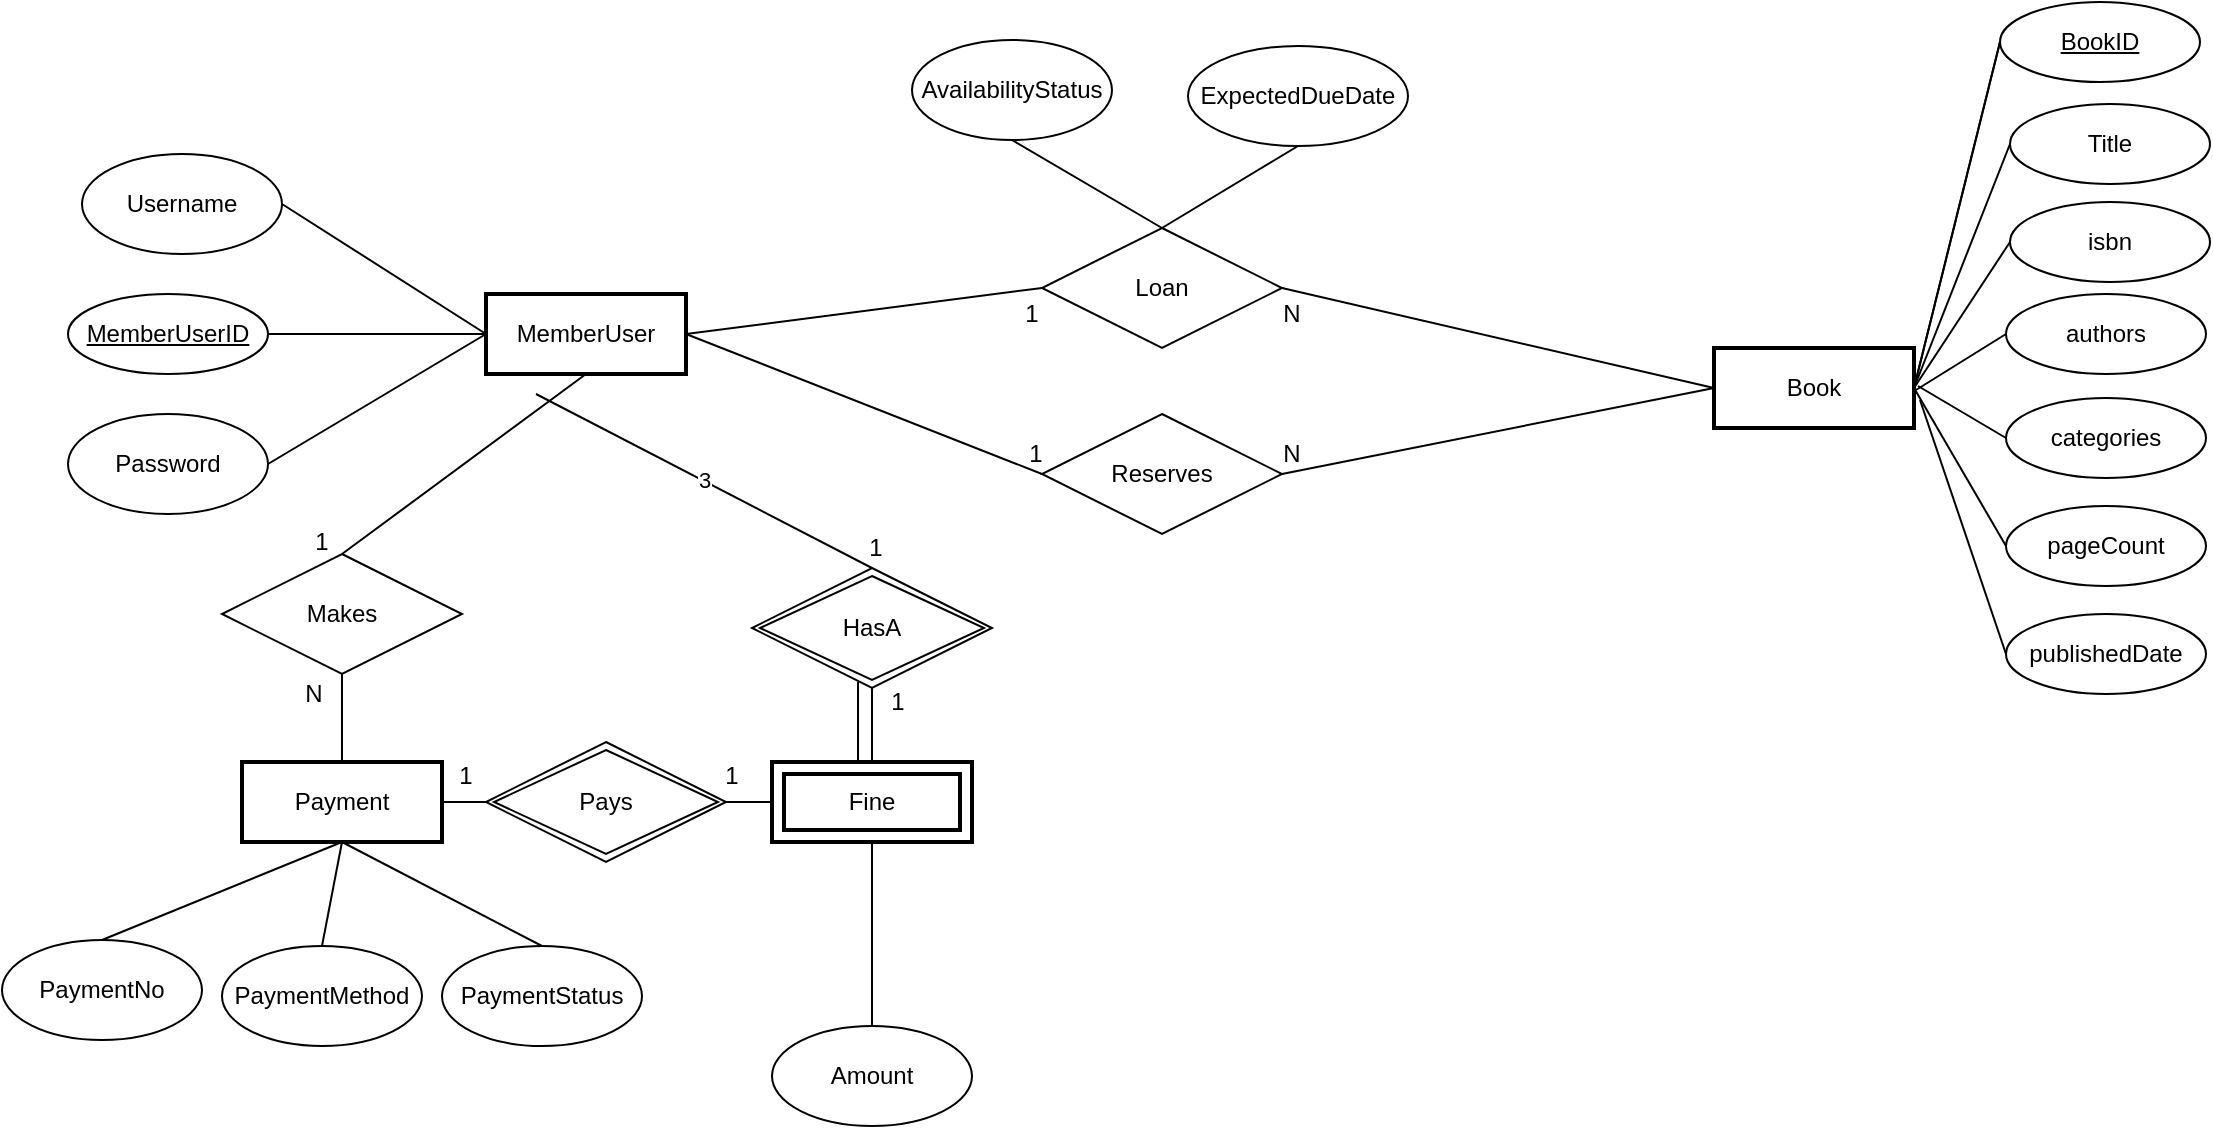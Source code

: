 <mxfile version="14.5.3" type="github" pages="6">
  <diagram name="Copy of Page-3" id="PqzURdLqVhEFqgUx-dth">
    <mxGraphModel dx="1422" dy="794" grid="0" gridSize="10" guides="1" tooltips="1" connect="1" arrows="1" fold="1" page="1" pageScale="1" pageWidth="1654" pageHeight="1169" math="0" shadow="0">
      <root>
        <mxCell id="F8Fg1dKIksBZq_1egjj8-0" />
        <mxCell id="F8Fg1dKIksBZq_1egjj8-1" parent="F8Fg1dKIksBZq_1egjj8-0" />
        <mxCell id="F8Fg1dKIksBZq_1egjj8-2" value="MemberUser" style="whiteSpace=wrap;html=1;align=center;strokeWidth=2;" parent="F8Fg1dKIksBZq_1egjj8-1" vertex="1">
          <mxGeometry x="479" y="496" width="100" height="40" as="geometry" />
        </mxCell>
        <mxCell id="F8Fg1dKIksBZq_1egjj8-3" value="Book" style="whiteSpace=wrap;html=1;align=center;strokeWidth=2;" parent="F8Fg1dKIksBZq_1egjj8-1" vertex="1">
          <mxGeometry x="1093" y="523" width="100" height="40" as="geometry" />
        </mxCell>
        <mxCell id="F8Fg1dKIksBZq_1egjj8-4" value="Loan" style="shape=rhombus;perimeter=rhombusPerimeter;whiteSpace=wrap;html=1;align=center;" parent="F8Fg1dKIksBZq_1egjj8-1" vertex="1">
          <mxGeometry x="757" y="463" width="120" height="60" as="geometry" />
        </mxCell>
        <mxCell id="F8Fg1dKIksBZq_1egjj8-5" value="MemberUserID" style="ellipse;whiteSpace=wrap;html=1;align=center;fontStyle=4;" parent="F8Fg1dKIksBZq_1egjj8-1" vertex="1">
          <mxGeometry x="270" y="496" width="100" height="40" as="geometry" />
        </mxCell>
        <mxCell id="F8Fg1dKIksBZq_1egjj8-6" value="Password" style="ellipse;whiteSpace=wrap;html=1;align=center;" parent="F8Fg1dKIksBZq_1egjj8-1" vertex="1">
          <mxGeometry x="270" y="556" width="100" height="50" as="geometry" />
        </mxCell>
        <mxCell id="F8Fg1dKIksBZq_1egjj8-7" value="" style="endArrow=none;html=1;entryX=0;entryY=0.5;entryDx=0;entryDy=0;exitX=1;exitY=0.5;exitDx=0;exitDy=0;" parent="F8Fg1dKIksBZq_1egjj8-1" source="F8Fg1dKIksBZq_1egjj8-5" target="F8Fg1dKIksBZq_1egjj8-2" edge="1">
          <mxGeometry width="50" height="50" relative="1" as="geometry">
            <mxPoint x="704" y="656" as="sourcePoint" />
            <mxPoint x="454" y="576" as="targetPoint" />
          </mxGeometry>
        </mxCell>
        <mxCell id="F8Fg1dKIksBZq_1egjj8-8" value="" style="endArrow=none;html=1;exitX=1;exitY=0.5;exitDx=0;exitDy=0;entryX=0;entryY=0.5;entryDx=0;entryDy=0;" parent="F8Fg1dKIksBZq_1egjj8-1" source="F8Fg1dKIksBZq_1egjj8-6" target="F8Fg1dKIksBZq_1egjj8-2" edge="1">
          <mxGeometry width="50" height="50" relative="1" as="geometry">
            <mxPoint x="704" y="656" as="sourcePoint" />
            <mxPoint x="382" y="626" as="targetPoint" />
          </mxGeometry>
        </mxCell>
        <mxCell id="F8Fg1dKIksBZq_1egjj8-9" value="Reserves" style="shape=rhombus;perimeter=rhombusPerimeter;whiteSpace=wrap;html=1;align=center;" parent="F8Fg1dKIksBZq_1egjj8-1" vertex="1">
          <mxGeometry x="757" y="556" width="120" height="60" as="geometry" />
        </mxCell>
        <mxCell id="F8Fg1dKIksBZq_1egjj8-10" value="BookID" style="ellipse;whiteSpace=wrap;html=1;align=center;fontStyle=4;" parent="F8Fg1dKIksBZq_1egjj8-1" vertex="1">
          <mxGeometry x="1236" y="350" width="100" height="40" as="geometry" />
        </mxCell>
        <mxCell id="F8Fg1dKIksBZq_1egjj8-11" value="" style="endArrow=none;html=1;rounded=0;entryX=0;entryY=0.5;entryDx=0;entryDy=0;exitX=1;exitY=0.5;exitDx=0;exitDy=0;" parent="F8Fg1dKIksBZq_1egjj8-1" source="F8Fg1dKIksBZq_1egjj8-2" target="F8Fg1dKIksBZq_1egjj8-4" edge="1">
          <mxGeometry relative="1" as="geometry">
            <mxPoint x="502" y="546" as="sourcePoint" />
            <mxPoint x="934" y="726" as="targetPoint" />
          </mxGeometry>
        </mxCell>
        <mxCell id="F8Fg1dKIksBZq_1egjj8-12" value="Title" style="ellipse;whiteSpace=wrap;html=1;align=center;fontStyle=0;" parent="F8Fg1dKIksBZq_1egjj8-1" vertex="1">
          <mxGeometry x="1241" y="401" width="100" height="40" as="geometry" />
        </mxCell>
        <mxCell id="F8Fg1dKIksBZq_1egjj8-14" value="ExpectedDueDate" style="ellipse;whiteSpace=wrap;html=1;align=center;fontStyle=0;" parent="F8Fg1dKIksBZq_1egjj8-1" vertex="1">
          <mxGeometry x="830" y="372" width="110" height="50" as="geometry" />
        </mxCell>
        <mxCell id="F8Fg1dKIksBZq_1egjj8-15" value="" style="endArrow=none;html=1;rounded=0;exitX=1;exitY=0.5;exitDx=0;exitDy=0;entryX=0;entryY=0.5;entryDx=0;entryDy=0;" parent="F8Fg1dKIksBZq_1egjj8-1" source="F8Fg1dKIksBZq_1egjj8-3" target="F8Fg1dKIksBZq_1egjj8-10" edge="1">
          <mxGeometry relative="1" as="geometry">
            <mxPoint x="742" y="566" as="sourcePoint" />
            <mxPoint x="882" y="486" as="targetPoint" />
          </mxGeometry>
        </mxCell>
        <mxCell id="F8Fg1dKIksBZq_1egjj8-16" value="" style="endArrow=none;html=1;entryX=0;entryY=0.5;entryDx=0;entryDy=0;exitX=1;exitY=0.5;exitDx=0;exitDy=0;" parent="F8Fg1dKIksBZq_1egjj8-1" source="F8Fg1dKIksBZq_1egjj8-3" target="F8Fg1dKIksBZq_1egjj8-10" edge="1">
          <mxGeometry width="50" height="50" relative="1" as="geometry">
            <mxPoint x="1012" y="666" as="sourcePoint" />
            <mxPoint x="1062" y="616" as="targetPoint" />
          </mxGeometry>
        </mxCell>
        <mxCell id="F8Fg1dKIksBZq_1egjj8-17" value="" style="endArrow=none;html=1;rounded=0;exitX=1;exitY=0.5;exitDx=0;exitDy=0;entryX=0;entryY=0.5;entryDx=0;entryDy=0;" parent="F8Fg1dKIksBZq_1egjj8-1" source="F8Fg1dKIksBZq_1egjj8-3" target="F8Fg1dKIksBZq_1egjj8-12" edge="1">
          <mxGeometry relative="1" as="geometry">
            <mxPoint x="1182" y="586" as="sourcePoint" />
            <mxPoint x="1232" y="456" as="targetPoint" />
          </mxGeometry>
        </mxCell>
        <mxCell id="F8Fg1dKIksBZq_1egjj8-19" value="" style="endArrow=none;html=1;rounded=0;entryX=0.5;entryY=1;entryDx=0;entryDy=0;exitX=0.5;exitY=0;exitDx=0;exitDy=0;" parent="F8Fg1dKIksBZq_1egjj8-1" source="F8Fg1dKIksBZq_1egjj8-4" target="F8Fg1dKIksBZq_1egjj8-14" edge="1">
          <mxGeometry relative="1" as="geometry">
            <mxPoint x="1202" y="586" as="sourcePoint" />
            <mxPoint x="1242" y="586" as="targetPoint" />
          </mxGeometry>
        </mxCell>
        <mxCell id="F8Fg1dKIksBZq_1egjj8-20" value="" style="endArrow=none;html=1;rounded=0;entryX=1;entryY=0.5;entryDx=0;entryDy=0;exitX=0;exitY=0.5;exitDx=0;exitDy=0;" parent="F8Fg1dKIksBZq_1egjj8-1" source="F8Fg1dKIksBZq_1egjj8-3" target="F8Fg1dKIksBZq_1egjj8-4" edge="1">
          <mxGeometry relative="1" as="geometry">
            <mxPoint x="754" y="646" as="sourcePoint" />
            <mxPoint x="914" y="646" as="targetPoint" />
          </mxGeometry>
        </mxCell>
        <mxCell id="F8Fg1dKIksBZq_1egjj8-23" value="" style="endArrow=none;html=1;exitX=0.5;exitY=0;exitDx=0;exitDy=0;entryX=0.5;entryY=1;entryDx=0;entryDy=0;" parent="F8Fg1dKIksBZq_1egjj8-1" source="F8Fg1dKIksBZq_1egjj8-70" target="F8Fg1dKIksBZq_1egjj8-74" edge="1">
          <mxGeometry width="50" height="50" relative="1" as="geometry">
            <mxPoint x="492" y="706" as="sourcePoint" />
            <mxPoint x="492" y="676" as="targetPoint" />
          </mxGeometry>
        </mxCell>
        <mxCell id="F8Fg1dKIksBZq_1egjj8-24" value="" style="endArrow=none;html=1;exitX=0.5;exitY=0;exitDx=0;exitDy=0;entryX=0.5;entryY=1;entryDx=0;entryDy=0;" parent="F8Fg1dKIksBZq_1egjj8-1" source="F8Fg1dKIksBZq_1egjj8-74" target="F8Fg1dKIksBZq_1egjj8-2" edge="1">
          <mxGeometry width="50" height="50" relative="1" as="geometry">
            <mxPoint x="492" y="616" as="sourcePoint" />
            <mxPoint x="844" y="836" as="targetPoint" />
          </mxGeometry>
        </mxCell>
        <mxCell id="F8Fg1dKIksBZq_1egjj8-35" value="PaymentNo" style="ellipse;whiteSpace=wrap;html=1;align=center;" parent="F8Fg1dKIksBZq_1egjj8-1" vertex="1">
          <mxGeometry x="237" y="819" width="100" height="50" as="geometry" />
        </mxCell>
        <mxCell id="F8Fg1dKIksBZq_1egjj8-36" value="Amount" style="ellipse;whiteSpace=wrap;html=1;align=center;" parent="F8Fg1dKIksBZq_1egjj8-1" vertex="1">
          <mxGeometry x="622" y="862" width="100" height="50" as="geometry" />
        </mxCell>
        <mxCell id="F8Fg1dKIksBZq_1egjj8-37" value="PaymentMethod" style="ellipse;whiteSpace=wrap;html=1;align=center;" parent="F8Fg1dKIksBZq_1egjj8-1" vertex="1">
          <mxGeometry x="347" y="822" width="100" height="50" as="geometry" />
        </mxCell>
        <mxCell id="F8Fg1dKIksBZq_1egjj8-38" value="PaymentStatus" style="ellipse;whiteSpace=wrap;html=1;align=center;" parent="F8Fg1dKIksBZq_1egjj8-1" vertex="1">
          <mxGeometry x="457" y="822" width="100" height="50" as="geometry" />
        </mxCell>
        <mxCell id="F8Fg1dKIksBZq_1egjj8-39" value="" style="endArrow=none;html=1;exitX=0.5;exitY=0;exitDx=0;exitDy=0;entryX=0.5;entryY=1;entryDx=0;entryDy=0;" parent="F8Fg1dKIksBZq_1egjj8-1" source="F8Fg1dKIksBZq_1egjj8-35" target="F8Fg1dKIksBZq_1egjj8-70" edge="1">
          <mxGeometry width="50" height="50" relative="1" as="geometry">
            <mxPoint x="352" y="901" as="sourcePoint" />
            <mxPoint x="492" y="746" as="targetPoint" />
          </mxGeometry>
        </mxCell>
        <mxCell id="F8Fg1dKIksBZq_1egjj8-40" value="" style="endArrow=none;html=1;exitX=0.5;exitY=0;exitDx=0;exitDy=0;entryX=0.5;entryY=1;entryDx=0;entryDy=0;" parent="F8Fg1dKIksBZq_1egjj8-1" source="F8Fg1dKIksBZq_1egjj8-36" target="F8Fg1dKIksBZq_1egjj8-71" edge="1">
          <mxGeometry width="50" height="50" relative="1" as="geometry">
            <mxPoint x="702" y="921" as="sourcePoint" />
            <mxPoint x="676.0" y="770" as="targetPoint" />
          </mxGeometry>
        </mxCell>
        <mxCell id="F8Fg1dKIksBZq_1egjj8-41" value="" style="endArrow=none;html=1;exitX=0.5;exitY=0;exitDx=0;exitDy=0;entryX=0.5;entryY=1;entryDx=0;entryDy=0;" parent="F8Fg1dKIksBZq_1egjj8-1" source="F8Fg1dKIksBZq_1egjj8-37" target="F8Fg1dKIksBZq_1egjj8-70" edge="1">
          <mxGeometry width="50" height="50" relative="1" as="geometry">
            <mxPoint x="400" y="916" as="sourcePoint" />
            <mxPoint x="492" y="776" as="targetPoint" />
          </mxGeometry>
        </mxCell>
        <mxCell id="F8Fg1dKIksBZq_1egjj8-42" value="" style="endArrow=none;html=1;exitX=0.5;exitY=0;exitDx=0;exitDy=0;entryX=0.5;entryY=1;entryDx=0;entryDy=0;" parent="F8Fg1dKIksBZq_1egjj8-1" source="F8Fg1dKIksBZq_1egjj8-38" target="F8Fg1dKIksBZq_1egjj8-70" edge="1">
          <mxGeometry width="50" height="50" relative="1" as="geometry">
            <mxPoint x="652" y="886" as="sourcePoint" />
            <mxPoint x="492" y="746" as="targetPoint" />
          </mxGeometry>
        </mxCell>
        <mxCell id="F8Fg1dKIksBZq_1egjj8-44" value="AvailabilityStatus" style="ellipse;whiteSpace=wrap;html=1;align=center;" parent="F8Fg1dKIksBZq_1egjj8-1" vertex="1">
          <mxGeometry x="692" y="369" width="100" height="50" as="geometry" />
        </mxCell>
        <mxCell id="F8Fg1dKIksBZq_1egjj8-45" value="" style="endArrow=none;html=1;entryX=0.5;entryY=1;entryDx=0;entryDy=0;exitX=0.5;exitY=0;exitDx=0;exitDy=0;" parent="F8Fg1dKIksBZq_1egjj8-1" source="F8Fg1dKIksBZq_1egjj8-4" target="F8Fg1dKIksBZq_1egjj8-44" edge="1">
          <mxGeometry width="50" height="50" relative="1" as="geometry">
            <mxPoint x="832" y="420.34" as="sourcePoint" />
            <mxPoint x="442.5" y="410.34" as="targetPoint" />
          </mxGeometry>
        </mxCell>
        <mxCell id="F8Fg1dKIksBZq_1egjj8-53" value="" style="endArrow=none;html=1;rounded=0;entryX=0;entryY=0.5;entryDx=0;entryDy=0;exitX=1;exitY=0.5;exitDx=0;exitDy=0;" parent="F8Fg1dKIksBZq_1egjj8-1" source="F8Fg1dKIksBZq_1egjj8-2" target="F8Fg1dKIksBZq_1egjj8-9" edge="1">
          <mxGeometry relative="1" as="geometry">
            <mxPoint x="622" y="576" as="sourcePoint" />
            <mxPoint x="762" y="566" as="targetPoint" />
          </mxGeometry>
        </mxCell>
        <mxCell id="F8Fg1dKIksBZq_1egjj8-54" value="" style="endArrow=none;html=1;rounded=0;entryX=1;entryY=0.5;entryDx=0;entryDy=0;exitX=0;exitY=0.5;exitDx=0;exitDy=0;" parent="F8Fg1dKIksBZq_1egjj8-1" source="F8Fg1dKIksBZq_1egjj8-3" target="F8Fg1dKIksBZq_1egjj8-9" edge="1">
          <mxGeometry relative="1" as="geometry">
            <mxPoint x="982" y="606" as="sourcePoint" />
            <mxPoint x="887" y="556" as="targetPoint" />
          </mxGeometry>
        </mxCell>
        <mxCell id="F8Fg1dKIksBZq_1egjj8-58" value="1" style="text;html=1;strokeColor=none;fillColor=none;align=center;verticalAlign=middle;whiteSpace=wrap;rounded=0;" parent="F8Fg1dKIksBZq_1egjj8-1" vertex="1">
          <mxGeometry x="732" y="496" width="40" height="20" as="geometry" />
        </mxCell>
        <mxCell id="F8Fg1dKIksBZq_1egjj8-59" value="1" style="text;html=1;strokeColor=none;fillColor=none;align=center;verticalAlign=middle;whiteSpace=wrap;rounded=0;" parent="F8Fg1dKIksBZq_1egjj8-1" vertex="1">
          <mxGeometry x="377" y="610" width="40" height="20" as="geometry" />
        </mxCell>
        <mxCell id="F8Fg1dKIksBZq_1egjj8-61" value="N" style="text;html=1;strokeColor=none;fillColor=none;align=center;verticalAlign=middle;whiteSpace=wrap;rounded=0;" parent="F8Fg1dKIksBZq_1egjj8-1" vertex="1">
          <mxGeometry x="373" y="686" width="40" height="20" as="geometry" />
        </mxCell>
        <mxCell id="F8Fg1dKIksBZq_1egjj8-62" value="N" style="text;html=1;strokeColor=none;fillColor=none;align=center;verticalAlign=middle;whiteSpace=wrap;rounded=0;" parent="F8Fg1dKIksBZq_1egjj8-1" vertex="1">
          <mxGeometry x="862" y="496" width="40" height="20" as="geometry" />
        </mxCell>
        <mxCell id="F8Fg1dKIksBZq_1egjj8-63" value="1" style="text;html=1;strokeColor=none;fillColor=none;align=center;verticalAlign=middle;whiteSpace=wrap;rounded=0;" parent="F8Fg1dKIksBZq_1egjj8-1" vertex="1">
          <mxGeometry x="654" y="613" width="40" height="20" as="geometry" />
        </mxCell>
        <mxCell id="F8Fg1dKIksBZq_1egjj8-64" value="1" style="text;html=1;strokeColor=none;fillColor=none;align=center;verticalAlign=middle;whiteSpace=wrap;rounded=0;" parent="F8Fg1dKIksBZq_1egjj8-1" vertex="1">
          <mxGeometry x="734" y="566" width="40" height="20" as="geometry" />
        </mxCell>
        <mxCell id="F8Fg1dKIksBZq_1egjj8-66" value="N" style="text;html=1;strokeColor=none;fillColor=none;align=center;verticalAlign=middle;whiteSpace=wrap;rounded=0;" parent="F8Fg1dKIksBZq_1egjj8-1" vertex="1">
          <mxGeometry x="862" y="566" width="40" height="20" as="geometry" />
        </mxCell>
        <mxCell id="F8Fg1dKIksBZq_1egjj8-70" value="Payment" style="whiteSpace=wrap;html=1;align=center;strokeWidth=2;" parent="F8Fg1dKIksBZq_1egjj8-1" vertex="1">
          <mxGeometry x="357" y="730" width="100" height="40" as="geometry" />
        </mxCell>
        <mxCell id="F8Fg1dKIksBZq_1egjj8-71" value="Fine" style="shape=ext;margin=3;double=1;whiteSpace=wrap;html=1;align=center;strokeWidth=2;" parent="F8Fg1dKIksBZq_1egjj8-1" vertex="1">
          <mxGeometry x="622" y="730" width="100" height="40" as="geometry" />
        </mxCell>
        <mxCell id="F8Fg1dKIksBZq_1egjj8-72" value="Pays" style="shape=rhombus;double=1;perimeter=rhombusPerimeter;whiteSpace=wrap;html=1;align=center;" parent="F8Fg1dKIksBZq_1egjj8-1" vertex="1">
          <mxGeometry x="479" y="720" width="120" height="60" as="geometry" />
        </mxCell>
        <mxCell id="F8Fg1dKIksBZq_1egjj8-74" value="Makes" style="shape=rhombus;perimeter=rhombusPerimeter;whiteSpace=wrap;html=1;align=center;" parent="F8Fg1dKIksBZq_1egjj8-1" vertex="1">
          <mxGeometry x="347" y="626" width="120" height="60" as="geometry" />
        </mxCell>
        <mxCell id="F8Fg1dKIksBZq_1egjj8-77" value="" style="endArrow=none;html=1;exitX=1;exitY=0.5;exitDx=0;exitDy=0;entryX=0;entryY=0.5;entryDx=0;entryDy=0;" parent="F8Fg1dKIksBZq_1egjj8-1" source="F8Fg1dKIksBZq_1egjj8-70" target="F8Fg1dKIksBZq_1egjj8-72" edge="1">
          <mxGeometry width="50" height="50" relative="1" as="geometry">
            <mxPoint x="858" y="758" as="sourcePoint" />
            <mxPoint x="610" y="724" as="targetPoint" />
          </mxGeometry>
        </mxCell>
        <mxCell id="F8Fg1dKIksBZq_1egjj8-78" value="" style="endArrow=none;html=1;exitX=1;exitY=0.5;exitDx=0;exitDy=0;entryX=0;entryY=0.5;entryDx=0;entryDy=0;" parent="F8Fg1dKIksBZq_1egjj8-1" source="F8Fg1dKIksBZq_1egjj8-72" target="F8Fg1dKIksBZq_1egjj8-71" edge="1">
          <mxGeometry width="50" height="50" relative="1" as="geometry">
            <mxPoint x="858" y="758" as="sourcePoint" />
            <mxPoint x="908" y="708" as="targetPoint" />
          </mxGeometry>
        </mxCell>
        <mxCell id="yi-Hq53_rYNxbSAxYoeN-3" value="HasA" style="shape=rhombus;double=1;perimeter=rhombusPerimeter;whiteSpace=wrap;html=1;align=center;" parent="F8Fg1dKIksBZq_1egjj8-1" vertex="1">
          <mxGeometry x="612" y="633" width="120" height="60" as="geometry" />
        </mxCell>
        <mxCell id="yi-Hq53_rYNxbSAxYoeN-4" value="" style="endArrow=none;html=1;entryX=0.5;entryY=1;entryDx=0;entryDy=0;exitX=0.5;exitY=0;exitDx=0;exitDy=0;" parent="F8Fg1dKIksBZq_1egjj8-1" source="F8Fg1dKIksBZq_1egjj8-71" target="yi-Hq53_rYNxbSAxYoeN-3" edge="1">
          <mxGeometry width="50" height="50" relative="1" as="geometry">
            <mxPoint x="601" y="716" as="sourcePoint" />
            <mxPoint x="651" y="666" as="targetPoint" />
          </mxGeometry>
        </mxCell>
        <mxCell id="yi-Hq53_rYNxbSAxYoeN-5" value="1" style="text;html=1;strokeColor=none;fillColor=none;align=center;verticalAlign=middle;whiteSpace=wrap;rounded=0;" parent="F8Fg1dKIksBZq_1egjj8-1" vertex="1">
          <mxGeometry x="665" y="690" width="40" height="20" as="geometry" />
        </mxCell>
        <mxCell id="AIaZZGxHHARgVX_b134V-0" value="Username" style="ellipse;whiteSpace=wrap;html=1;align=center;" vertex="1" parent="F8Fg1dKIksBZq_1egjj8-1">
          <mxGeometry x="277" y="426" width="100" height="50" as="geometry" />
        </mxCell>
        <mxCell id="AIaZZGxHHARgVX_b134V-1" value="" style="endArrow=none;html=1;exitX=1;exitY=0.5;exitDx=0;exitDy=0;entryX=0;entryY=0.5;entryDx=0;entryDy=0;" edge="1" parent="F8Fg1dKIksBZq_1egjj8-1" source="AIaZZGxHHARgVX_b134V-0" target="F8Fg1dKIksBZq_1egjj8-2">
          <mxGeometry width="50" height="50" relative="1" as="geometry">
            <mxPoint x="786" y="512.5" as="sourcePoint" />
            <mxPoint x="439" y="533" as="targetPoint" />
          </mxGeometry>
        </mxCell>
        <mxCell id="RnnbzIVRom-fmU5sZ8OE-1" value="1" style="text;html=1;strokeColor=none;fillColor=none;align=center;verticalAlign=middle;whiteSpace=wrap;rounded=0;" vertex="1" parent="F8Fg1dKIksBZq_1egjj8-1">
          <mxGeometry x="582" y="727" width="40" height="20" as="geometry" />
        </mxCell>
        <mxCell id="AIaZZGxHHARgVX_b134V-2" value="1" style="text;html=1;strokeColor=none;fillColor=none;align=center;verticalAlign=middle;whiteSpace=wrap;rounded=0;" vertex="1" parent="F8Fg1dKIksBZq_1egjj8-1">
          <mxGeometry x="449" y="727" width="40" height="20" as="geometry" />
        </mxCell>
        <mxCell id="AIaZZGxHHARgVX_b134V-4" value="authors&lt;span style=&quot;color: rgba(0 , 0 , 0 , 0) ; font-family: monospace ; font-size: 0px&quot;&gt;%3CmxGraphModel%3E%3Croot%3E%3CmxCell%20id%3D%220%22%2F%3E%3CmxCell%20id%3D%221%22%20parent%3D%220%22%2F%3E%3CmxCell%20id%3D%222%22%20value%3D%22Title%22%20style%3D%22ellipse%3BwhiteSpace%3Dwrap%3Bhtml%3D1%3Balign%3Dcenter%3BfontStyle%3D0%3B%22%20vertex%3D%221%22%20parent%3D%221%22%3E%3CmxGeometry%20x%3D%221041%22%20y%3D%22300%22%20width%3D%22100%22%20height%3D%2240%22%20as%3D%22geometry%22%2F%3E%3C%2FmxCell%3E%3CmxCell%20id%3D%223%22%20value%3D%22%22%20style%3D%22endArrow%3Dnone%3Bhtml%3D1%3Brounded%3D0%3BexitX%3D1%3BexitY%3D0.5%3BexitDx%3D0%3BexitDy%3D0%3BentryX%3D0%3BentryY%3D0.5%3BentryDx%3D0%3BentryDy%3D0%3B%22%20edge%3D%221%22%20target%3D%222%22%20parent%3D%221%22%3E%3CmxGeometry%20relative%3D%221%22%20as%3D%22geometry%22%3E%3CmxPoint%20x%3D%22996%22%20y%3D%22357%22%20as%3D%22sourcePoint%22%2F%3E%3CmxPoint%20x%3D%221035%22%20y%3D%22270%22%20as%3D%22targetPoint%22%2F%3E%3C%2FmxGeometry%3E%3C%2FmxCell%3E%3C%2Froot%3E%3C%2FmxGraphModel%3E&lt;/span&gt;" style="ellipse;whiteSpace=wrap;html=1;align=center;fontStyle=0;" vertex="1" parent="F8Fg1dKIksBZq_1egjj8-1">
          <mxGeometry x="1239" y="496" width="100" height="40" as="geometry" />
        </mxCell>
        <mxCell id="AIaZZGxHHARgVX_b134V-5" value="" style="endArrow=none;html=1;rounded=0;entryX=0;entryY=0.5;entryDx=0;entryDy=0;" edge="1" parent="F8Fg1dKIksBZq_1egjj8-1" target="AIaZZGxHHARgVX_b134V-4">
          <mxGeometry relative="1" as="geometry">
            <mxPoint x="1194" y="544" as="sourcePoint" />
            <mxPoint x="1203" y="416" as="targetPoint" />
          </mxGeometry>
        </mxCell>
        <mxCell id="AIaZZGxHHARgVX_b134V-6" value="pageCount" style="ellipse;whiteSpace=wrap;html=1;align=center;fontStyle=0;" vertex="1" parent="F8Fg1dKIksBZq_1egjj8-1">
          <mxGeometry x="1239" y="602" width="100" height="40" as="geometry" />
        </mxCell>
        <mxCell id="AIaZZGxHHARgVX_b134V-7" value="" style="endArrow=none;html=1;rounded=0;entryX=0;entryY=0.5;entryDx=0;entryDy=0;exitX=1;exitY=0.5;exitDx=0;exitDy=0;" edge="1" parent="F8Fg1dKIksBZq_1egjj8-1" target="AIaZZGxHHARgVX_b134V-6" source="F8Fg1dKIksBZq_1egjj8-3">
          <mxGeometry relative="1" as="geometry">
            <mxPoint x="1227" y="563" as="sourcePoint" />
            <mxPoint x="1140" y="599" as="targetPoint" />
          </mxGeometry>
        </mxCell>
        <mxCell id="AIaZZGxHHARgVX_b134V-8" value="publishedDate" style="ellipse;whiteSpace=wrap;html=1;align=center;fontStyle=0;" vertex="1" parent="F8Fg1dKIksBZq_1egjj8-1">
          <mxGeometry x="1239" y="656" width="100" height="40" as="geometry" />
        </mxCell>
        <mxCell id="AIaZZGxHHARgVX_b134V-9" value="" style="endArrow=none;html=1;rounded=0;entryX=0;entryY=0.5;entryDx=0;entryDy=0;" edge="1" parent="F8Fg1dKIksBZq_1egjj8-1" target="AIaZZGxHHARgVX_b134V-8">
          <mxGeometry relative="1" as="geometry">
            <mxPoint x="1196" y="549" as="sourcePoint" />
            <mxPoint x="1205" y="687" as="targetPoint" />
          </mxGeometry>
        </mxCell>
        <mxCell id="AIaZZGxHHARgVX_b134V-10" value="categories" style="ellipse;whiteSpace=wrap;html=1;align=center;fontStyle=0;" vertex="1" parent="F8Fg1dKIksBZq_1egjj8-1">
          <mxGeometry x="1239" y="548" width="100" height="40" as="geometry" />
        </mxCell>
        <mxCell id="AIaZZGxHHARgVX_b134V-11" value="" style="endArrow=none;html=1;rounded=0;entryX=0;entryY=0.5;entryDx=0;entryDy=0;" edge="1" parent="F8Fg1dKIksBZq_1egjj8-1" target="AIaZZGxHHARgVX_b134V-10">
          <mxGeometry relative="1" as="geometry">
            <mxPoint x="1195" y="542" as="sourcePoint" />
            <mxPoint x="1272" y="496" as="targetPoint" />
          </mxGeometry>
        </mxCell>
        <mxCell id="XhFg-rA5B4FxtiWgXyyR-0" value="isbn" style="ellipse;whiteSpace=wrap;html=1;align=center;fontStyle=0;" vertex="1" parent="F8Fg1dKIksBZq_1egjj8-1">
          <mxGeometry x="1241" y="450" width="100" height="40" as="geometry" />
        </mxCell>
        <mxCell id="XhFg-rA5B4FxtiWgXyyR-1" value="" style="endArrow=none;html=1;rounded=0;exitX=1;exitY=0.5;exitDx=0;exitDy=0;entryX=0;entryY=0.5;entryDx=0;entryDy=0;" edge="1" parent="F8Fg1dKIksBZq_1egjj8-1" source="F8Fg1dKIksBZq_1egjj8-3" target="XhFg-rA5B4FxtiWgXyyR-0">
          <mxGeometry relative="1" as="geometry">
            <mxPoint x="1203" y="553" as="sourcePoint" />
            <mxPoint x="1251" y="431" as="targetPoint" />
          </mxGeometry>
        </mxCell>
        <mxCell id="AIaZZGxHHARgVX_b134V-14" value="" style="endArrow=none;html=1;rounded=0;entryX=0.75;entryY=0;entryDx=0;entryDy=0;exitX=0;exitY=0;exitDx=0;exitDy=0;" edge="1" parent="F8Fg1dKIksBZq_1egjj8-1" source="yi-Hq53_rYNxbSAxYoeN-5" target="F8Fg1dKIksBZq_1egjj8-71">
          <mxGeometry relative="1" as="geometry">
            <mxPoint x="713" y="687" as="sourcePoint" />
            <mxPoint x="926" y="747" as="targetPoint" />
            <Array as="points">
              <mxPoint x="665" y="730" />
            </Array>
          </mxGeometry>
        </mxCell>
        <mxCell id="AIaZZGxHHARgVX_b134V-15" value="3" style="endArrow=none;html=1;rounded=0;exitX=1;exitY=0.5;exitDx=0;exitDy=0;entryX=0.5;entryY=0;entryDx=0;entryDy=0;" edge="1" parent="F8Fg1dKIksBZq_1egjj8-1" target="yi-Hq53_rYNxbSAxYoeN-3">
          <mxGeometry relative="1" as="geometry">
            <mxPoint x="504" y="546" as="sourcePoint" />
            <mxPoint x="940" y="690" as="targetPoint" />
          </mxGeometry>
        </mxCell>
      </root>
    </mxGraphModel>
  </diagram>
  <diagram id="7yjsdwkE0pjcYwVuFHQ9" name="Page-3">
    <mxGraphModel dx="1422" dy="794" grid="0" gridSize="10" guides="1" tooltips="1" connect="1" arrows="1" fold="1" page="1" pageScale="1" pageWidth="1169" pageHeight="827" math="0" shadow="0">
      <root>
        <mxCell id="kls0ujeYb6ur-3lqEu9t-0" />
        <mxCell id="kls0ujeYb6ur-3lqEu9t-1" parent="kls0ujeYb6ur-3lqEu9t-0" />
        <mxCell id="kls0ujeYb6ur-3lqEu9t-2" value="MemberUser" style="whiteSpace=wrap;html=1;align=center;strokeWidth=2;" parent="kls0ujeYb6ur-3lqEu9t-1" vertex="1">
          <mxGeometry x="240" y="360" width="100" height="40" as="geometry" />
        </mxCell>
        <mxCell id="kls0ujeYb6ur-3lqEu9t-3" value="Book" style="whiteSpace=wrap;html=1;align=center;strokeWidth=2;" parent="kls0ujeYb6ur-3lqEu9t-1" vertex="1">
          <mxGeometry x="890" y="360" width="100" height="40" as="geometry" />
        </mxCell>
        <mxCell id="kls0ujeYb6ur-3lqEu9t-4" value="Borrows" style="shape=rhombus;perimeter=rhombusPerimeter;whiteSpace=wrap;html=1;align=center;" parent="kls0ujeYb6ur-3lqEu9t-1" vertex="1">
          <mxGeometry x="555" y="300" width="120" height="60" as="geometry" />
        </mxCell>
        <mxCell id="kls0ujeYb6ur-3lqEu9t-6" value="MemberUserID" style="ellipse;whiteSpace=wrap;html=1;align=center;fontStyle=4;" parent="kls0ujeYb6ur-3lqEu9t-1" vertex="1">
          <mxGeometry x="30" y="340" width="100" height="40" as="geometry" />
        </mxCell>
        <mxCell id="kls0ujeYb6ur-3lqEu9t-7" value="Password" style="ellipse;whiteSpace=wrap;html=1;align=center;" parent="kls0ujeYb6ur-3lqEu9t-1" vertex="1">
          <mxGeometry x="30" y="410" width="100" height="50" as="geometry" />
        </mxCell>
        <mxCell id="kls0ujeYb6ur-3lqEu9t-8" value="" style="endArrow=none;html=1;entryX=0;entryY=0.5;entryDx=0;entryDy=0;exitX=1;exitY=0.5;exitDx=0;exitDy=0;" parent="kls0ujeYb6ur-3lqEu9t-1" source="kls0ujeYb6ur-3lqEu9t-6" target="kls0ujeYb6ur-3lqEu9t-2" edge="1">
          <mxGeometry width="50" height="50" relative="1" as="geometry">
            <mxPoint x="502" y="470" as="sourcePoint" />
            <mxPoint x="252" y="390" as="targetPoint" />
          </mxGeometry>
        </mxCell>
        <mxCell id="kls0ujeYb6ur-3lqEu9t-9" value="" style="endArrow=none;html=1;exitX=1;exitY=0.5;exitDx=0;exitDy=0;entryX=0;entryY=0.5;entryDx=0;entryDy=0;" parent="kls0ujeYb6ur-3lqEu9t-1" source="kls0ujeYb6ur-3lqEu9t-7" target="kls0ujeYb6ur-3lqEu9t-2" edge="1">
          <mxGeometry width="50" height="50" relative="1" as="geometry">
            <mxPoint x="502" y="470" as="sourcePoint" />
            <mxPoint x="180" y="440" as="targetPoint" />
          </mxGeometry>
        </mxCell>
        <mxCell id="kls0ujeYb6ur-3lqEu9t-11" value="Renew" style="shape=rhombus;perimeter=rhombusPerimeter;whiteSpace=wrap;html=1;align=center;" parent="kls0ujeYb6ur-3lqEu9t-1" vertex="1">
          <mxGeometry x="555" y="370" width="120" height="60" as="geometry" />
        </mxCell>
        <mxCell id="TosRlTblVIf2SRbl5WzK-0" value="BookID" style="ellipse;whiteSpace=wrap;html=1;align=center;fontStyle=4;" parent="kls0ujeYb6ur-3lqEu9t-1" vertex="1">
          <mxGeometry x="1050" y="250" width="100" height="40" as="geometry" />
        </mxCell>
        <mxCell id="CUc9_mcJUFHfz5RURq70-0" value="" style="endArrow=none;html=1;rounded=0;entryX=0;entryY=0.5;entryDx=0;entryDy=0;exitX=1;exitY=0.5;exitDx=0;exitDy=0;" parent="kls0ujeYb6ur-3lqEu9t-1" source="kls0ujeYb6ur-3lqEu9t-2" target="kls0ujeYb6ur-3lqEu9t-4" edge="1">
          <mxGeometry relative="1" as="geometry">
            <mxPoint x="300" y="360" as="sourcePoint" />
            <mxPoint x="732" y="540" as="targetPoint" />
          </mxGeometry>
        </mxCell>
        <mxCell id="TosRlTblVIf2SRbl5WzK-1" value="Title" style="ellipse;whiteSpace=wrap;html=1;align=center;fontStyle=0;" parent="kls0ujeYb6ur-3lqEu9t-1" vertex="1">
          <mxGeometry x="1050" y="310" width="100" height="40" as="geometry" />
        </mxCell>
        <mxCell id="NKtiN-CC6Uq97qLRMKE--0" value="AvailabilityStatus" style="ellipse;whiteSpace=wrap;html=1;align=center;fontStyle=0;" parent="kls0ujeYb6ur-3lqEu9t-1" vertex="1">
          <mxGeometry x="1050" y="380" width="100" height="40" as="geometry" />
        </mxCell>
        <mxCell id="NKtiN-CC6Uq97qLRMKE--2" value="ExpectedDueDate" style="ellipse;whiteSpace=wrap;html=1;align=center;fontStyle=0;" parent="kls0ujeYb6ur-3lqEu9t-1" vertex="1">
          <mxGeometry x="1040" y="450" width="110" height="50" as="geometry" />
        </mxCell>
        <mxCell id="NKtiN-CC6Uq97qLRMKE--3" value="" style="endArrow=none;html=1;rounded=0;exitX=1;exitY=0.5;exitDx=0;exitDy=0;entryX=0;entryY=0.5;entryDx=0;entryDy=0;" parent="kls0ujeYb6ur-3lqEu9t-1" source="kls0ujeYb6ur-3lqEu9t-3" target="TosRlTblVIf2SRbl5WzK-0" edge="1">
          <mxGeometry relative="1" as="geometry">
            <mxPoint x="540" y="380" as="sourcePoint" />
            <mxPoint x="680" y="300" as="targetPoint" />
          </mxGeometry>
        </mxCell>
        <mxCell id="7rnn8YHPUlDlvp7Fxkhg-0" value="" style="endArrow=none;html=1;entryX=0;entryY=0.5;entryDx=0;entryDy=0;exitX=1;exitY=0.5;exitDx=0;exitDy=0;" parent="kls0ujeYb6ur-3lqEu9t-1" source="kls0ujeYb6ur-3lqEu9t-3" target="TosRlTblVIf2SRbl5WzK-0" edge="1">
          <mxGeometry width="50" height="50" relative="1" as="geometry">
            <mxPoint x="810" y="480" as="sourcePoint" />
            <mxPoint x="860" y="430" as="targetPoint" />
          </mxGeometry>
        </mxCell>
        <mxCell id="NKtiN-CC6Uq97qLRMKE--5" value="" style="endArrow=none;html=1;rounded=0;exitX=1;exitY=0.5;exitDx=0;exitDy=0;entryX=0;entryY=0.5;entryDx=0;entryDy=0;" parent="kls0ujeYb6ur-3lqEu9t-1" source="kls0ujeYb6ur-3lqEu9t-3" target="TosRlTblVIf2SRbl5WzK-1" edge="1">
          <mxGeometry relative="1" as="geometry">
            <mxPoint x="980" y="400" as="sourcePoint" />
            <mxPoint x="1030" y="270" as="targetPoint" />
          </mxGeometry>
        </mxCell>
        <mxCell id="NKtiN-CC6Uq97qLRMKE--6" value="" style="endArrow=none;html=1;rounded=0;exitX=1;exitY=0.5;exitDx=0;exitDy=0;entryX=0;entryY=0.5;entryDx=0;entryDy=0;" parent="kls0ujeYb6ur-3lqEu9t-1" source="kls0ujeYb6ur-3lqEu9t-3" target="NKtiN-CC6Uq97qLRMKE--0" edge="1">
          <mxGeometry relative="1" as="geometry">
            <mxPoint x="980" y="400" as="sourcePoint" />
            <mxPoint x="1030" y="330" as="targetPoint" />
          </mxGeometry>
        </mxCell>
        <mxCell id="NKtiN-CC6Uq97qLRMKE--8" value="" style="endArrow=none;html=1;rounded=0;entryX=0.03;entryY=0.35;entryDx=0;entryDy=0;entryPerimeter=0;exitX=1;exitY=0.5;exitDx=0;exitDy=0;" parent="kls0ujeYb6ur-3lqEu9t-1" source="kls0ujeYb6ur-3lqEu9t-3" target="NKtiN-CC6Uq97qLRMKE--2" edge="1">
          <mxGeometry relative="1" as="geometry">
            <mxPoint x="1000" y="400" as="sourcePoint" />
            <mxPoint x="1040" y="400" as="targetPoint" />
          </mxGeometry>
        </mxCell>
        <mxCell id="7rnn8YHPUlDlvp7Fxkhg-6" value="" style="endArrow=none;html=1;rounded=0;entryX=1;entryY=0.5;entryDx=0;entryDy=0;exitX=0;exitY=0.5;exitDx=0;exitDy=0;" parent="kls0ujeYb6ur-3lqEu9t-1" source="kls0ujeYb6ur-3lqEu9t-3" target="kls0ujeYb6ur-3lqEu9t-4" edge="1">
          <mxGeometry relative="1" as="geometry">
            <mxPoint x="552" y="460" as="sourcePoint" />
            <mxPoint x="712" y="460" as="targetPoint" />
          </mxGeometry>
        </mxCell>
        <mxCell id="MKsPbaf4J4Z8LF9F175A-6" value="Returns" style="rhombus;whiteSpace=wrap;html=1;" parent="kls0ujeYb6ur-3lqEu9t-1" vertex="1">
          <mxGeometry x="560" y="450" width="110" height="50" as="geometry" />
        </mxCell>
        <mxCell id="Yc1H0NNU_rApJqrL4BW1-1" value="Fine" style="shape=ext;margin=3;double=1;whiteSpace=wrap;html=1;align=center;strokeWidth=2;" parent="kls0ujeYb6ur-3lqEu9t-1" vertex="1">
          <mxGeometry x="240" y="520" width="100" height="40" as="geometry" />
        </mxCell>
        <mxCell id="Yc1H0NNU_rApJqrL4BW1-5" value="" style="endArrow=none;html=1;exitX=0.5;exitY=0;exitDx=0;exitDy=0;entryX=0.5;entryY=1;entryDx=0;entryDy=0;" parent="kls0ujeYb6ur-3lqEu9t-1" source="Yc1H0NNU_rApJqrL4BW1-1" target="f0cg4R2belfKdEs78Dft-28" edge="1">
          <mxGeometry width="50" height="50" relative="1" as="geometry">
            <mxPoint x="330" y="570" as="sourcePoint" />
            <mxPoint x="350" y="550" as="targetPoint" />
          </mxGeometry>
        </mxCell>
        <mxCell id="Yc1H0NNU_rApJqrL4BW1-6" value="" style="endArrow=none;html=1;exitX=0.5;exitY=0;exitDx=0;exitDy=0;" parent="kls0ujeYb6ur-3lqEu9t-1" source="f0cg4R2belfKdEs78Dft-28" target="kls0ujeYb6ur-3lqEu9t-2" edge="1">
          <mxGeometry width="50" height="50" relative="1" as="geometry">
            <mxPoint x="320" y="450" as="sourcePoint" />
            <mxPoint x="642" y="650" as="targetPoint" />
          </mxGeometry>
        </mxCell>
        <mxCell id="9U8KDDrUURp2yVEStr0e-0" value="Administrative User" style="whiteSpace=wrap;html=1;align=center;strokeWidth=2;" parent="kls0ujeYb6ur-3lqEu9t-1" vertex="1">
          <mxGeometry x="240" y="120" width="100" height="40" as="geometry" />
        </mxCell>
        <mxCell id="9U8KDDrUURp2yVEStr0e-1" value="AdminUserID" style="ellipse;whiteSpace=wrap;html=1;align=center;fontStyle=4;" parent="kls0ujeYb6ur-3lqEu9t-1" vertex="1">
          <mxGeometry x="28" y="84.34" width="100" height="40" as="geometry" />
        </mxCell>
        <mxCell id="9U8KDDrUURp2yVEStr0e-2" value="Password" style="ellipse;whiteSpace=wrap;html=1;align=center;" parent="kls0ujeYb6ur-3lqEu9t-1" vertex="1">
          <mxGeometry x="30" y="144.34" width="100" height="50" as="geometry" />
        </mxCell>
        <mxCell id="9U8KDDrUURp2yVEStr0e-3" value="" style="endArrow=none;html=1;exitX=1;exitY=0.5;exitDx=0;exitDy=0;entryX=0;entryY=0.5;entryDx=0;entryDy=0;" parent="kls0ujeYb6ur-3lqEu9t-1" source="9U8KDDrUURp2yVEStr0e-1" target="9U8KDDrUURp2yVEStr0e-0" edge="1">
          <mxGeometry width="50" height="50" relative="1" as="geometry">
            <mxPoint x="170" y="154.34" as="sourcePoint" />
            <mxPoint x="168" y="89.34" as="targetPoint" />
          </mxGeometry>
        </mxCell>
        <mxCell id="9U8KDDrUURp2yVEStr0e-5" value="" style="endArrow=none;html=1;exitX=1;exitY=0.5;exitDx=0;exitDy=0;entryX=0;entryY=0.5;entryDx=0;entryDy=0;" parent="kls0ujeYb6ur-3lqEu9t-1" source="9U8KDDrUURp2yVEStr0e-2" target="9U8KDDrUURp2yVEStr0e-0" edge="1">
          <mxGeometry width="50" height="50" relative="1" as="geometry">
            <mxPoint x="150" y="404.34" as="sourcePoint" />
            <mxPoint x="168" y="209.34" as="targetPoint" />
          </mxGeometry>
        </mxCell>
        <mxCell id="9U8KDDrUURp2yVEStr0e-6" value="Tracks" style="shape=rhombus;perimeter=rhombusPerimeter;whiteSpace=wrap;html=1;align=center;" parent="kls0ujeYb6ur-3lqEu9t-1" vertex="1">
          <mxGeometry x="230" y="234.34" width="120" height="60" as="geometry" />
        </mxCell>
        <mxCell id="9U8KDDrUURp2yVEStr0e-7" value="" style="endArrow=none;html=1;rounded=0;exitX=0.5;exitY=1;exitDx=0;exitDy=0;entryX=0.5;entryY=0;entryDx=0;entryDy=0;" parent="kls0ujeYb6ur-3lqEu9t-1" source="9U8KDDrUURp2yVEStr0e-0" target="9U8KDDrUURp2yVEStr0e-6" edge="1">
          <mxGeometry relative="1" as="geometry">
            <mxPoint x="280" y="319.34" as="sourcePoint" />
            <mxPoint x="220" y="229.34" as="targetPoint" />
          </mxGeometry>
        </mxCell>
        <mxCell id="9U8KDDrUURp2yVEStr0e-9" value="" style="endArrow=none;html=1;rounded=0;exitX=0.5;exitY=0;exitDx=0;exitDy=0;entryX=0.5;entryY=1;entryDx=0;entryDy=0;" parent="kls0ujeYb6ur-3lqEu9t-1" source="kls0ujeYb6ur-3lqEu9t-2" target="9U8KDDrUURp2yVEStr0e-6" edge="1">
          <mxGeometry relative="1" as="geometry">
            <mxPoint x="422" y="320" as="sourcePoint" />
            <mxPoint x="582" y="320" as="targetPoint" />
          </mxGeometry>
        </mxCell>
        <mxCell id="9U8KDDrUURp2yVEStr0e-11" value="" style="endArrow=none;html=1;rounded=0;exitX=1;exitY=0.5;exitDx=0;exitDy=0;entryX=0;entryY=0.5;entryDx=0;entryDy=0;" parent="kls0ujeYb6ur-3lqEu9t-1" source="kls0ujeYb6ur-3lqEu9t-2" target="MKsPbaf4J4Z8LF9F175A-6" edge="1">
          <mxGeometry relative="1" as="geometry">
            <mxPoint x="482" y="450" as="sourcePoint" />
            <mxPoint x="642" y="450" as="targetPoint" />
          </mxGeometry>
        </mxCell>
        <mxCell id="9U8KDDrUURp2yVEStr0e-13" value="" style="endArrow=none;html=1;rounded=0;entryX=1;entryY=0.5;entryDx=0;entryDy=0;exitX=0;exitY=0.5;exitDx=0;exitDy=0;" parent="kls0ujeYb6ur-3lqEu9t-1" source="kls0ujeYb6ur-3lqEu9t-3" target="MKsPbaf4J4Z8LF9F175A-6" edge="1">
          <mxGeometry relative="1" as="geometry">
            <mxPoint x="832" y="450" as="sourcePoint" />
            <mxPoint x="642" y="450" as="targetPoint" />
          </mxGeometry>
        </mxCell>
        <mxCell id="f0cg4R2belfKdEs78Dft-1" value="PaymentNo" style="ellipse;whiteSpace=wrap;html=1;align=center;" parent="kls0ujeYb6ur-3lqEu9t-1" vertex="1">
          <mxGeometry x="61" y="620" width="100" height="50" as="geometry" />
        </mxCell>
        <mxCell id="f0cg4R2belfKdEs78Dft-2" value="Amount" style="ellipse;whiteSpace=wrap;html=1;align=center;" parent="kls0ujeYb6ur-3lqEu9t-1" vertex="1">
          <mxGeometry x="171" y="660" width="100" height="50" as="geometry" />
        </mxCell>
        <mxCell id="f0cg4R2belfKdEs78Dft-3" value="PaymentMethod" style="ellipse;whiteSpace=wrap;html=1;align=center;" parent="kls0ujeYb6ur-3lqEu9t-1" vertex="1">
          <mxGeometry x="301" y="660" width="100" height="50" as="geometry" />
        </mxCell>
        <mxCell id="f0cg4R2belfKdEs78Dft-4" value="PaymentStatus" style="ellipse;whiteSpace=wrap;html=1;align=center;" parent="kls0ujeYb6ur-3lqEu9t-1" vertex="1">
          <mxGeometry x="440" y="630" width="100" height="50" as="geometry" />
        </mxCell>
        <mxCell id="f0cg4R2belfKdEs78Dft-5" value="" style="endArrow=none;html=1;exitX=1;exitY=0.5;exitDx=0;exitDy=0;entryX=0.5;entryY=1;entryDx=0;entryDy=0;" parent="kls0ujeYb6ur-3lqEu9t-1" source="f0cg4R2belfKdEs78Dft-1" target="Yc1H0NNU_rApJqrL4BW1-1" edge="1">
          <mxGeometry width="50" height="50" relative="1" as="geometry">
            <mxPoint x="150" y="715" as="sourcePoint" />
            <mxPoint x="272" y="670" as="targetPoint" />
          </mxGeometry>
        </mxCell>
        <mxCell id="f0cg4R2belfKdEs78Dft-6" value="" style="endArrow=none;html=1;exitX=0.5;exitY=0;exitDx=0;exitDy=0;entryX=0.5;entryY=1;entryDx=0;entryDy=0;" parent="kls0ujeYb6ur-3lqEu9t-1" source="f0cg4R2belfKdEs78Dft-2" target="Yc1H0NNU_rApJqrL4BW1-1" edge="1">
          <mxGeometry width="50" height="50" relative="1" as="geometry">
            <mxPoint x="138" y="715" as="sourcePoint" />
            <mxPoint x="270" y="660" as="targetPoint" />
          </mxGeometry>
        </mxCell>
        <mxCell id="f0cg4R2belfKdEs78Dft-8" value="" style="endArrow=none;html=1;exitX=0.5;exitY=0;exitDx=0;exitDy=0;entryX=0.5;entryY=1;entryDx=0;entryDy=0;" parent="kls0ujeYb6ur-3lqEu9t-1" source="f0cg4R2belfKdEs78Dft-3" target="Yc1H0NNU_rApJqrL4BW1-1" edge="1">
          <mxGeometry width="50" height="50" relative="1" as="geometry">
            <mxPoint x="198" y="730" as="sourcePoint" />
            <mxPoint x="290" y="690" as="targetPoint" />
          </mxGeometry>
        </mxCell>
        <mxCell id="f0cg4R2belfKdEs78Dft-9" value="" style="endArrow=none;html=1;exitX=0;exitY=0.5;exitDx=0;exitDy=0;entryX=0.5;entryY=1;entryDx=0;entryDy=0;" parent="kls0ujeYb6ur-3lqEu9t-1" source="f0cg4R2belfKdEs78Dft-4" target="Yc1H0NNU_rApJqrL4BW1-1" edge="1">
          <mxGeometry width="50" height="50" relative="1" as="geometry">
            <mxPoint x="450" y="700" as="sourcePoint" />
            <mxPoint x="340" y="670" as="targetPoint" />
          </mxGeometry>
        </mxCell>
        <mxCell id="f0cg4R2belfKdEs78Dft-10" value="Reservation" style="shape=ext;margin=3;double=1;whiteSpace=wrap;html=1;align=center;strokeWidth=2;" parent="kls0ujeYb6ur-3lqEu9t-1" vertex="1">
          <mxGeometry x="580" y="234.34" width="100" height="40" as="geometry" />
        </mxCell>
        <mxCell id="f0cg4R2belfKdEs78Dft-13" value="ReservationID" style="ellipse;whiteSpace=wrap;html=1;align=center;" parent="kls0ujeYb6ur-3lqEu9t-1" vertex="1">
          <mxGeometry x="580" y="144.34" width="100" height="50" as="geometry" />
        </mxCell>
        <mxCell id="f0cg4R2belfKdEs78Dft-14" value="" style="endArrow=none;html=1;entryX=0.5;entryY=1;entryDx=0;entryDy=0;" parent="kls0ujeYb6ur-3lqEu9t-1" source="f0cg4R2belfKdEs78Dft-10" target="f0cg4R2belfKdEs78Dft-13" edge="1">
          <mxGeometry width="50" height="50" relative="1" as="geometry">
            <mxPoint x="190.5" y="269.34" as="sourcePoint" />
            <mxPoint x="240.5" y="224.34" as="targetPoint" />
          </mxGeometry>
        </mxCell>
        <mxCell id="f0cg4R2belfKdEs78Dft-28" value="Has" style="shape=rhombus;double=1;perimeter=rhombusPerimeter;whiteSpace=wrap;html=1;align=center;" parent="kls0ujeYb6ur-3lqEu9t-1" vertex="1">
          <mxGeometry x="230" y="430" width="120" height="60" as="geometry" />
        </mxCell>
        <mxCell id="f0cg4R2belfKdEs78Dft-30" value="Reserves" style="shape=rhombus;double=1;perimeter=rhombusPerimeter;whiteSpace=wrap;html=1;align=center;" parent="kls0ujeYb6ur-3lqEu9t-1" vertex="1">
          <mxGeometry x="400" y="224.34" width="120" height="60" as="geometry" />
        </mxCell>
        <mxCell id="f0cg4R2belfKdEs78Dft-31" value="HasA" style="shape=rhombus;double=1;perimeter=rhombusPerimeter;whiteSpace=wrap;html=1;align=center;" parent="kls0ujeYb6ur-3lqEu9t-1" vertex="1">
          <mxGeometry x="710" y="224.34" width="120" height="60" as="geometry" />
        </mxCell>
        <mxCell id="f0cg4R2belfKdEs78Dft-32" value="" style="endArrow=none;html=1;rounded=0;entryX=0;entryY=0.5;entryDx=0;entryDy=0;exitX=1;exitY=0.5;exitDx=0;exitDy=0;" parent="kls0ujeYb6ur-3lqEu9t-1" source="kls0ujeYb6ur-3lqEu9t-2" target="f0cg4R2belfKdEs78Dft-30" edge="1">
          <mxGeometry relative="1" as="geometry">
            <mxPoint x="390" y="330" as="sourcePoint" />
            <mxPoint x="560" y="380" as="targetPoint" />
          </mxGeometry>
        </mxCell>
        <mxCell id="f0cg4R2belfKdEs78Dft-33" value="" style="endArrow=none;html=1;rounded=0;exitX=0;exitY=0.5;exitDx=0;exitDy=0;entryX=1;entryY=0.5;entryDx=0;entryDy=0;" parent="kls0ujeYb6ur-3lqEu9t-1" source="f0cg4R2belfKdEs78Dft-10" target="f0cg4R2belfKdEs78Dft-30" edge="1">
          <mxGeometry relative="1" as="geometry">
            <mxPoint x="350.0" y="390" as="sourcePoint" />
            <mxPoint x="520" y="270" as="targetPoint" />
          </mxGeometry>
        </mxCell>
        <mxCell id="f0cg4R2belfKdEs78Dft-34" value="" style="endArrow=none;html=1;rounded=0;exitX=1;exitY=0.5;exitDx=0;exitDy=0;" parent="kls0ujeYb6ur-3lqEu9t-1" source="f0cg4R2belfKdEs78Dft-10" target="f0cg4R2belfKdEs78Dft-31" edge="1">
          <mxGeometry relative="1" as="geometry">
            <mxPoint x="750" y="270" as="sourcePoint" />
            <mxPoint x="720" y="254.34" as="targetPoint" />
          </mxGeometry>
        </mxCell>
        <mxCell id="f0cg4R2belfKdEs78Dft-35" value="" style="endArrow=none;html=1;rounded=0;exitX=1;exitY=0.5;exitDx=0;exitDy=0;entryX=0;entryY=0.5;entryDx=0;entryDy=0;" parent="kls0ujeYb6ur-3lqEu9t-1" source="f0cg4R2belfKdEs78Dft-31" target="kls0ujeYb6ur-3lqEu9t-3" edge="1">
          <mxGeometry relative="1" as="geometry">
            <mxPoint x="712.5" y="264.34" as="sourcePoint" />
            <mxPoint x="860" y="300" as="targetPoint" />
          </mxGeometry>
        </mxCell>
        <mxCell id="f0cg4R2belfKdEs78Dft-36" value="" style="endArrow=none;html=1;rounded=0;entryX=0;entryY=0.5;entryDx=0;entryDy=0;exitX=1;exitY=0.5;exitDx=0;exitDy=0;" parent="kls0ujeYb6ur-3lqEu9t-1" source="kls0ujeYb6ur-3lqEu9t-2" target="kls0ujeYb6ur-3lqEu9t-11" edge="1">
          <mxGeometry relative="1" as="geometry">
            <mxPoint x="420" y="390" as="sourcePoint" />
            <mxPoint x="560" y="380" as="targetPoint" />
          </mxGeometry>
        </mxCell>
        <mxCell id="f0cg4R2belfKdEs78Dft-37" value="" style="endArrow=none;html=1;rounded=0;entryX=1;entryY=0.5;entryDx=0;entryDy=0;exitX=0;exitY=0.5;exitDx=0;exitDy=0;" parent="kls0ujeYb6ur-3lqEu9t-1" source="kls0ujeYb6ur-3lqEu9t-3" target="kls0ujeYb6ur-3lqEu9t-11" edge="1">
          <mxGeometry relative="1" as="geometry">
            <mxPoint x="780" y="420" as="sourcePoint" />
            <mxPoint x="685" y="370" as="targetPoint" />
          </mxGeometry>
        </mxCell>
        <mxCell id="bN9rAJNo9yiZqKOC8s9h-2" value="1" style="text;html=1;strokeColor=none;fillColor=none;align=center;verticalAlign=middle;whiteSpace=wrap;rounded=0;" parent="kls0ujeYb6ur-3lqEu9t-1" vertex="1">
          <mxGeometry x="284" y="211" width="40" height="20" as="geometry" />
        </mxCell>
        <mxCell id="-MAnwb_Z1r3ZaP30snIF-0" value="1" style="text;html=1;strokeColor=none;fillColor=none;align=center;verticalAlign=middle;whiteSpace=wrap;rounded=0;" parent="kls0ujeYb6ur-3lqEu9t-1" vertex="1">
          <mxGeometry x="370" y="244.34" width="40" height="20" as="geometry" />
        </mxCell>
        <mxCell id="bN9rAJNo9yiZqKOC8s9h-3" value="N" style="text;html=1;strokeColor=none;fillColor=none;align=center;verticalAlign=middle;whiteSpace=wrap;rounded=0;" parent="kls0ujeYb6ur-3lqEu9t-1" vertex="1">
          <mxGeometry x="287" y="294.34" width="40" height="20" as="geometry" />
        </mxCell>
        <mxCell id="NKPnp6mJP0-OcIIZSl8N-0" value="1" style="text;html=1;strokeColor=none;fillColor=none;align=center;verticalAlign=middle;whiteSpace=wrap;rounded=0;" parent="kls0ujeYb6ur-3lqEu9t-1" vertex="1">
          <mxGeometry x="530" y="310" width="40" height="20" as="geometry" />
        </mxCell>
        <mxCell id="bN9rAJNo9yiZqKOC8s9h-4" value="1" style="text;html=1;strokeColor=none;fillColor=none;align=center;verticalAlign=middle;whiteSpace=wrap;rounded=0;" parent="kls0ujeYb6ur-3lqEu9t-1" vertex="1">
          <mxGeometry x="284" y="410.0" width="40" height="20" as="geometry" />
        </mxCell>
        <mxCell id="-MAnwb_Z1r3ZaP30snIF-1" value="N" style="text;html=1;strokeColor=none;fillColor=none;align=center;verticalAlign=middle;whiteSpace=wrap;rounded=0;" parent="kls0ujeYb6ur-3lqEu9t-1" vertex="1">
          <mxGeometry x="510" y="234.34" width="40" height="20" as="geometry" />
        </mxCell>
        <mxCell id="bN9rAJNo9yiZqKOC8s9h-5" value="N" style="text;html=1;strokeColor=none;fillColor=none;align=center;verticalAlign=middle;whiteSpace=wrap;rounded=0;" parent="kls0ujeYb6ur-3lqEu9t-1" vertex="1">
          <mxGeometry x="287" y="490" width="40" height="20" as="geometry" />
        </mxCell>
        <mxCell id="NKPnp6mJP0-OcIIZSl8N-2" value="N" style="text;html=1;strokeColor=none;fillColor=none;align=center;verticalAlign=middle;whiteSpace=wrap;rounded=0;" parent="kls0ujeYb6ur-3lqEu9t-1" vertex="1">
          <mxGeometry x="660" y="310" width="40" height="20" as="geometry" />
        </mxCell>
        <mxCell id="-MAnwb_Z1r3ZaP30snIF-2" value="1" style="text;html=1;strokeColor=none;fillColor=none;align=center;verticalAlign=middle;whiteSpace=wrap;rounded=0;" parent="kls0ujeYb6ur-3lqEu9t-1" vertex="1">
          <mxGeometry x="530" y="470" width="40" height="20" as="geometry" />
        </mxCell>
        <mxCell id="NKPnp6mJP0-OcIIZSl8N-3" value="1" style="text;html=1;strokeColor=none;fillColor=none;align=center;verticalAlign=middle;whiteSpace=wrap;rounded=0;" parent="kls0ujeYb6ur-3lqEu9t-1" vertex="1">
          <mxGeometry x="532" y="380" width="40" height="20" as="geometry" />
        </mxCell>
        <mxCell id="-MAnwb_Z1r3ZaP30snIF-3" value="N" style="text;html=1;strokeColor=none;fillColor=none;align=center;verticalAlign=middle;whiteSpace=wrap;rounded=0;" parent="kls0ujeYb6ur-3lqEu9t-1" vertex="1">
          <mxGeometry x="653" y="465" width="40" height="40" as="geometry" />
        </mxCell>
        <mxCell id="NKPnp6mJP0-OcIIZSl8N-5" value="N" style="text;html=1;strokeColor=none;fillColor=none;align=center;verticalAlign=middle;whiteSpace=wrap;rounded=0;" parent="kls0ujeYb6ur-3lqEu9t-1" vertex="1">
          <mxGeometry x="660" y="380" width="40" height="20" as="geometry" />
        </mxCell>
        <mxCell id="NKPnp6mJP0-OcIIZSl8N-6" value="1" style="text;html=1;strokeColor=none;fillColor=none;align=center;verticalAlign=middle;whiteSpace=wrap;rounded=0;" parent="kls0ujeYb6ur-3lqEu9t-1" vertex="1">
          <mxGeometry x="688" y="231" width="40" height="20" as="geometry" />
        </mxCell>
        <mxCell id="NKPnp6mJP0-OcIIZSl8N-8" value="1" style="text;html=1;strokeColor=none;fillColor=none;align=center;verticalAlign=middle;whiteSpace=wrap;rounded=0;" parent="kls0ujeYb6ur-3lqEu9t-1" vertex="1">
          <mxGeometry x="830" y="231" width="40" height="20" as="geometry" />
        </mxCell>
      </root>
    </mxGraphModel>
  </diagram>
  <diagram name="page3 (edited)" id="oXdgHB5vsNrKet0O1Nxy">
    <mxGraphModel dx="1422" dy="794" grid="0" gridSize="10" guides="1" tooltips="1" connect="1" arrows="1" fold="1" page="1" pageScale="1" pageWidth="1169" pageHeight="827" math="0" shadow="0">
      <root>
        <mxCell id="GWD_NOGXbm1jZVDmYiK8-0" />
        <mxCell id="GWD_NOGXbm1jZVDmYiK8-1" parent="GWD_NOGXbm1jZVDmYiK8-0" />
        <mxCell id="GWD_NOGXbm1jZVDmYiK8-2" value="MemberUser" style="whiteSpace=wrap;html=1;align=center;strokeWidth=2;" parent="GWD_NOGXbm1jZVDmYiK8-1" vertex="1">
          <mxGeometry x="240" y="360" width="100" height="40" as="geometry" />
        </mxCell>
        <mxCell id="GWD_NOGXbm1jZVDmYiK8-3" value="Book" style="whiteSpace=wrap;html=1;align=center;strokeWidth=2;" parent="GWD_NOGXbm1jZVDmYiK8-1" vertex="1">
          <mxGeometry x="890" y="360" width="100" height="40" as="geometry" />
        </mxCell>
        <mxCell id="GWD_NOGXbm1jZVDmYiK8-4" value="Borrows" style="shape=rhombus;perimeter=rhombusPerimeter;whiteSpace=wrap;html=1;align=center;" parent="GWD_NOGXbm1jZVDmYiK8-1" vertex="1">
          <mxGeometry x="555" y="300" width="120" height="60" as="geometry" />
        </mxCell>
        <mxCell id="GWD_NOGXbm1jZVDmYiK8-5" value="MemberUserID" style="ellipse;whiteSpace=wrap;html=1;align=center;fontStyle=4;" parent="GWD_NOGXbm1jZVDmYiK8-1" vertex="1">
          <mxGeometry x="30" y="340" width="100" height="40" as="geometry" />
        </mxCell>
        <mxCell id="GWD_NOGXbm1jZVDmYiK8-6" value="Password" style="ellipse;whiteSpace=wrap;html=1;align=center;" parent="GWD_NOGXbm1jZVDmYiK8-1" vertex="1">
          <mxGeometry x="30" y="410" width="100" height="50" as="geometry" />
        </mxCell>
        <mxCell id="GWD_NOGXbm1jZVDmYiK8-7" value="" style="endArrow=none;html=1;entryX=0;entryY=0.5;entryDx=0;entryDy=0;exitX=1;exitY=0.5;exitDx=0;exitDy=0;" parent="GWD_NOGXbm1jZVDmYiK8-1" source="GWD_NOGXbm1jZVDmYiK8-5" target="GWD_NOGXbm1jZVDmYiK8-2" edge="1">
          <mxGeometry width="50" height="50" relative="1" as="geometry">
            <mxPoint x="502" y="470" as="sourcePoint" />
            <mxPoint x="252" y="390" as="targetPoint" />
          </mxGeometry>
        </mxCell>
        <mxCell id="GWD_NOGXbm1jZVDmYiK8-8" value="" style="endArrow=none;html=1;exitX=1;exitY=0.5;exitDx=0;exitDy=0;entryX=0;entryY=0.5;entryDx=0;entryDy=0;" parent="GWD_NOGXbm1jZVDmYiK8-1" source="GWD_NOGXbm1jZVDmYiK8-6" target="GWD_NOGXbm1jZVDmYiK8-2" edge="1">
          <mxGeometry width="50" height="50" relative="1" as="geometry">
            <mxPoint x="502" y="470" as="sourcePoint" />
            <mxPoint x="180" y="440" as="targetPoint" />
          </mxGeometry>
        </mxCell>
        <mxCell id="GWD_NOGXbm1jZVDmYiK8-9" value="Renew" style="shape=rhombus;perimeter=rhombusPerimeter;whiteSpace=wrap;html=1;align=center;" parent="GWD_NOGXbm1jZVDmYiK8-1" vertex="1">
          <mxGeometry x="555" y="370" width="120" height="60" as="geometry" />
        </mxCell>
        <mxCell id="GWD_NOGXbm1jZVDmYiK8-10" value="_id" style="ellipse;whiteSpace=wrap;html=1;align=center;fontStyle=4;" parent="GWD_NOGXbm1jZVDmYiK8-1" vertex="1">
          <mxGeometry x="1050" y="250" width="100" height="40" as="geometry" />
        </mxCell>
        <mxCell id="GWD_NOGXbm1jZVDmYiK8-11" value="" style="endArrow=none;html=1;rounded=0;entryX=0;entryY=0.5;entryDx=0;entryDy=0;exitX=1;exitY=0.5;exitDx=0;exitDy=0;" parent="GWD_NOGXbm1jZVDmYiK8-1" source="GWD_NOGXbm1jZVDmYiK8-2" target="GWD_NOGXbm1jZVDmYiK8-4" edge="1">
          <mxGeometry relative="1" as="geometry">
            <mxPoint x="300" y="360" as="sourcePoint" />
            <mxPoint x="732" y="540" as="targetPoint" />
          </mxGeometry>
        </mxCell>
        <mxCell id="GWD_NOGXbm1jZVDmYiK8-12" value="Title" style="ellipse;whiteSpace=wrap;html=1;align=center;fontStyle=0;" parent="GWD_NOGXbm1jZVDmYiK8-1" vertex="1">
          <mxGeometry x="1050" y="310" width="100" height="40" as="geometry" />
        </mxCell>
        <mxCell id="GWD_NOGXbm1jZVDmYiK8-13" value="AvailabilityStatus" style="ellipse;whiteSpace=wrap;html=1;align=center;fontStyle=0;" parent="GWD_NOGXbm1jZVDmYiK8-1" vertex="1">
          <mxGeometry x="1050" y="380" width="100" height="40" as="geometry" />
        </mxCell>
        <mxCell id="GWD_NOGXbm1jZVDmYiK8-14" value="ExpectedDueDate" style="ellipse;whiteSpace=wrap;html=1;align=center;fontStyle=0;" parent="GWD_NOGXbm1jZVDmYiK8-1" vertex="1">
          <mxGeometry x="1040" y="450" width="110" height="50" as="geometry" />
        </mxCell>
        <mxCell id="GWD_NOGXbm1jZVDmYiK8-15" value="" style="endArrow=none;html=1;rounded=0;exitX=1;exitY=0.5;exitDx=0;exitDy=0;entryX=0;entryY=0.5;entryDx=0;entryDy=0;" parent="GWD_NOGXbm1jZVDmYiK8-1" source="GWD_NOGXbm1jZVDmYiK8-3" target="GWD_NOGXbm1jZVDmYiK8-10" edge="1">
          <mxGeometry relative="1" as="geometry">
            <mxPoint x="540" y="380" as="sourcePoint" />
            <mxPoint x="680" y="300" as="targetPoint" />
          </mxGeometry>
        </mxCell>
        <mxCell id="GWD_NOGXbm1jZVDmYiK8-16" value="" style="endArrow=none;html=1;entryX=0;entryY=0.5;entryDx=0;entryDy=0;exitX=1;exitY=0.5;exitDx=0;exitDy=0;" parent="GWD_NOGXbm1jZVDmYiK8-1" source="GWD_NOGXbm1jZVDmYiK8-3" target="GWD_NOGXbm1jZVDmYiK8-10" edge="1">
          <mxGeometry width="50" height="50" relative="1" as="geometry">
            <mxPoint x="810" y="480" as="sourcePoint" />
            <mxPoint x="860" y="430" as="targetPoint" />
          </mxGeometry>
        </mxCell>
        <mxCell id="GWD_NOGXbm1jZVDmYiK8-17" value="" style="endArrow=none;html=1;rounded=0;exitX=1;exitY=0.5;exitDx=0;exitDy=0;entryX=0;entryY=0.5;entryDx=0;entryDy=0;" parent="GWD_NOGXbm1jZVDmYiK8-1" source="GWD_NOGXbm1jZVDmYiK8-3" target="GWD_NOGXbm1jZVDmYiK8-12" edge="1">
          <mxGeometry relative="1" as="geometry">
            <mxPoint x="980" y="400" as="sourcePoint" />
            <mxPoint x="1030" y="270" as="targetPoint" />
          </mxGeometry>
        </mxCell>
        <mxCell id="GWD_NOGXbm1jZVDmYiK8-18" value="" style="endArrow=none;html=1;rounded=0;exitX=1;exitY=0.5;exitDx=0;exitDy=0;entryX=0;entryY=0.5;entryDx=0;entryDy=0;" parent="GWD_NOGXbm1jZVDmYiK8-1" source="GWD_NOGXbm1jZVDmYiK8-3" target="GWD_NOGXbm1jZVDmYiK8-13" edge="1">
          <mxGeometry relative="1" as="geometry">
            <mxPoint x="980" y="400" as="sourcePoint" />
            <mxPoint x="1030" y="330" as="targetPoint" />
          </mxGeometry>
        </mxCell>
        <mxCell id="GWD_NOGXbm1jZVDmYiK8-19" value="" style="endArrow=none;html=1;rounded=0;entryX=0.03;entryY=0.35;entryDx=0;entryDy=0;entryPerimeter=0;exitX=1;exitY=0.5;exitDx=0;exitDy=0;" parent="GWD_NOGXbm1jZVDmYiK8-1" source="GWD_NOGXbm1jZVDmYiK8-3" target="GWD_NOGXbm1jZVDmYiK8-14" edge="1">
          <mxGeometry relative="1" as="geometry">
            <mxPoint x="1000" y="400" as="sourcePoint" />
            <mxPoint x="1040" y="400" as="targetPoint" />
          </mxGeometry>
        </mxCell>
        <mxCell id="GWD_NOGXbm1jZVDmYiK8-21" value="Returns" style="rhombus;whiteSpace=wrap;html=1;" parent="GWD_NOGXbm1jZVDmYiK8-1" vertex="1">
          <mxGeometry x="560" y="450" width="110" height="50" as="geometry" />
        </mxCell>
        <mxCell id="GWD_NOGXbm1jZVDmYiK8-22" value="Fine" style="shape=ext;margin=3;double=1;whiteSpace=wrap;html=1;align=center;strokeWidth=2;" parent="GWD_NOGXbm1jZVDmYiK8-1" vertex="1">
          <mxGeometry x="240" y="520" width="100" height="40" as="geometry" />
        </mxCell>
        <mxCell id="GWD_NOGXbm1jZVDmYiK8-23" value="" style="endArrow=none;html=1;entryX=0.467;entryY=0.978;entryDx=0;entryDy=0;entryPerimeter=0;" parent="GWD_NOGXbm1jZVDmYiK8-1" edge="1">
          <mxGeometry width="50" height="50" relative="1" as="geometry">
            <mxPoint x="287" y="520" as="sourcePoint" />
            <mxPoint x="287.04" y="488.68" as="targetPoint" />
          </mxGeometry>
        </mxCell>
        <mxCell id="GWD_NOGXbm1jZVDmYiK8-24" value="" style="endArrow=none;html=1;exitX=0.5;exitY=0;exitDx=0;exitDy=0;" parent="GWD_NOGXbm1jZVDmYiK8-1" source="GWD_NOGXbm1jZVDmYiK8-46" target="GWD_NOGXbm1jZVDmYiK8-2" edge="1">
          <mxGeometry width="50" height="50" relative="1" as="geometry">
            <mxPoint x="320" y="450" as="sourcePoint" />
            <mxPoint x="642" y="650" as="targetPoint" />
          </mxGeometry>
        </mxCell>
        <mxCell id="GWD_NOGXbm1jZVDmYiK8-25" value="Administrative User" style="whiteSpace=wrap;html=1;align=center;strokeWidth=2;" parent="GWD_NOGXbm1jZVDmYiK8-1" vertex="1">
          <mxGeometry x="240" y="120" width="100" height="40" as="geometry" />
        </mxCell>
        <mxCell id="GWD_NOGXbm1jZVDmYiK8-26" value="AdminUserID" style="ellipse;whiteSpace=wrap;html=1;align=center;fontStyle=4;" parent="GWD_NOGXbm1jZVDmYiK8-1" vertex="1">
          <mxGeometry x="28" y="84.34" width="100" height="40" as="geometry" />
        </mxCell>
        <mxCell id="GWD_NOGXbm1jZVDmYiK8-27" value="Password" style="ellipse;whiteSpace=wrap;html=1;align=center;" parent="GWD_NOGXbm1jZVDmYiK8-1" vertex="1">
          <mxGeometry x="30" y="144.34" width="100" height="50" as="geometry" />
        </mxCell>
        <mxCell id="GWD_NOGXbm1jZVDmYiK8-28" value="" style="endArrow=none;html=1;exitX=1;exitY=0.5;exitDx=0;exitDy=0;entryX=0;entryY=0.5;entryDx=0;entryDy=0;" parent="GWD_NOGXbm1jZVDmYiK8-1" source="GWD_NOGXbm1jZVDmYiK8-26" target="GWD_NOGXbm1jZVDmYiK8-25" edge="1">
          <mxGeometry width="50" height="50" relative="1" as="geometry">
            <mxPoint x="170" y="154.34" as="sourcePoint" />
            <mxPoint x="168" y="89.34" as="targetPoint" />
          </mxGeometry>
        </mxCell>
        <mxCell id="GWD_NOGXbm1jZVDmYiK8-29" value="" style="endArrow=none;html=1;exitX=1;exitY=0.5;exitDx=0;exitDy=0;entryX=0;entryY=0.5;entryDx=0;entryDy=0;" parent="GWD_NOGXbm1jZVDmYiK8-1" source="GWD_NOGXbm1jZVDmYiK8-27" target="GWD_NOGXbm1jZVDmYiK8-25" edge="1">
          <mxGeometry width="50" height="50" relative="1" as="geometry">
            <mxPoint x="150" y="404.34" as="sourcePoint" />
            <mxPoint x="168" y="209.34" as="targetPoint" />
          </mxGeometry>
        </mxCell>
        <mxCell id="GWD_NOGXbm1jZVDmYiK8-30" value="Tracks" style="shape=rhombus;perimeter=rhombusPerimeter;whiteSpace=wrap;html=1;align=center;" parent="GWD_NOGXbm1jZVDmYiK8-1" vertex="1">
          <mxGeometry x="230" y="234.34" width="120" height="60" as="geometry" />
        </mxCell>
        <mxCell id="GWD_NOGXbm1jZVDmYiK8-31" value="" style="endArrow=none;html=1;rounded=0;exitX=0.5;exitY=1;exitDx=0;exitDy=0;entryX=0.5;entryY=0;entryDx=0;entryDy=0;" parent="GWD_NOGXbm1jZVDmYiK8-1" source="GWD_NOGXbm1jZVDmYiK8-25" target="GWD_NOGXbm1jZVDmYiK8-30" edge="1">
          <mxGeometry relative="1" as="geometry">
            <mxPoint x="280" y="319.34" as="sourcePoint" />
            <mxPoint x="220" y="229.34" as="targetPoint" />
          </mxGeometry>
        </mxCell>
        <mxCell id="GWD_NOGXbm1jZVDmYiK8-33" value="" style="endArrow=none;html=1;rounded=0;exitX=1;exitY=0.5;exitDx=0;exitDy=0;entryX=0;entryY=0.5;entryDx=0;entryDy=0;" parent="GWD_NOGXbm1jZVDmYiK8-1" source="GWD_NOGXbm1jZVDmYiK8-2" target="GWD_NOGXbm1jZVDmYiK8-21" edge="1">
          <mxGeometry relative="1" as="geometry">
            <mxPoint x="482" y="450" as="sourcePoint" />
            <mxPoint x="642" y="450" as="targetPoint" />
          </mxGeometry>
        </mxCell>
        <mxCell id="GWD_NOGXbm1jZVDmYiK8-34" value="" style="endArrow=none;html=1;rounded=0;exitX=0;exitY=0.5;exitDx=0;exitDy=0;" parent="GWD_NOGXbm1jZVDmYiK8-1" source="GWD_NOGXbm1jZVDmYiK8-3" edge="1">
          <mxGeometry relative="1" as="geometry">
            <mxPoint x="832" y="450" as="sourcePoint" />
            <mxPoint x="670" y="475" as="targetPoint" />
          </mxGeometry>
        </mxCell>
        <mxCell id="GWD_NOGXbm1jZVDmYiK8-35" value="PaymentNo" style="ellipse;whiteSpace=wrap;html=1;align=center;" parent="GWD_NOGXbm1jZVDmYiK8-1" vertex="1">
          <mxGeometry x="61" y="620" width="100" height="50" as="geometry" />
        </mxCell>
        <mxCell id="GWD_NOGXbm1jZVDmYiK8-36" value="Amount" style="ellipse;whiteSpace=wrap;html=1;align=center;" parent="GWD_NOGXbm1jZVDmYiK8-1" vertex="1">
          <mxGeometry x="171" y="660" width="100" height="50" as="geometry" />
        </mxCell>
        <mxCell id="GWD_NOGXbm1jZVDmYiK8-37" value="PaymentMethod" style="ellipse;whiteSpace=wrap;html=1;align=center;" parent="GWD_NOGXbm1jZVDmYiK8-1" vertex="1">
          <mxGeometry x="301" y="660" width="100" height="50" as="geometry" />
        </mxCell>
        <mxCell id="GWD_NOGXbm1jZVDmYiK8-38" value="PaymentStatus" style="ellipse;whiteSpace=wrap;html=1;align=center;" parent="GWD_NOGXbm1jZVDmYiK8-1" vertex="1">
          <mxGeometry x="440" y="630" width="100" height="50" as="geometry" />
        </mxCell>
        <mxCell id="GWD_NOGXbm1jZVDmYiK8-39" value="" style="endArrow=none;html=1;exitX=1;exitY=0.5;exitDx=0;exitDy=0;entryX=0.5;entryY=1;entryDx=0;entryDy=0;" parent="GWD_NOGXbm1jZVDmYiK8-1" source="GWD_NOGXbm1jZVDmYiK8-35" target="GWD_NOGXbm1jZVDmYiK8-22" edge="1">
          <mxGeometry width="50" height="50" relative="1" as="geometry">
            <mxPoint x="150" y="715" as="sourcePoint" />
            <mxPoint x="272" y="670" as="targetPoint" />
          </mxGeometry>
        </mxCell>
        <mxCell id="GWD_NOGXbm1jZVDmYiK8-40" value="" style="endArrow=none;html=1;exitX=0.5;exitY=0;exitDx=0;exitDy=0;entryX=0.5;entryY=1;entryDx=0;entryDy=0;" parent="GWD_NOGXbm1jZVDmYiK8-1" source="GWD_NOGXbm1jZVDmYiK8-36" target="GWD_NOGXbm1jZVDmYiK8-22" edge="1">
          <mxGeometry width="50" height="50" relative="1" as="geometry">
            <mxPoint x="138" y="715" as="sourcePoint" />
            <mxPoint x="270" y="660" as="targetPoint" />
          </mxGeometry>
        </mxCell>
        <mxCell id="GWD_NOGXbm1jZVDmYiK8-41" value="" style="endArrow=none;html=1;exitX=0.5;exitY=0;exitDx=0;exitDy=0;entryX=0.5;entryY=1;entryDx=0;entryDy=0;" parent="GWD_NOGXbm1jZVDmYiK8-1" source="GWD_NOGXbm1jZVDmYiK8-37" target="GWD_NOGXbm1jZVDmYiK8-22" edge="1">
          <mxGeometry width="50" height="50" relative="1" as="geometry">
            <mxPoint x="198" y="730" as="sourcePoint" />
            <mxPoint x="290" y="690" as="targetPoint" />
          </mxGeometry>
        </mxCell>
        <mxCell id="GWD_NOGXbm1jZVDmYiK8-42" value="" style="endArrow=none;html=1;exitX=0;exitY=0.5;exitDx=0;exitDy=0;entryX=0.5;entryY=1;entryDx=0;entryDy=0;" parent="GWD_NOGXbm1jZVDmYiK8-1" source="GWD_NOGXbm1jZVDmYiK8-38" target="GWD_NOGXbm1jZVDmYiK8-22" edge="1">
          <mxGeometry width="50" height="50" relative="1" as="geometry">
            <mxPoint x="450" y="700" as="sourcePoint" />
            <mxPoint x="340" y="670" as="targetPoint" />
          </mxGeometry>
        </mxCell>
        <mxCell id="GWD_NOGXbm1jZVDmYiK8-43" value="Reservation" style="shape=ext;margin=3;double=1;whiteSpace=wrap;html=1;align=center;strokeWidth=2;" parent="GWD_NOGXbm1jZVDmYiK8-1" vertex="1">
          <mxGeometry x="580" y="234.34" width="100" height="40" as="geometry" />
        </mxCell>
        <mxCell id="GWD_NOGXbm1jZVDmYiK8-44" value="ReservationID" style="ellipse;whiteSpace=wrap;html=1;align=center;fontSize=10;" parent="GWD_NOGXbm1jZVDmYiK8-1" vertex="1">
          <mxGeometry x="580" y="144.34" width="100" height="50" as="geometry" />
        </mxCell>
        <mxCell id="GWD_NOGXbm1jZVDmYiK8-45" value="" style="endArrow=none;html=1;entryX=0.5;entryY=1;entryDx=0;entryDy=0;" parent="GWD_NOGXbm1jZVDmYiK8-1" source="GWD_NOGXbm1jZVDmYiK8-43" target="GWD_NOGXbm1jZVDmYiK8-44" edge="1">
          <mxGeometry width="50" height="50" relative="1" as="geometry">
            <mxPoint x="190.5" y="269.34" as="sourcePoint" />
            <mxPoint x="240.5" y="224.34" as="targetPoint" />
          </mxGeometry>
        </mxCell>
        <mxCell id="GWD_NOGXbm1jZVDmYiK8-46" value="Has" style="shape=rhombus;double=1;perimeter=rhombusPerimeter;whiteSpace=wrap;html=1;align=center;" parent="GWD_NOGXbm1jZVDmYiK8-1" vertex="1">
          <mxGeometry x="230" y="430" width="120" height="60" as="geometry" />
        </mxCell>
        <mxCell id="GWD_NOGXbm1jZVDmYiK8-47" value="Reserves" style="shape=rhombus;double=1;perimeter=rhombusPerimeter;whiteSpace=wrap;html=1;align=center;" parent="GWD_NOGXbm1jZVDmYiK8-1" vertex="1">
          <mxGeometry x="400" y="224.34" width="120" height="60" as="geometry" />
        </mxCell>
        <mxCell id="GWD_NOGXbm1jZVDmYiK8-48" value="HasA" style="shape=rhombus;double=1;perimeter=rhombusPerimeter;whiteSpace=wrap;html=1;align=center;" parent="GWD_NOGXbm1jZVDmYiK8-1" vertex="1">
          <mxGeometry x="710" y="224.34" width="120" height="60" as="geometry" />
        </mxCell>
        <mxCell id="GWD_NOGXbm1jZVDmYiK8-49" value="" style="endArrow=none;html=1;rounded=0;entryX=0;entryY=0.5;entryDx=0;entryDy=0;exitX=1;exitY=0.5;exitDx=0;exitDy=0;" parent="GWD_NOGXbm1jZVDmYiK8-1" source="GWD_NOGXbm1jZVDmYiK8-2" target="GWD_NOGXbm1jZVDmYiK8-47" edge="1">
          <mxGeometry relative="1" as="geometry">
            <mxPoint x="390" y="330" as="sourcePoint" />
            <mxPoint x="560" y="380" as="targetPoint" />
          </mxGeometry>
        </mxCell>
        <mxCell id="GWD_NOGXbm1jZVDmYiK8-50" value="" style="endArrow=none;html=1;rounded=0;entryX=0.95;entryY=0.444;entryDx=0;entryDy=0;entryPerimeter=0;" parent="GWD_NOGXbm1jZVDmYiK8-1" target="GWD_NOGXbm1jZVDmYiK8-47" edge="1">
          <mxGeometry relative="1" as="geometry">
            <mxPoint x="581" y="252" as="sourcePoint" />
            <mxPoint x="518" y="252" as="targetPoint" />
          </mxGeometry>
        </mxCell>
        <mxCell id="GWD_NOGXbm1jZVDmYiK8-51" value="" style="endArrow=none;html=1;rounded=0;" parent="GWD_NOGXbm1jZVDmYiK8-1" edge="1">
          <mxGeometry relative="1" as="geometry">
            <mxPoint x="681" y="257" as="sourcePoint" />
            <mxPoint x="716" y="257" as="targetPoint" />
          </mxGeometry>
        </mxCell>
        <mxCell id="GWD_NOGXbm1jZVDmYiK8-52" value="" style="endArrow=none;html=1;rounded=0;exitX=1;exitY=0.5;exitDx=0;exitDy=0;" parent="GWD_NOGXbm1jZVDmYiK8-1" source="GWD_NOGXbm1jZVDmYiK8-48" edge="1">
          <mxGeometry relative="1" as="geometry">
            <mxPoint x="712.5" y="264.34" as="sourcePoint" />
            <mxPoint x="890" y="380" as="targetPoint" />
          </mxGeometry>
        </mxCell>
        <mxCell id="GWD_NOGXbm1jZVDmYiK8-53" value="" style="endArrow=none;html=1;rounded=0;entryX=0;entryY=0.5;entryDx=0;entryDy=0;exitX=1;exitY=0.5;exitDx=0;exitDy=0;" parent="GWD_NOGXbm1jZVDmYiK8-1" source="GWD_NOGXbm1jZVDmYiK8-2" target="GWD_NOGXbm1jZVDmYiK8-9" edge="1">
          <mxGeometry relative="1" as="geometry">
            <mxPoint x="420" y="390" as="sourcePoint" />
            <mxPoint x="560" y="380" as="targetPoint" />
          </mxGeometry>
        </mxCell>
        <mxCell id="GWD_NOGXbm1jZVDmYiK8-54" value="" style="endArrow=none;html=1;rounded=0;entryX=1;entryY=0.5;entryDx=0;entryDy=0;exitX=0;exitY=0.5;exitDx=0;exitDy=0;" parent="GWD_NOGXbm1jZVDmYiK8-1" source="GWD_NOGXbm1jZVDmYiK8-3" target="GWD_NOGXbm1jZVDmYiK8-9" edge="1">
          <mxGeometry relative="1" as="geometry">
            <mxPoint x="780" y="420" as="sourcePoint" />
            <mxPoint x="685" y="370" as="targetPoint" />
          </mxGeometry>
        </mxCell>
        <mxCell id="GWD_NOGXbm1jZVDmYiK8-55" value="1" style="text;html=1;strokeColor=none;fillColor=none;align=center;verticalAlign=middle;whiteSpace=wrap;rounded=0;" parent="GWD_NOGXbm1jZVDmYiK8-1" vertex="1">
          <mxGeometry x="284" y="214.34" width="40" height="20" as="geometry" />
        </mxCell>
        <mxCell id="GWD_NOGXbm1jZVDmYiK8-56" value="1" style="text;html=1;strokeColor=none;fillColor=none;align=center;verticalAlign=middle;whiteSpace=wrap;rounded=0;" parent="GWD_NOGXbm1jZVDmYiK8-1" vertex="1">
          <mxGeometry x="370" y="244.34" width="40" height="20" as="geometry" />
        </mxCell>
        <mxCell id="GWD_NOGXbm1jZVDmYiK8-57" value="N" style="text;html=1;strokeColor=none;fillColor=none;align=center;verticalAlign=middle;whiteSpace=wrap;rounded=0;" parent="GWD_NOGXbm1jZVDmYiK8-1" vertex="1">
          <mxGeometry x="287" y="295.34" width="40" height="20" as="geometry" />
        </mxCell>
        <mxCell id="GWD_NOGXbm1jZVDmYiK8-58" value="1" style="text;html=1;strokeColor=none;fillColor=none;align=center;verticalAlign=middle;whiteSpace=wrap;rounded=0;" parent="GWD_NOGXbm1jZVDmYiK8-1" vertex="1">
          <mxGeometry x="530" y="310" width="40" height="20" as="geometry" />
        </mxCell>
        <mxCell id="GWD_NOGXbm1jZVDmYiK8-59" value="1" style="text;html=1;strokeColor=none;fillColor=none;align=center;verticalAlign=middle;whiteSpace=wrap;rounded=0;" parent="GWD_NOGXbm1jZVDmYiK8-1" vertex="1">
          <mxGeometry x="290" y="404.0" width="40" height="20" as="geometry" />
        </mxCell>
        <mxCell id="GWD_NOGXbm1jZVDmYiK8-60" value="N" style="text;html=1;strokeColor=none;fillColor=none;align=center;verticalAlign=middle;whiteSpace=wrap;rounded=0;" parent="GWD_NOGXbm1jZVDmYiK8-1" vertex="1">
          <mxGeometry x="533" y="231" width="40" height="20" as="geometry" />
        </mxCell>
        <mxCell id="GWD_NOGXbm1jZVDmYiK8-61" value="1" style="text;html=1;strokeColor=none;fillColor=none;align=center;verticalAlign=middle;whiteSpace=wrap;rounded=0;" parent="GWD_NOGXbm1jZVDmYiK8-1" vertex="1">
          <mxGeometry x="293" y="500" width="40" height="20" as="geometry" />
        </mxCell>
        <mxCell id="GWD_NOGXbm1jZVDmYiK8-62" value="N" style="text;html=1;strokeColor=none;fillColor=none;align=center;verticalAlign=middle;whiteSpace=wrap;rounded=0;" parent="GWD_NOGXbm1jZVDmYiK8-1" vertex="1">
          <mxGeometry x="670" y="310" width="40" height="20" as="geometry" />
        </mxCell>
        <mxCell id="GWD_NOGXbm1jZVDmYiK8-63" value="1" style="text;html=1;strokeColor=none;fillColor=none;align=center;verticalAlign=middle;whiteSpace=wrap;rounded=0;" parent="GWD_NOGXbm1jZVDmYiK8-1" vertex="1">
          <mxGeometry x="530" y="470" width="40" height="20" as="geometry" />
        </mxCell>
        <mxCell id="GWD_NOGXbm1jZVDmYiK8-64" value="1" style="text;html=1;strokeColor=none;fillColor=none;align=center;verticalAlign=middle;whiteSpace=wrap;rounded=0;" parent="GWD_NOGXbm1jZVDmYiK8-1" vertex="1">
          <mxGeometry x="532" y="380" width="40" height="20" as="geometry" />
        </mxCell>
        <mxCell id="GWD_NOGXbm1jZVDmYiK8-65" value="N" style="text;html=1;strokeColor=none;fillColor=none;align=center;verticalAlign=middle;whiteSpace=wrap;rounded=0;" parent="GWD_NOGXbm1jZVDmYiK8-1" vertex="1">
          <mxGeometry x="660" y="468" width="40" height="40" as="geometry" />
        </mxCell>
        <mxCell id="GWD_NOGXbm1jZVDmYiK8-66" value="N" style="text;html=1;strokeColor=none;fillColor=none;align=center;verticalAlign=middle;whiteSpace=wrap;rounded=0;" parent="GWD_NOGXbm1jZVDmYiK8-1" vertex="1">
          <mxGeometry x="660" y="380" width="40" height="20" as="geometry" />
        </mxCell>
        <mxCell id="GWD_NOGXbm1jZVDmYiK8-67" value="1" style="text;html=1;strokeColor=none;fillColor=none;align=center;verticalAlign=middle;whiteSpace=wrap;rounded=0;" parent="GWD_NOGXbm1jZVDmYiK8-1" vertex="1">
          <mxGeometry x="682" y="230" width="40" height="20" as="geometry" />
        </mxCell>
        <mxCell id="GWD_NOGXbm1jZVDmYiK8-68" value="1" style="text;html=1;strokeColor=none;fillColor=none;align=center;verticalAlign=middle;whiteSpace=wrap;rounded=0;" parent="GWD_NOGXbm1jZVDmYiK8-1" vertex="1">
          <mxGeometry x="821" y="231" width="40" height="20" as="geometry" />
        </mxCell>
        <mxCell id="GWD_NOGXbm1jZVDmYiK8-71" value="" style="endArrow=none;html=1;rounded=0;exitX=0.469;exitY=0.972;exitDx=0;exitDy=0;exitPerimeter=0;" parent="GWD_NOGXbm1jZVDmYiK8-1" source="GWD_NOGXbm1jZVDmYiK8-30" edge="1">
          <mxGeometry relative="1" as="geometry">
            <mxPoint x="287" y="294" as="sourcePoint" />
            <mxPoint x="287" y="359" as="targetPoint" />
          </mxGeometry>
        </mxCell>
        <mxCell id="GWD_NOGXbm1jZVDmYiK8-73" value="" style="endArrow=none;html=1;rounded=0;entryX=0.563;entryY=-0.004;entryDx=0;entryDy=0;entryPerimeter=0;" parent="GWD_NOGXbm1jZVDmYiK8-1" edge="1">
          <mxGeometry relative="1" as="geometry">
            <mxPoint x="294" y="292" as="sourcePoint" />
            <mxPoint x="294.3" y="359.84" as="targetPoint" />
          </mxGeometry>
        </mxCell>
        <mxCell id="GWD_NOGXbm1jZVDmYiK8-74" value="" style="endArrow=none;html=1;rounded=0;entryX=1;entryY=0.5;entryDx=0;entryDy=0;exitX=0;exitY=0.5;exitDx=0;exitDy=0;" parent="GWD_NOGXbm1jZVDmYiK8-1" source="GWD_NOGXbm1jZVDmYiK8-3" target="GWD_NOGXbm1jZVDmYiK8-4" edge="1">
          <mxGeometry relative="1" as="geometry">
            <mxPoint x="890" y="370" as="sourcePoint" />
            <mxPoint x="685" y="340" as="targetPoint" />
          </mxGeometry>
        </mxCell>
        <mxCell id="GWD_NOGXbm1jZVDmYiK8-84" value="" style="endArrow=none;html=1;rounded=0;" parent="GWD_NOGXbm1jZVDmYiK8-1" edge="1">
          <mxGeometry relative="1" as="geometry">
            <mxPoint x="580" y="257" as="sourcePoint" />
            <mxPoint x="514" y="257" as="targetPoint" />
          </mxGeometry>
        </mxCell>
        <mxCell id="GWD_NOGXbm1jZVDmYiK8-86" value="" style="endArrow=none;html=1;rounded=0;" parent="GWD_NOGXbm1jZVDmYiK8-1" edge="1">
          <mxGeometry relative="1" as="geometry">
            <mxPoint x="680" y="252" as="sourcePoint" />
            <mxPoint x="714" y="252" as="targetPoint" />
          </mxGeometry>
        </mxCell>
        <mxCell id="GWD_NOGXbm1jZVDmYiK8-88" value="" style="endArrow=none;html=1;" parent="GWD_NOGXbm1jZVDmYiK8-1" edge="1">
          <mxGeometry width="50" height="50" relative="1" as="geometry">
            <mxPoint x="293" y="519" as="sourcePoint" />
            <mxPoint x="293" y="489" as="targetPoint" />
          </mxGeometry>
        </mxCell>
      </root>
    </mxGraphModel>
  </diagram>
  <diagram id="gdXCl0AI7GdaposKNPqU" name="Page-4">
    <mxGraphModel dx="1422" dy="794" grid="1" gridSize="10" guides="1" tooltips="1" connect="1" arrows="1" fold="1" page="1" pageScale="1" pageWidth="1169" pageHeight="827" math="0" shadow="0">
      <root>
        <mxCell id="Oj-N15UAfC4gjwd8FyJX-0" />
        <mxCell id="Oj-N15UAfC4gjwd8FyJX-1" parent="Oj-N15UAfC4gjwd8FyJX-0" />
        <mxCell id="Oj-N15UAfC4gjwd8FyJX-2" value="MemberUser" style="whiteSpace=wrap;html=1;align=center;strokeWidth=2;fillColor=#B1DDF0;fontColor=#182E3E;" parent="Oj-N15UAfC4gjwd8FyJX-1" vertex="1">
          <mxGeometry x="240" y="360" width="100" height="40" as="geometry" />
        </mxCell>
        <mxCell id="Oj-N15UAfC4gjwd8FyJX-3" value="Book" style="whiteSpace=wrap;html=1;align=center;strokeWidth=2;fillColor=#B1DDF0;fontColor=#182E3E;" parent="Oj-N15UAfC4gjwd8FyJX-1" vertex="1">
          <mxGeometry x="890" y="360" width="100" height="40" as="geometry" />
        </mxCell>
        <mxCell id="Oj-N15UAfC4gjwd8FyJX-4" value="Borrows" style="shape=rhombus;perimeter=rhombusPerimeter;whiteSpace=wrap;html=1;align=center;fillColor=#B1DDF0;fontColor=#182E3E;" parent="Oj-N15UAfC4gjwd8FyJX-1" vertex="1">
          <mxGeometry x="555" y="300" width="120" height="60" as="geometry" />
        </mxCell>
        <mxCell id="Oj-N15UAfC4gjwd8FyJX-5" value="MemberUserID" style="ellipse;whiteSpace=wrap;html=1;align=center;fontStyle=4;fillColor=#B1DDF0;fontColor=#182E3E;" parent="Oj-N15UAfC4gjwd8FyJX-1" vertex="1">
          <mxGeometry x="30" y="340" width="100" height="40" as="geometry" />
        </mxCell>
        <mxCell id="Oj-N15UAfC4gjwd8FyJX-6" value="Password" style="ellipse;whiteSpace=wrap;html=1;align=center;fillColor=#B1DDF0;fontColor=#182E3E;" parent="Oj-N15UAfC4gjwd8FyJX-1" vertex="1">
          <mxGeometry x="30" y="410" width="100" height="50" as="geometry" />
        </mxCell>
        <mxCell id="Oj-N15UAfC4gjwd8FyJX-7" value="" style="endArrow=none;html=1;entryX=0;entryY=0.5;entryDx=0;entryDy=0;exitX=1;exitY=0.5;exitDx=0;exitDy=0;strokeColor=#EEEEEE;fontColor=#FFFFFF;labelBackgroundColor=#09555B;strokeWidth=3;" parent="Oj-N15UAfC4gjwd8FyJX-1" source="Oj-N15UAfC4gjwd8FyJX-5" target="Oj-N15UAfC4gjwd8FyJX-2" edge="1">
          <mxGeometry width="50" height="50" relative="1" as="geometry">
            <mxPoint x="502" y="470" as="sourcePoint" />
            <mxPoint x="252" y="390" as="targetPoint" />
          </mxGeometry>
        </mxCell>
        <mxCell id="Oj-N15UAfC4gjwd8FyJX-8" value="" style="endArrow=none;html=1;exitX=1;exitY=0.5;exitDx=0;exitDy=0;entryX=0;entryY=0.5;entryDx=0;entryDy=0;strokeColor=#EEEEEE;fontColor=#FFFFFF;labelBackgroundColor=#09555B;strokeWidth=3;" parent="Oj-N15UAfC4gjwd8FyJX-1" source="Oj-N15UAfC4gjwd8FyJX-6" target="Oj-N15UAfC4gjwd8FyJX-2" edge="1">
          <mxGeometry width="50" height="50" relative="1" as="geometry">
            <mxPoint x="502" y="470" as="sourcePoint" />
            <mxPoint x="180" y="440" as="targetPoint" />
          </mxGeometry>
        </mxCell>
        <mxCell id="Oj-N15UAfC4gjwd8FyJX-9" value="Renew" style="shape=rhombus;perimeter=rhombusPerimeter;whiteSpace=wrap;html=1;align=center;fillColor=#B1DDF0;fontColor=#182E3E;" parent="Oj-N15UAfC4gjwd8FyJX-1" vertex="1">
          <mxGeometry x="555" y="370" width="120" height="60" as="geometry" />
        </mxCell>
        <mxCell id="Oj-N15UAfC4gjwd8FyJX-10" value="BookID" style="ellipse;whiteSpace=wrap;html=1;align=center;fontStyle=4;fillColor=#B1DDF0;fontColor=#182E3E;" parent="Oj-N15UAfC4gjwd8FyJX-1" vertex="1">
          <mxGeometry x="1050" y="250" width="100" height="40" as="geometry" />
        </mxCell>
        <mxCell id="Oj-N15UAfC4gjwd8FyJX-11" value="" style="endArrow=none;html=1;entryX=0;entryY=0.5;entryDx=0;entryDy=0;exitX=1;exitY=0.5;exitDx=0;exitDy=0;strokeColor=#EEEEEE;fontColor=#FFFFFF;labelBackgroundColor=#09555B;strokeWidth=3;" parent="Oj-N15UAfC4gjwd8FyJX-1" source="Oj-N15UAfC4gjwd8FyJX-2" target="Oj-N15UAfC4gjwd8FyJX-4" edge="1">
          <mxGeometry relative="1" as="geometry">
            <mxPoint x="300" y="360" as="sourcePoint" />
            <mxPoint x="732" y="540" as="targetPoint" />
          </mxGeometry>
        </mxCell>
        <mxCell id="Oj-N15UAfC4gjwd8FyJX-12" value="Title" style="ellipse;whiteSpace=wrap;html=1;align=center;fontStyle=0;fillColor=#B1DDF0;fontColor=#182E3E;" parent="Oj-N15UAfC4gjwd8FyJX-1" vertex="1">
          <mxGeometry x="1050" y="310" width="100" height="40" as="geometry" />
        </mxCell>
        <mxCell id="Oj-N15UAfC4gjwd8FyJX-13" value="AvailabilityStatus" style="ellipse;whiteSpace=wrap;html=1;align=center;fontStyle=0;fillColor=#B1DDF0;fontColor=#182E3E;" parent="Oj-N15UAfC4gjwd8FyJX-1" vertex="1">
          <mxGeometry x="1050" y="380" width="100" height="40" as="geometry" />
        </mxCell>
        <mxCell id="Oj-N15UAfC4gjwd8FyJX-14" value="ExpectedDueDate" style="ellipse;whiteSpace=wrap;html=1;align=center;fontStyle=0;fillColor=#B1DDF0;fontColor=#182E3E;" parent="Oj-N15UAfC4gjwd8FyJX-1" vertex="1">
          <mxGeometry x="1040" y="450" width="110" height="50" as="geometry" />
        </mxCell>
        <mxCell id="Oj-N15UAfC4gjwd8FyJX-15" value="" style="endArrow=none;html=1;exitX=1;exitY=0.5;exitDx=0;exitDy=0;entryX=0;entryY=0.5;entryDx=0;entryDy=0;strokeColor=#EEEEEE;fontColor=#FFFFFF;labelBackgroundColor=#09555B;" parent="Oj-N15UAfC4gjwd8FyJX-1" source="Oj-N15UAfC4gjwd8FyJX-3" target="Oj-N15UAfC4gjwd8FyJX-10" edge="1">
          <mxGeometry relative="1" as="geometry">
            <mxPoint x="540" y="380" as="sourcePoint" />
            <mxPoint x="680" y="300" as="targetPoint" />
          </mxGeometry>
        </mxCell>
        <mxCell id="Oj-N15UAfC4gjwd8FyJX-16" value="" style="endArrow=none;html=1;entryX=0;entryY=0.5;entryDx=0;entryDy=0;exitX=1;exitY=0.5;exitDx=0;exitDy=0;strokeColor=#EEEEEE;fontColor=#FFFFFF;labelBackgroundColor=#09555B;strokeWidth=3;" parent="Oj-N15UAfC4gjwd8FyJX-1" source="Oj-N15UAfC4gjwd8FyJX-3" target="Oj-N15UAfC4gjwd8FyJX-10" edge="1">
          <mxGeometry width="50" height="50" relative="1" as="geometry">
            <mxPoint x="810" y="480" as="sourcePoint" />
            <mxPoint x="860" y="430" as="targetPoint" />
          </mxGeometry>
        </mxCell>
        <mxCell id="Oj-N15UAfC4gjwd8FyJX-17" value="" style="endArrow=none;html=1;exitX=1;exitY=0.5;exitDx=0;exitDy=0;entryX=0;entryY=0.5;entryDx=0;entryDy=0;strokeColor=#EEEEEE;fontColor=#FFFFFF;labelBackgroundColor=#09555B;strokeWidth=3;" parent="Oj-N15UAfC4gjwd8FyJX-1" source="Oj-N15UAfC4gjwd8FyJX-3" target="Oj-N15UAfC4gjwd8FyJX-12" edge="1">
          <mxGeometry relative="1" as="geometry">
            <mxPoint x="980" y="400" as="sourcePoint" />
            <mxPoint x="1030" y="270" as="targetPoint" />
          </mxGeometry>
        </mxCell>
        <mxCell id="Oj-N15UAfC4gjwd8FyJX-18" value="" style="endArrow=none;html=1;exitX=1;exitY=0.5;exitDx=0;exitDy=0;entryX=0;entryY=0.5;entryDx=0;entryDy=0;strokeColor=#EEEEEE;fontColor=#FFFFFF;labelBackgroundColor=#09555B;strokeWidth=3;" parent="Oj-N15UAfC4gjwd8FyJX-1" source="Oj-N15UAfC4gjwd8FyJX-3" target="Oj-N15UAfC4gjwd8FyJX-13" edge="1">
          <mxGeometry relative="1" as="geometry">
            <mxPoint x="980" y="400" as="sourcePoint" />
            <mxPoint x="1030" y="330" as="targetPoint" />
          </mxGeometry>
        </mxCell>
        <mxCell id="Oj-N15UAfC4gjwd8FyJX-19" value="" style="endArrow=none;html=1;entryX=0.03;entryY=0.35;entryDx=0;entryDy=0;entryPerimeter=0;exitX=1;exitY=0.5;exitDx=0;exitDy=0;strokeColor=#EEEEEE;fontColor=#FFFFFF;labelBackgroundColor=#09555B;strokeWidth=3;" parent="Oj-N15UAfC4gjwd8FyJX-1" source="Oj-N15UAfC4gjwd8FyJX-3" target="Oj-N15UAfC4gjwd8FyJX-14" edge="1">
          <mxGeometry relative="1" as="geometry">
            <mxPoint x="1000" y="400" as="sourcePoint" />
            <mxPoint x="1040" y="400" as="targetPoint" />
          </mxGeometry>
        </mxCell>
        <mxCell id="Oj-N15UAfC4gjwd8FyJX-20" value="" style="endArrow=none;html=1;entryX=1;entryY=0.5;entryDx=0;entryDy=0;exitX=0;exitY=0.5;exitDx=0;exitDy=0;strokeColor=#EEEEEE;fontColor=#FFFFFF;labelBackgroundColor=#09555B;strokeWidth=3;" parent="Oj-N15UAfC4gjwd8FyJX-1" source="Oj-N15UAfC4gjwd8FyJX-3" target="Oj-N15UAfC4gjwd8FyJX-4" edge="1">
          <mxGeometry relative="1" as="geometry">
            <mxPoint x="552" y="460" as="sourcePoint" />
            <mxPoint x="712" y="460" as="targetPoint" />
          </mxGeometry>
        </mxCell>
        <mxCell id="Oj-N15UAfC4gjwd8FyJX-21" value="Returns" style="rhombus;whiteSpace=wrap;html=1;fillColor=#B1DDF0;fontColor=#182E3E;" parent="Oj-N15UAfC4gjwd8FyJX-1" vertex="1">
          <mxGeometry x="560" y="450" width="110" height="50" as="geometry" />
        </mxCell>
        <mxCell id="Oj-N15UAfC4gjwd8FyJX-22" value="Fine" style="shape=ext;margin=3;double=1;whiteSpace=wrap;html=1;align=center;strokeWidth=2;fillColor=#B1DDF0;fontColor=#182E3E;" parent="Oj-N15UAfC4gjwd8FyJX-1" vertex="1">
          <mxGeometry x="240" y="520" width="100" height="40" as="geometry" />
        </mxCell>
        <mxCell id="Oj-N15UAfC4gjwd8FyJX-23" value="" style="endArrow=none;html=1;exitX=0.5;exitY=0;exitDx=0;exitDy=0;entryX=0.5;entryY=1;entryDx=0;entryDy=0;strokeColor=#EEEEEE;fontColor=#FFFFFF;labelBackgroundColor=#09555B;strokeWidth=3;" parent="Oj-N15UAfC4gjwd8FyJX-1" source="Oj-N15UAfC4gjwd8FyJX-22" target="Oj-N15UAfC4gjwd8FyJX-46" edge="1">
          <mxGeometry width="50" height="50" relative="1" as="geometry">
            <mxPoint x="330" y="570" as="sourcePoint" />
            <mxPoint x="350" y="550" as="targetPoint" />
          </mxGeometry>
        </mxCell>
        <mxCell id="Oj-N15UAfC4gjwd8FyJX-24" value="" style="endArrow=none;html=1;exitX=0.5;exitY=0;exitDx=0;exitDy=0;strokeColor=#EEEEEE;fontColor=#FFFFFF;labelBackgroundColor=#09555B;strokeWidth=3;" parent="Oj-N15UAfC4gjwd8FyJX-1" source="Oj-N15UAfC4gjwd8FyJX-46" target="Oj-N15UAfC4gjwd8FyJX-2" edge="1">
          <mxGeometry width="50" height="50" relative="1" as="geometry">
            <mxPoint x="320" y="450" as="sourcePoint" />
            <mxPoint x="642" y="650" as="targetPoint" />
          </mxGeometry>
        </mxCell>
        <mxCell id="Oj-N15UAfC4gjwd8FyJX-25" value="Administrative User" style="whiteSpace=wrap;html=1;align=center;strokeWidth=2;fillColor=#B1DDF0;fontColor=#182E3E;" parent="Oj-N15UAfC4gjwd8FyJX-1" vertex="1">
          <mxGeometry x="240" y="120" width="100" height="40" as="geometry" />
        </mxCell>
        <mxCell id="Oj-N15UAfC4gjwd8FyJX-26" value="AdminUserID" style="ellipse;whiteSpace=wrap;html=1;align=center;fontStyle=4;fillColor=#B1DDF0;fontColor=#182E3E;" parent="Oj-N15UAfC4gjwd8FyJX-1" vertex="1">
          <mxGeometry x="28" y="84.34" width="100" height="40" as="geometry" />
        </mxCell>
        <mxCell id="Oj-N15UAfC4gjwd8FyJX-27" value="Password" style="ellipse;whiteSpace=wrap;html=1;align=center;fillColor=#B1DDF0;fontColor=#182E3E;" parent="Oj-N15UAfC4gjwd8FyJX-1" vertex="1">
          <mxGeometry x="30" y="144.34" width="100" height="50" as="geometry" />
        </mxCell>
        <mxCell id="Oj-N15UAfC4gjwd8FyJX-28" value="" style="endArrow=none;html=1;exitX=1;exitY=0.5;exitDx=0;exitDy=0;entryX=0;entryY=0.5;entryDx=0;entryDy=0;strokeColor=#EEEEEE;fontColor=#FFFFFF;labelBackgroundColor=none;fontSize=15;strokeWidth=4;" parent="Oj-N15UAfC4gjwd8FyJX-1" source="Oj-N15UAfC4gjwd8FyJX-26" target="Oj-N15UAfC4gjwd8FyJX-25" edge="1">
          <mxGeometry width="50" height="50" relative="1" as="geometry">
            <mxPoint x="170" y="154.34" as="sourcePoint" />
            <mxPoint x="168" y="89.34" as="targetPoint" />
          </mxGeometry>
        </mxCell>
        <mxCell id="Oj-N15UAfC4gjwd8FyJX-29" value="" style="endArrow=none;html=1;exitX=1;exitY=0.5;exitDx=0;exitDy=0;entryX=0;entryY=0.5;entryDx=0;entryDy=0;strokeColor=#EEEEEE;fontColor=#FFFFFF;labelBackgroundColor=#09555B;strokeWidth=3;" parent="Oj-N15UAfC4gjwd8FyJX-1" source="Oj-N15UAfC4gjwd8FyJX-27" target="Oj-N15UAfC4gjwd8FyJX-25" edge="1">
          <mxGeometry width="50" height="50" relative="1" as="geometry">
            <mxPoint x="150" y="404.34" as="sourcePoint" />
            <mxPoint x="168" y="209.34" as="targetPoint" />
          </mxGeometry>
        </mxCell>
        <mxCell id="Oj-N15UAfC4gjwd8FyJX-30" value="Tracks" style="shape=rhombus;perimeter=rhombusPerimeter;whiteSpace=wrap;html=1;align=center;fillColor=#B1DDF0;fontColor=#182E3E;" parent="Oj-N15UAfC4gjwd8FyJX-1" vertex="1">
          <mxGeometry x="230" y="234.34" width="120" height="60" as="geometry" />
        </mxCell>
        <mxCell id="Oj-N15UAfC4gjwd8FyJX-31" value="" style="endArrow=none;html=1;exitX=0.5;exitY=1;exitDx=0;exitDy=0;entryX=0.5;entryY=0;entryDx=0;entryDy=0;strokeColor=#EEEEEE;fontColor=#FFFFFF;labelBackgroundColor=#09555B;strokeWidth=3;" parent="Oj-N15UAfC4gjwd8FyJX-1" source="Oj-N15UAfC4gjwd8FyJX-25" target="Oj-N15UAfC4gjwd8FyJX-30" edge="1">
          <mxGeometry relative="1" as="geometry">
            <mxPoint x="280" y="319.34" as="sourcePoint" />
            <mxPoint x="220" y="229.34" as="targetPoint" />
          </mxGeometry>
        </mxCell>
        <mxCell id="Oj-N15UAfC4gjwd8FyJX-32" value="" style="endArrow=none;html=1;exitX=0.5;exitY=0;exitDx=0;exitDy=0;entryX=0.5;entryY=1;entryDx=0;entryDy=0;strokeColor=#EEEEEE;fontColor=#FFFFFF;labelBackgroundColor=#09555B;strokeWidth=3;" parent="Oj-N15UAfC4gjwd8FyJX-1" source="Oj-N15UAfC4gjwd8FyJX-2" target="Oj-N15UAfC4gjwd8FyJX-30" edge="1">
          <mxGeometry relative="1" as="geometry">
            <mxPoint x="422" y="320" as="sourcePoint" />
            <mxPoint x="582" y="320" as="targetPoint" />
          </mxGeometry>
        </mxCell>
        <mxCell id="Oj-N15UAfC4gjwd8FyJX-33" value="" style="endArrow=none;html=1;exitX=1;exitY=0.5;exitDx=0;exitDy=0;entryX=0;entryY=0.5;entryDx=0;entryDy=0;strokeColor=#EEEEEE;fontColor=#FFFFFF;labelBackgroundColor=#09555B;strokeWidth=3;" parent="Oj-N15UAfC4gjwd8FyJX-1" source="Oj-N15UAfC4gjwd8FyJX-2" target="Oj-N15UAfC4gjwd8FyJX-21" edge="1">
          <mxGeometry relative="1" as="geometry">
            <mxPoint x="482" y="450" as="sourcePoint" />
            <mxPoint x="642" y="450" as="targetPoint" />
          </mxGeometry>
        </mxCell>
        <mxCell id="Oj-N15UAfC4gjwd8FyJX-34" value="" style="endArrow=none;html=1;entryX=1;entryY=0.5;entryDx=0;entryDy=0;exitX=0;exitY=0.5;exitDx=0;exitDy=0;strokeColor=#EEEEEE;fontColor=#FFFFFF;labelBackgroundColor=#09555B;strokeWidth=3;" parent="Oj-N15UAfC4gjwd8FyJX-1" source="Oj-N15UAfC4gjwd8FyJX-3" target="Oj-N15UAfC4gjwd8FyJX-21" edge="1">
          <mxGeometry relative="1" as="geometry">
            <mxPoint x="832" y="450" as="sourcePoint" />
            <mxPoint x="642" y="450" as="targetPoint" />
          </mxGeometry>
        </mxCell>
        <mxCell id="Oj-N15UAfC4gjwd8FyJX-35" value="PaymentNo" style="ellipse;whiteSpace=wrap;html=1;align=center;fillColor=#B1DDF0;fontColor=#182E3E;" parent="Oj-N15UAfC4gjwd8FyJX-1" vertex="1">
          <mxGeometry x="61" y="620" width="100" height="50" as="geometry" />
        </mxCell>
        <mxCell id="Oj-N15UAfC4gjwd8FyJX-36" value="Amount" style="ellipse;whiteSpace=wrap;html=1;align=center;fillColor=#B1DDF0;fontColor=#182E3E;" parent="Oj-N15UAfC4gjwd8FyJX-1" vertex="1">
          <mxGeometry x="171" y="660" width="100" height="50" as="geometry" />
        </mxCell>
        <mxCell id="Oj-N15UAfC4gjwd8FyJX-37" value="PaymentMethod" style="ellipse;whiteSpace=wrap;html=1;align=center;fillColor=#B1DDF0;fontColor=#182E3E;" parent="Oj-N15UAfC4gjwd8FyJX-1" vertex="1">
          <mxGeometry x="301" y="660" width="100" height="50" as="geometry" />
        </mxCell>
        <mxCell id="Oj-N15UAfC4gjwd8FyJX-38" value="PaymentStatus" style="ellipse;whiteSpace=wrap;html=1;align=center;fillColor=#B1DDF0;fontColor=#182E3E;" parent="Oj-N15UAfC4gjwd8FyJX-1" vertex="1">
          <mxGeometry x="440" y="630" width="100" height="50" as="geometry" />
        </mxCell>
        <mxCell id="Oj-N15UAfC4gjwd8FyJX-39" value="" style="endArrow=none;html=1;exitX=1;exitY=0.5;exitDx=0;exitDy=0;entryX=0.5;entryY=1;entryDx=0;entryDy=0;strokeColor=#EEEEEE;fontColor=#FFFFFF;labelBackgroundColor=#09555B;strokeWidth=3;" parent="Oj-N15UAfC4gjwd8FyJX-1" source="Oj-N15UAfC4gjwd8FyJX-35" target="Oj-N15UAfC4gjwd8FyJX-22" edge="1">
          <mxGeometry width="50" height="50" relative="1" as="geometry">
            <mxPoint x="150" y="715" as="sourcePoint" />
            <mxPoint x="272" y="670" as="targetPoint" />
          </mxGeometry>
        </mxCell>
        <mxCell id="Oj-N15UAfC4gjwd8FyJX-40" value="" style="endArrow=none;html=1;exitX=0.5;exitY=0;exitDx=0;exitDy=0;entryX=0.5;entryY=1;entryDx=0;entryDy=0;strokeColor=#EEEEEE;fontColor=#FFFFFF;labelBackgroundColor=#09555B;strokeWidth=3;" parent="Oj-N15UAfC4gjwd8FyJX-1" source="Oj-N15UAfC4gjwd8FyJX-36" target="Oj-N15UAfC4gjwd8FyJX-22" edge="1">
          <mxGeometry width="50" height="50" relative="1" as="geometry">
            <mxPoint x="138" y="715" as="sourcePoint" />
            <mxPoint x="270" y="660" as="targetPoint" />
          </mxGeometry>
        </mxCell>
        <mxCell id="Oj-N15UAfC4gjwd8FyJX-41" value="" style="endArrow=none;html=1;exitX=0.5;exitY=0;exitDx=0;exitDy=0;entryX=0.5;entryY=1;entryDx=0;entryDy=0;strokeColor=#EEEEEE;fontColor=#FFFFFF;labelBackgroundColor=#09555B;strokeWidth=3;" parent="Oj-N15UAfC4gjwd8FyJX-1" source="Oj-N15UAfC4gjwd8FyJX-37" target="Oj-N15UAfC4gjwd8FyJX-22" edge="1">
          <mxGeometry width="50" height="50" relative="1" as="geometry">
            <mxPoint x="198" y="730" as="sourcePoint" />
            <mxPoint x="290" y="690" as="targetPoint" />
          </mxGeometry>
        </mxCell>
        <mxCell id="Oj-N15UAfC4gjwd8FyJX-42" value="" style="endArrow=none;html=1;exitX=0;exitY=0.5;exitDx=0;exitDy=0;entryX=0.5;entryY=1;entryDx=0;entryDy=0;strokeColor=#EEEEEE;fontColor=#FFFFFF;labelBackgroundColor=#09555B;strokeWidth=3;" parent="Oj-N15UAfC4gjwd8FyJX-1" source="Oj-N15UAfC4gjwd8FyJX-38" target="Oj-N15UAfC4gjwd8FyJX-22" edge="1">
          <mxGeometry width="50" height="50" relative="1" as="geometry">
            <mxPoint x="450" y="700" as="sourcePoint" />
            <mxPoint x="340" y="670" as="targetPoint" />
          </mxGeometry>
        </mxCell>
        <mxCell id="Oj-N15UAfC4gjwd8FyJX-43" value="Reservation" style="shape=ext;margin=3;double=1;whiteSpace=wrap;html=1;align=center;strokeWidth=2;fillColor=#B1DDF0;fontColor=#182E3E;" parent="Oj-N15UAfC4gjwd8FyJX-1" vertex="1">
          <mxGeometry x="580" y="234.34" width="100" height="40" as="geometry" />
        </mxCell>
        <mxCell id="Oj-N15UAfC4gjwd8FyJX-44" value="ReservationID" style="ellipse;whiteSpace=wrap;html=1;align=center;fillColor=#B1DDF0;fontColor=#182E3E;" parent="Oj-N15UAfC4gjwd8FyJX-1" vertex="1">
          <mxGeometry x="580" y="144.34" width="100" height="50" as="geometry" />
        </mxCell>
        <mxCell id="Oj-N15UAfC4gjwd8FyJX-45" value="" style="endArrow=none;html=1;entryX=0.5;entryY=1;entryDx=0;entryDy=0;strokeColor=#EEEEEE;fontColor=#FFFFFF;labelBackgroundColor=#09555B;strokeWidth=3;" parent="Oj-N15UAfC4gjwd8FyJX-1" source="Oj-N15UAfC4gjwd8FyJX-43" target="Oj-N15UAfC4gjwd8FyJX-44" edge="1">
          <mxGeometry width="50" height="50" relative="1" as="geometry">
            <mxPoint x="190.5" y="269.34" as="sourcePoint" />
            <mxPoint x="240.5" y="224.34" as="targetPoint" />
          </mxGeometry>
        </mxCell>
        <mxCell id="Oj-N15UAfC4gjwd8FyJX-46" value="Has" style="shape=rhombus;double=1;perimeter=rhombusPerimeter;whiteSpace=wrap;html=1;align=center;fillColor=#B1DDF0;fontColor=#182E3E;strokeWidth=1;" parent="Oj-N15UAfC4gjwd8FyJX-1" vertex="1">
          <mxGeometry x="230" y="430" width="120" height="60" as="geometry" />
        </mxCell>
        <mxCell id="Oj-N15UAfC4gjwd8FyJX-47" value="Reserves" style="shape=rhombus;double=1;perimeter=rhombusPerimeter;whiteSpace=wrap;html=1;align=center;fillColor=#B1DDF0;fontColor=#182E3E;" parent="Oj-N15UAfC4gjwd8FyJX-1" vertex="1">
          <mxGeometry x="400" y="224.34" width="120" height="60" as="geometry" />
        </mxCell>
        <mxCell id="Oj-N15UAfC4gjwd8FyJX-48" value="HasA" style="shape=rhombus;double=1;perimeter=rhombusPerimeter;whiteSpace=wrap;html=1;align=center;fillColor=#B1DDF0;fontColor=#182E3E;" parent="Oj-N15UAfC4gjwd8FyJX-1" vertex="1">
          <mxGeometry x="710" y="224.34" width="120" height="60" as="geometry" />
        </mxCell>
        <mxCell id="Oj-N15UAfC4gjwd8FyJX-49" value="" style="endArrow=none;html=1;entryX=0;entryY=0.5;entryDx=0;entryDy=0;exitX=1;exitY=0.5;exitDx=0;exitDy=0;strokeColor=#EEEEEE;fontColor=#FFFFFF;labelBackgroundColor=#09555B;strokeWidth=3;" parent="Oj-N15UAfC4gjwd8FyJX-1" source="Oj-N15UAfC4gjwd8FyJX-2" target="Oj-N15UAfC4gjwd8FyJX-47" edge="1">
          <mxGeometry relative="1" as="geometry">
            <mxPoint x="390" y="330" as="sourcePoint" />
            <mxPoint x="560" y="380" as="targetPoint" />
          </mxGeometry>
        </mxCell>
        <mxCell id="Oj-N15UAfC4gjwd8FyJX-50" value="" style="endArrow=none;html=1;exitX=0;exitY=0.5;exitDx=0;exitDy=0;entryX=1;entryY=0.5;entryDx=0;entryDy=0;strokeColor=#EEEEEE;fontColor=#FFFFFF;labelBackgroundColor=#09555B;strokeWidth=3;" parent="Oj-N15UAfC4gjwd8FyJX-1" source="Oj-N15UAfC4gjwd8FyJX-43" target="Oj-N15UAfC4gjwd8FyJX-47" edge="1">
          <mxGeometry relative="1" as="geometry">
            <mxPoint x="350.0" y="390" as="sourcePoint" />
            <mxPoint x="520" y="270" as="targetPoint" />
          </mxGeometry>
        </mxCell>
        <mxCell id="Oj-N15UAfC4gjwd8FyJX-51" value="" style="endArrow=none;html=1;exitX=1;exitY=0.5;exitDx=0;exitDy=0;strokeColor=#EEEEEE;fontColor=#FFFFFF;labelBackgroundColor=#09555B;strokeWidth=3;" parent="Oj-N15UAfC4gjwd8FyJX-1" source="Oj-N15UAfC4gjwd8FyJX-43" target="Oj-N15UAfC4gjwd8FyJX-48" edge="1">
          <mxGeometry relative="1" as="geometry">
            <mxPoint x="750" y="270" as="sourcePoint" />
            <mxPoint x="720" y="254.34" as="targetPoint" />
          </mxGeometry>
        </mxCell>
        <mxCell id="Oj-N15UAfC4gjwd8FyJX-52" value="" style="endArrow=none;html=1;exitX=1;exitY=0.5;exitDx=0;exitDy=0;entryX=0;entryY=0.5;entryDx=0;entryDy=0;strokeColor=#EEEEEE;fontColor=#FFFFFF;labelBackgroundColor=#09555B;strokeWidth=3;" parent="Oj-N15UAfC4gjwd8FyJX-1" source="Oj-N15UAfC4gjwd8FyJX-48" target="Oj-N15UAfC4gjwd8FyJX-3" edge="1">
          <mxGeometry relative="1" as="geometry">
            <mxPoint x="712.5" y="264.34" as="sourcePoint" />
            <mxPoint x="860" y="300" as="targetPoint" />
          </mxGeometry>
        </mxCell>
        <mxCell id="Oj-N15UAfC4gjwd8FyJX-53" value="" style="endArrow=none;html=1;entryX=0;entryY=0.5;entryDx=0;entryDy=0;exitX=1;exitY=0.5;exitDx=0;exitDy=0;strokeColor=#EEEEEE;fontColor=#FFFFFF;labelBackgroundColor=#09555B;strokeWidth=3;" parent="Oj-N15UAfC4gjwd8FyJX-1" source="Oj-N15UAfC4gjwd8FyJX-2" target="Oj-N15UAfC4gjwd8FyJX-9" edge="1">
          <mxGeometry relative="1" as="geometry">
            <mxPoint x="420" y="390" as="sourcePoint" />
            <mxPoint x="560" y="380" as="targetPoint" />
          </mxGeometry>
        </mxCell>
        <mxCell id="Oj-N15UAfC4gjwd8FyJX-54" value="" style="endArrow=none;html=1;entryX=1;entryY=0.5;entryDx=0;entryDy=0;exitX=0;exitY=0.5;exitDx=0;exitDy=0;strokeColor=#EEEEEE;fontColor=#FFFFFF;labelBackgroundColor=#09555B;strokeWidth=3;" parent="Oj-N15UAfC4gjwd8FyJX-1" source="Oj-N15UAfC4gjwd8FyJX-3" target="Oj-N15UAfC4gjwd8FyJX-9" edge="1">
          <mxGeometry relative="1" as="geometry">
            <mxPoint x="780" y="420" as="sourcePoint" />
            <mxPoint x="685" y="370" as="targetPoint" />
          </mxGeometry>
        </mxCell>
        <mxCell id="Oj-N15UAfC4gjwd8FyJX-55" value="&lt;b&gt;&lt;font color=&quot;#ffffff&quot;&gt;1&lt;/font&gt;&lt;/b&gt;" style="text;html=1;fillColor=none;align=center;verticalAlign=middle;whiteSpace=wrap;fontColor=#182E3E;" parent="Oj-N15UAfC4gjwd8FyJX-1" vertex="1">
          <mxGeometry x="284" y="211" width="40" height="20" as="geometry" />
        </mxCell>
        <mxCell id="Oj-N15UAfC4gjwd8FyJX-56" value="&lt;b&gt;&lt;font color=&quot;#ffffff&quot;&gt;1&lt;/font&gt;&lt;/b&gt;" style="text;html=1;strokeColor=none;fillColor=none;align=center;verticalAlign=middle;whiteSpace=wrap;fontColor=#182E3E;" parent="Oj-N15UAfC4gjwd8FyJX-1" vertex="1">
          <mxGeometry x="370" y="244.34" width="40" height="20" as="geometry" />
        </mxCell>
        <mxCell id="Oj-N15UAfC4gjwd8FyJX-57" value="&lt;b&gt;&lt;font color=&quot;#ffffff&quot;&gt;N&lt;/font&gt;&lt;/b&gt;" style="text;html=1;strokeColor=none;fillColor=none;align=center;verticalAlign=middle;whiteSpace=wrap;fontColor=#182E3E;" parent="Oj-N15UAfC4gjwd8FyJX-1" vertex="1">
          <mxGeometry x="287" y="294.34" width="40" height="20" as="geometry" />
        </mxCell>
        <mxCell id="Oj-N15UAfC4gjwd8FyJX-58" value="1" style="text;html=1;strokeColor=none;fillColor=none;align=center;verticalAlign=middle;whiteSpace=wrap;fontStyle=1;fontColor=#FFFFFF;" parent="Oj-N15UAfC4gjwd8FyJX-1" vertex="1">
          <mxGeometry x="530" y="310" width="40" height="20" as="geometry" />
        </mxCell>
        <mxCell id="Oj-N15UAfC4gjwd8FyJX-59" value="1" style="text;html=1;strokeColor=none;fillColor=none;align=center;verticalAlign=middle;whiteSpace=wrap;fontStyle=1;fontColor=#FFFFFF;" parent="Oj-N15UAfC4gjwd8FyJX-1" vertex="1">
          <mxGeometry x="284" y="410.0" width="40" height="20" as="geometry" />
        </mxCell>
        <mxCell id="Oj-N15UAfC4gjwd8FyJX-60" value="&lt;b&gt;&lt;font color=&quot;#ffffff&quot;&gt;N&lt;/font&gt;&lt;/b&gt;" style="text;html=1;strokeColor=none;fillColor=none;align=center;verticalAlign=middle;whiteSpace=wrap;fontColor=#182E3E;" parent="Oj-N15UAfC4gjwd8FyJX-1" vertex="1">
          <mxGeometry x="510" y="234.34" width="40" height="20" as="geometry" />
        </mxCell>
        <mxCell id="Oj-N15UAfC4gjwd8FyJX-61" value="N" style="text;html=1;strokeColor=none;fillColor=none;align=center;verticalAlign=middle;whiteSpace=wrap;fontStyle=1;fontColor=#FFFFFF;" parent="Oj-N15UAfC4gjwd8FyJX-1" vertex="1">
          <mxGeometry x="287" y="490" width="40" height="20" as="geometry" />
        </mxCell>
        <mxCell id="Oj-N15UAfC4gjwd8FyJX-62" value="N" style="text;html=1;strokeColor=none;fillColor=none;align=center;verticalAlign=middle;whiteSpace=wrap;fontStyle=1;fontColor=#FFFFFF;" parent="Oj-N15UAfC4gjwd8FyJX-1" vertex="1">
          <mxGeometry x="660" y="310" width="40" height="20" as="geometry" />
        </mxCell>
        <mxCell id="Oj-N15UAfC4gjwd8FyJX-63" value="1" style="text;html=1;strokeColor=none;fillColor=none;align=center;verticalAlign=middle;whiteSpace=wrap;fontStyle=1;fontColor=#FFFFFF;" parent="Oj-N15UAfC4gjwd8FyJX-1" vertex="1">
          <mxGeometry x="530" y="470" width="40" height="20" as="geometry" />
        </mxCell>
        <mxCell id="Oj-N15UAfC4gjwd8FyJX-64" value="1" style="text;html=1;strokeColor=none;fillColor=none;align=center;verticalAlign=middle;whiteSpace=wrap;fontStyle=1;fontColor=#FFFFFF;" parent="Oj-N15UAfC4gjwd8FyJX-1" vertex="1">
          <mxGeometry x="532" y="380" width="40" height="20" as="geometry" />
        </mxCell>
        <mxCell id="Oj-N15UAfC4gjwd8FyJX-65" value="N" style="text;html=1;strokeColor=none;fillColor=none;align=center;verticalAlign=middle;whiteSpace=wrap;fontStyle=1;fontColor=#FFFFFF;" parent="Oj-N15UAfC4gjwd8FyJX-1" vertex="1">
          <mxGeometry x="653" y="465" width="40" height="40" as="geometry" />
        </mxCell>
        <mxCell id="Oj-N15UAfC4gjwd8FyJX-66" value="N" style="text;html=1;strokeColor=none;fillColor=none;align=center;verticalAlign=middle;whiteSpace=wrap;fontStyle=1;fontColor=#FFFFFF;" parent="Oj-N15UAfC4gjwd8FyJX-1" vertex="1">
          <mxGeometry x="660" y="380" width="40" height="20" as="geometry" />
        </mxCell>
        <mxCell id="Oj-N15UAfC4gjwd8FyJX-67" value="1" style="text;html=1;strokeColor=none;fillColor=none;align=center;verticalAlign=middle;whiteSpace=wrap;fontStyle=1;fontColor=#FFFFFF;" parent="Oj-N15UAfC4gjwd8FyJX-1" vertex="1">
          <mxGeometry x="688" y="231" width="40" height="20" as="geometry" />
        </mxCell>
        <mxCell id="Oj-N15UAfC4gjwd8FyJX-68" value="1" style="text;html=1;strokeColor=none;fillColor=none;align=center;verticalAlign=middle;whiteSpace=wrap;fontStyle=1;fontColor=#FFFFFF;" parent="Oj-N15UAfC4gjwd8FyJX-1" vertex="1">
          <mxGeometry x="830" y="231" width="40" height="20" as="geometry" />
        </mxCell>
      </root>
    </mxGraphModel>
  </diagram>
  <diagram id="DEPXx48e_nkaPVYc744v" name="Page-2">
    <mxGraphModel dx="928" dy="560" grid="0" gridSize="10" guides="1" tooltips="1" connect="1" arrows="1" fold="1" page="1" pageScale="1" pageWidth="1169" pageHeight="827" background="#ffffff" math="0" shadow="0">
      <root>
        <mxCell id="Sos1cEG9cKGWOpnLGTt_-0" />
        <mxCell id="Sos1cEG9cKGWOpnLGTt_-1" parent="Sos1cEG9cKGWOpnLGTt_-0" />
        <mxCell id="bSwGIXLjs1Mps2nOoJVT-1" value="Administrative User " style="shape=table;startSize=30;container=1;collapsible=1;childLayout=tableLayout;fixedRows=1;rowLines=0;fontStyle=1;align=center;resizeLast=1;fillColor=#A8DADC;strokeColor=#457B9D;fontColor=#1D3557;" parent="Sos1cEG9cKGWOpnLGTt_-1" vertex="1">
          <mxGeometry x="110" y="52.5" width="180" height="118" as="geometry" />
        </mxCell>
        <mxCell id="bSwGIXLjs1Mps2nOoJVT-2" value="" style="shape=partialRectangle;collapsible=0;dropTarget=0;pointerEvents=0;fillColor=none;top=0;left=0;bottom=1;right=0;points=[[0,0.5],[1,0.5]];portConstraint=eastwest;strokeColor=#457B9D;fontColor=#1D3557;" parent="bSwGIXLjs1Mps2nOoJVT-1" vertex="1">
          <mxGeometry y="30" width="180" height="30" as="geometry" />
        </mxCell>
        <mxCell id="bSwGIXLjs1Mps2nOoJVT-3" value="PK" style="shape=partialRectangle;connectable=0;fillColor=none;top=0;left=0;bottom=0;right=0;fontStyle=1;overflow=hidden;strokeColor=#457B9D;fontColor=#FFFFFF;" parent="bSwGIXLjs1Mps2nOoJVT-2" vertex="1">
          <mxGeometry width="30.0" height="30" as="geometry" />
        </mxCell>
        <mxCell id="bSwGIXLjs1Mps2nOoJVT-4" value="adminId" style="shape=partialRectangle;connectable=0;fillColor=none;top=0;left=0;bottom=0;right=0;align=left;spacingLeft=6;fontStyle=5;overflow=hidden;strokeColor=#457B9D;fontColor=#FFFFFF;" parent="bSwGIXLjs1Mps2nOoJVT-2" vertex="1">
          <mxGeometry x="30.0" width="150.0" height="30" as="geometry" />
        </mxCell>
        <mxCell id="bSwGIXLjs1Mps2nOoJVT-5" value="" style="shape=partialRectangle;collapsible=0;dropTarget=0;pointerEvents=0;fillColor=none;top=0;left=0;bottom=0;right=0;points=[[0,0.5],[1,0.5]];portConstraint=eastwest;strokeColor=#457B9D;fontColor=#1D3557;" parent="bSwGIXLjs1Mps2nOoJVT-1" vertex="1">
          <mxGeometry y="60" width="180" height="58" as="geometry" />
        </mxCell>
        <mxCell id="bSwGIXLjs1Mps2nOoJVT-6" value="" style="shape=partialRectangle;connectable=0;fillColor=none;top=0;left=0;bottom=0;right=0;editable=1;overflow=hidden;strokeColor=#457B9D;fontColor=#1D3557;" parent="bSwGIXLjs1Mps2nOoJVT-5" vertex="1">
          <mxGeometry width="30.0" height="58" as="geometry" />
        </mxCell>
        <mxCell id="bSwGIXLjs1Mps2nOoJVT-7" value="password" style="shape=partialRectangle;connectable=0;fillColor=none;top=0;left=0;bottom=0;right=0;align=left;spacingLeft=6;overflow=hidden;strokeColor=#457B9D;fontColor=#FFFFFF;" parent="bSwGIXLjs1Mps2nOoJVT-5" vertex="1">
          <mxGeometry x="30.0" width="150.0" height="58" as="geometry" />
        </mxCell>
        <mxCell id="bSwGIXLjs1Mps2nOoJVT-18" value="Book" style="shape=table;startSize=30;container=1;collapsible=1;childLayout=tableLayout;fixedRows=1;rowLines=0;fontStyle=1;align=center;resizeLast=1;fillColor=#A8DADC;strokeColor=#457B9D;fontColor=#1D3557;" parent="Sos1cEG9cKGWOpnLGTt_-1" vertex="1">
          <mxGeometry x="430" y="52.5" width="180" height="165" as="geometry" />
        </mxCell>
        <mxCell id="bSwGIXLjs1Mps2nOoJVT-19" value="" style="shape=partialRectangle;collapsible=0;dropTarget=0;pointerEvents=0;fillColor=none;top=0;left=0;bottom=1;right=0;points=[[0,0.5],[1,0.5]];portConstraint=eastwest;strokeColor=#457B9D;fontColor=#1D3557;" parent="bSwGIXLjs1Mps2nOoJVT-18" vertex="1">
          <mxGeometry y="30" width="180" height="30" as="geometry" />
        </mxCell>
        <mxCell id="bSwGIXLjs1Mps2nOoJVT-20" value="PK" style="shape=partialRectangle;connectable=0;fillColor=none;top=0;left=0;bottom=0;right=0;fontStyle=1;overflow=hidden;strokeColor=#457B9D;fontColor=#FFFFFF;" parent="bSwGIXLjs1Mps2nOoJVT-19" vertex="1">
          <mxGeometry width="30" height="30" as="geometry" />
        </mxCell>
        <mxCell id="bSwGIXLjs1Mps2nOoJVT-21" value="bookID" style="shape=partialRectangle;connectable=0;fillColor=none;top=0;left=0;bottom=0;right=0;align=left;spacingLeft=6;fontStyle=5;overflow=hidden;strokeColor=#457B9D;fontColor=#FFFFFF;" parent="bSwGIXLjs1Mps2nOoJVT-19" vertex="1">
          <mxGeometry x="30" width="150" height="30" as="geometry" />
        </mxCell>
        <mxCell id="bSwGIXLjs1Mps2nOoJVT-22" value="" style="shape=partialRectangle;collapsible=0;dropTarget=0;pointerEvents=0;fillColor=none;top=0;left=0;bottom=0;right=0;points=[[0,0.5],[1,0.5]];portConstraint=eastwest;strokeColor=#457B9D;fontColor=#1D3557;" parent="bSwGIXLjs1Mps2nOoJVT-18" vertex="1">
          <mxGeometry y="60" width="180" height="95" as="geometry" />
        </mxCell>
        <mxCell id="bSwGIXLjs1Mps2nOoJVT-23" value="" style="shape=partialRectangle;connectable=0;fillColor=none;top=0;left=0;bottom=0;right=0;editable=1;overflow=hidden;strokeColor=#457B9D;fontColor=#1D3557;" parent="bSwGIXLjs1Mps2nOoJVT-22" vertex="1">
          <mxGeometry width="30" height="95" as="geometry" />
        </mxCell>
        <mxCell id="bSwGIXLjs1Mps2nOoJVT-24" value="title&#xa;availabilityStatus&#xa;expectedDueDate&#xa;borrrowerID &#xa;reservationStatus" style="shape=partialRectangle;connectable=0;fillColor=none;top=0;left=0;bottom=0;right=0;align=left;spacingLeft=6;overflow=hidden;shadow=1;strokeColor=#457B9D;fontColor=#FFFFFF;" parent="bSwGIXLjs1Mps2nOoJVT-22" vertex="1">
          <mxGeometry x="30" width="150" height="95" as="geometry" />
        </mxCell>
        <mxCell id="QShcMM5YV5nJX2mTk-NN-0" value="" style="edgeStyle=orthogonalEdgeStyle;curved=0;rounded=1;sketch=0;orthogonalLoop=1;jettySize=auto;html=1;strokeColor=#FFFFFF;fillColor=#A8DADC;fontColor=#FFFFFF;" parent="Sos1cEG9cKGWOpnLGTt_-1" source="zf3jz02nb-c2VpbFL0R_-0" target="pIHcPJ9vbDEE1uT5o1Fv-0" edge="1">
          <mxGeometry relative="1" as="geometry" />
        </mxCell>
        <mxCell id="zf3jz02nb-c2VpbFL0R_-0" value="Fine" style="shape=table;startSize=40;container=1;collapsible=1;childLayout=tableLayout;fixedRows=1;rowLines=0;fontStyle=1;align=center;resizeLast=1;fillColor=#A8DADC;strokeColor=#457B9D;fontColor=#1D3557;" parent="Sos1cEG9cKGWOpnLGTt_-1" vertex="1">
          <mxGeometry x="110" y="498" width="180" height="150" as="geometry" />
        </mxCell>
        <mxCell id="zf3jz02nb-c2VpbFL0R_-1" value="" style="shape=partialRectangle;collapsible=0;dropTarget=0;pointerEvents=0;fillColor=none;top=0;left=0;bottom=1;right=0;points=[[0,0.5],[1,0.5]];portConstraint=eastwest;strokeColor=#457B9D;fontColor=#1D3557;" parent="zf3jz02nb-c2VpbFL0R_-0" vertex="1">
          <mxGeometry y="40" width="180" height="30" as="geometry" />
        </mxCell>
        <mxCell id="zf3jz02nb-c2VpbFL0R_-2" value="PK" style="shape=partialRectangle;connectable=0;fillColor=none;top=0;left=0;bottom=0;right=0;fontStyle=1;overflow=hidden;strokeColor=#457B9D;fontColor=#FFFFFF;" parent="zf3jz02nb-c2VpbFL0R_-1" vertex="1">
          <mxGeometry width="30.0" height="30" as="geometry" />
        </mxCell>
        <mxCell id="zf3jz02nb-c2VpbFL0R_-3" value="memberId {FK}" style="shape=partialRectangle;connectable=0;fillColor=none;top=0;left=0;bottom=0;right=0;align=left;spacingLeft=6;fontStyle=5;overflow=hidden;strokeColor=#457B9D;fontColor=#FFFFFF;" parent="zf3jz02nb-c2VpbFL0R_-1" vertex="1">
          <mxGeometry x="30.0" width="150.0" height="30" as="geometry" />
        </mxCell>
        <mxCell id="zf3jz02nb-c2VpbFL0R_-4" value="" style="shape=partialRectangle;collapsible=0;dropTarget=0;pointerEvents=0;fillColor=none;top=0;left=0;bottom=0;right=0;points=[[0,0.5],[1,0.5]];portConstraint=eastwest;strokeColor=#457B9D;fontColor=#1D3557;" parent="zf3jz02nb-c2VpbFL0R_-0" vertex="1">
          <mxGeometry y="70" width="180" height="70" as="geometry" />
        </mxCell>
        <mxCell id="zf3jz02nb-c2VpbFL0R_-5" value="" style="shape=partialRectangle;connectable=0;fillColor=none;top=0;left=0;bottom=0;right=0;editable=1;overflow=hidden;strokeColor=#457B9D;fontColor=#1D3557;" parent="zf3jz02nb-c2VpbFL0R_-4" vertex="1">
          <mxGeometry width="30.0" height="70" as="geometry" />
        </mxCell>
        <mxCell id="zf3jz02nb-c2VpbFL0R_-6" value="paymentNo&#xa;amount&#xa;paymentMethod&#xa;paymentStatus " style="shape=partialRectangle;connectable=0;fillColor=none;top=0;left=0;bottom=0;right=0;align=left;spacingLeft=6;overflow=hidden;strokeColor=#457B9D;fontColor=#FFFFFF;" parent="zf3jz02nb-c2VpbFL0R_-4" vertex="1">
          <mxGeometry x="30.0" width="150.0" height="70" as="geometry" />
        </mxCell>
        <mxCell id="zf3jz02nb-c2VpbFL0R_-13" value="Member User" style="shape=table;startSize=30;container=1;collapsible=1;childLayout=tableLayout;fixedRows=1;rowLines=0;fontStyle=1;align=center;resizeLast=1;fillColor=#A8DADC;strokeColor=#457B9D;fontColor=#1D3557;" parent="Sos1cEG9cKGWOpnLGTt_-1" vertex="1">
          <mxGeometry x="110" y="310" width="180" height="140" as="geometry" />
        </mxCell>
        <mxCell id="zf3jz02nb-c2VpbFL0R_-14" value="" style="shape=partialRectangle;collapsible=0;dropTarget=0;pointerEvents=0;fillColor=none;top=0;left=0;bottom=1;right=0;points=[[0,0.5],[1,0.5]];portConstraint=eastwest;strokeColor=#457B9D;fontColor=#1D3557;" parent="zf3jz02nb-c2VpbFL0R_-13" vertex="1">
          <mxGeometry y="30" width="180" height="30" as="geometry" />
        </mxCell>
        <mxCell id="zf3jz02nb-c2VpbFL0R_-15" value="PK" style="shape=partialRectangle;connectable=0;fillColor=none;top=0;left=0;bottom=0;right=0;fontStyle=1;overflow=hidden;strokeColor=#457B9D;fontColor=#FFFFFF;" parent="zf3jz02nb-c2VpbFL0R_-14" vertex="1">
          <mxGeometry width="30.0" height="30" as="geometry" />
        </mxCell>
        <mxCell id="zf3jz02nb-c2VpbFL0R_-16" value="memberUserId" style="shape=partialRectangle;connectable=0;fillColor=none;top=0;left=0;bottom=0;right=0;align=left;spacingLeft=6;fontStyle=5;overflow=hidden;strokeColor=#457B9D;fontColor=#FFFFFF;" parent="zf3jz02nb-c2VpbFL0R_-14" vertex="1">
          <mxGeometry x="30.0" width="150.0" height="30" as="geometry" />
        </mxCell>
        <mxCell id="zf3jz02nb-c2VpbFL0R_-17" value="" style="shape=partialRectangle;collapsible=0;dropTarget=0;pointerEvents=0;fillColor=none;top=0;left=0;bottom=0;right=0;points=[[0,0.5],[1,0.5]];portConstraint=eastwest;strokeColor=#457B9D;fontColor=#1D3557;" parent="zf3jz02nb-c2VpbFL0R_-13" vertex="1">
          <mxGeometry y="60" width="180" height="76" as="geometry" />
        </mxCell>
        <mxCell id="zf3jz02nb-c2VpbFL0R_-18" value="" style="shape=partialRectangle;connectable=0;fillColor=none;top=0;left=0;bottom=0;right=0;editable=1;overflow=hidden;strokeColor=#457B9D;fontColor=#1D3557;" parent="zf3jz02nb-c2VpbFL0R_-17" vertex="1">
          <mxGeometry width="30.0" height="76" as="geometry" />
        </mxCell>
        <mxCell id="zf3jz02nb-c2VpbFL0R_-19" value="password&#xa;adminId {FK}&#xa;" style="shape=partialRectangle;connectable=0;fillColor=none;top=0;left=0;bottom=0;right=0;align=left;spacingLeft=6;overflow=hidden;strokeColor=#457B9D;fontColor=#FFFFFF;" parent="zf3jz02nb-c2VpbFL0R_-17" vertex="1">
          <mxGeometry x="30.0" width="150.0" height="76" as="geometry" />
        </mxCell>
        <mxCell id="iCaQRH-8wRMsoeeaodhh-0" value="" style="endArrow=none;html=1;exitX=0.5;exitY=0;exitDx=0;exitDy=0;fontColor=#1D3557;labelBackgroundColor=#F1FAEE;strokeColor=#FFFFFF;" parent="Sos1cEG9cKGWOpnLGTt_-1" source="zf3jz02nb-c2VpbFL0R_-13" edge="1">
          <mxGeometry width="50" height="50" relative="1" as="geometry">
            <mxPoint x="200" y="300" as="sourcePoint" />
            <mxPoint x="201" y="170" as="targetPoint" />
          </mxGeometry>
        </mxCell>
        <mxCell id="KkNG7jHg7M-OPyy1ehEC-1" value="N" style="text;html=1;strokeColor=none;fillColor=none;align=center;verticalAlign=middle;whiteSpace=wrap;rounded=0;fontColor=#FFFFFF;" parent="Sos1cEG9cKGWOpnLGTt_-1" vertex="1">
          <mxGeometry x="193" y="480" width="40" height="20" as="geometry" />
        </mxCell>
        <mxCell id="KkNG7jHg7M-OPyy1ehEC-4" value="1" style="text;html=1;strokeColor=none;fillColor=none;align=center;verticalAlign=middle;whiteSpace=wrap;rounded=0;fontColor=#FFFFFF;" parent="Sos1cEG9cKGWOpnLGTt_-1" vertex="1">
          <mxGeometry x="200" y="170.5" width="40" height="20" as="geometry" />
        </mxCell>
        <mxCell id="KkNG7jHg7M-OPyy1ehEC-5" value="N" style="text;html=1;strokeColor=none;fillColor=none;align=center;verticalAlign=middle;whiteSpace=wrap;rounded=0;fontColor=#FFFFFF;" parent="Sos1cEG9cKGWOpnLGTt_-1" vertex="1">
          <mxGeometry x="200" y="284.5" width="40" height="20" as="geometry" />
        </mxCell>
        <mxCell id="rqLwvkD8NiFSS8035NsL-0" value="" style="endArrow=none;dashed=1;html=1;exitX=0.5;exitY=0;exitDx=0;exitDy=0;entryX=0.5;entryY=1;entryDx=0;entryDy=0;strokeColor=#457B9D;labelBackgroundColor=#F1FAEE;fontColor=#FFFFFF;" parent="Sos1cEG9cKGWOpnLGTt_-1" target="zf3jz02nb-c2VpbFL0R_-13" edge="1">
          <mxGeometry width="50" height="50" relative="1" as="geometry">
            <mxPoint x="200" y="500" as="sourcePoint" />
            <mxPoint x="199" y="450" as="targetPoint" />
          </mxGeometry>
        </mxCell>
        <mxCell id="D-lyyX2X3QRHvF_9YLA1-15" value="Reservation" style="shape=table;startSize=26;container=1;collapsible=1;childLayout=tableLayout;fixedRows=1;rowLines=0;fontStyle=1;align=center;resizeLast=1;fillColor=#A8DADC;strokeColor=#457B9D;fontColor=#1D3557;labelBackgroundColor=none;" parent="Sos1cEG9cKGWOpnLGTt_-1" vertex="1">
          <mxGeometry x="430" y="304.5" width="180" height="156" as="geometry" />
        </mxCell>
        <mxCell id="D-lyyX2X3QRHvF_9YLA1-16" value="" style="shape=partialRectangle;collapsible=0;dropTarget=0;pointerEvents=0;fillColor=none;top=0;left=0;bottom=1;right=0;points=[[0,0.5],[1,0.5]];portConstraint=eastwest;strokeColor=#457B9D;fontColor=#1D3557;" parent="D-lyyX2X3QRHvF_9YLA1-15" vertex="1">
          <mxGeometry y="26" width="180" height="56" as="geometry" />
        </mxCell>
        <mxCell id="D-lyyX2X3QRHvF_9YLA1-17" value="PK&#xa;PK" style="shape=partialRectangle;connectable=0;fillColor=none;top=0;left=0;bottom=0;right=0;fontStyle=1;overflow=hidden;strokeColor=#457B9D;fontColor=#FFFFFF;" parent="D-lyyX2X3QRHvF_9YLA1-16" vertex="1">
          <mxGeometry width="30.0" height="56" as="geometry" />
        </mxCell>
        <mxCell id="D-lyyX2X3QRHvF_9YLA1-18" value="reserverID {FK}&#xa;bookID {FK}" style="shape=partialRectangle;connectable=0;fillColor=none;top=0;left=0;bottom=0;right=0;align=left;spacingLeft=6;fontStyle=5;overflow=hidden;strokeColor=#457B9D;fontColor=#FFFFFF;" parent="D-lyyX2X3QRHvF_9YLA1-16" vertex="1">
          <mxGeometry x="30.0" width="150.0" height="56" as="geometry" />
        </mxCell>
        <mxCell id="D-lyyX2X3QRHvF_9YLA1-19" value="" style="shape=partialRectangle;collapsible=0;dropTarget=0;pointerEvents=0;fillColor=none;top=0;left=0;bottom=0;right=0;points=[[0,0.5],[1,0.5]];portConstraint=eastwest;strokeColor=#457B9D;fontColor=#1D3557;" parent="D-lyyX2X3QRHvF_9YLA1-15" vertex="1">
          <mxGeometry y="82" width="180" height="74" as="geometry" />
        </mxCell>
        <mxCell id="D-lyyX2X3QRHvF_9YLA1-20" value="" style="shape=partialRectangle;connectable=0;fillColor=none;top=0;left=0;bottom=0;right=0;editable=1;overflow=hidden;strokeColor=#457B9D;fontColor=#1D3557;" parent="D-lyyX2X3QRHvF_9YLA1-19" vertex="1">
          <mxGeometry width="30.0" height="74" as="geometry" />
        </mxCell>
        <mxCell id="D-lyyX2X3QRHvF_9YLA1-21" value="reservationID" style="shape=partialRectangle;connectable=0;fillColor=none;top=0;left=0;bottom=0;right=0;align=left;spacingLeft=6;overflow=hidden;strokeColor=#457B9D;fontColor=#FFFFFF;" parent="D-lyyX2X3QRHvF_9YLA1-19" vertex="1">
          <mxGeometry x="30.0" width="150.0" height="74" as="geometry" />
        </mxCell>
        <mxCell id="D-lyyX2X3QRHvF_9YLA1-28" value="" style="endArrow=none;dashed=1;html=1;entryX=0;entryY=1;entryDx=0;entryDy=0;exitX=1;exitY=1;exitDx=0;exitDy=0;fontColor=#1D3557;labelBackgroundColor=#F1FAEE;strokeColor=#FFFFFF;" parent="Sos1cEG9cKGWOpnLGTt_-1" source="nMpehEJa_JF-7VTbLK6U-1" target="nMpehEJa_JF-7VTbLK6U-0" edge="1">
          <mxGeometry width="50" height="50" relative="1" as="geometry">
            <mxPoint x="428" y="325" as="sourcePoint" />
            <mxPoint x="340" y="290" as="targetPoint" />
          </mxGeometry>
        </mxCell>
        <mxCell id="nMpehEJa_JF-7VTbLK6U-0" value="1" style="text;html=1;strokeColor=none;fillColor=none;align=center;verticalAlign=middle;whiteSpace=wrap;rounded=0;fontColor=#FFFFFF;" parent="Sos1cEG9cKGWOpnLGTt_-1" vertex="1">
          <mxGeometry x="290" y="300" width="40" height="20" as="geometry" />
        </mxCell>
        <mxCell id="nMpehEJa_JF-7VTbLK6U-1" value="N" style="text;html=1;strokeColor=none;fillColor=none;align=center;verticalAlign=middle;whiteSpace=wrap;rounded=0;fontColor=#FFFFFF;" parent="Sos1cEG9cKGWOpnLGTt_-1" vertex="1">
          <mxGeometry x="390" y="300" width="40" height="20" as="geometry" />
        </mxCell>
        <mxCell id="nMpehEJa_JF-7VTbLK6U-2" value="" style="endArrow=none;dashed=1;html=1;entryX=0.5;entryY=1;entryDx=0;entryDy=0;exitX=0.5;exitY=0;exitDx=0;exitDy=0;fontColor=#1D3557;labelBackgroundColor=#F1FAEE;strokeColor=#FFFFFF;" parent="Sos1cEG9cKGWOpnLGTt_-1" source="D-lyyX2X3QRHvF_9YLA1-15" target="bSwGIXLjs1Mps2nOoJVT-18" edge="1">
          <mxGeometry width="50" height="50" relative="1" as="geometry">
            <mxPoint x="438.02" y="329.08" as="sourcePoint" />
            <mxPoint x="301.08" y="330.004" as="targetPoint" />
          </mxGeometry>
        </mxCell>
        <mxCell id="kdXLU71653QmnpEIyBaP-0" value="1" style="text;html=1;strokeColor=none;fillColor=none;align=center;verticalAlign=middle;whiteSpace=wrap;rounded=0;fontColor=#FFFFFF;" parent="Sos1cEG9cKGWOpnLGTt_-1" vertex="1">
          <mxGeometry x="520" y="217.5" width="40" height="20" as="geometry" />
        </mxCell>
        <mxCell id="kdXLU71653QmnpEIyBaP-1" value="1" style="text;html=1;strokeColor=none;fillColor=none;align=center;verticalAlign=middle;whiteSpace=wrap;rounded=0;fontColor=#FFFFFF;" parent="Sos1cEG9cKGWOpnLGTt_-1" vertex="1">
          <mxGeometry x="520" y="284.5" width="40" height="20" as="geometry" />
        </mxCell>
        <mxCell id="pIHcPJ9vbDEE1uT5o1Fv-0" value="1" style="text;html=1;strokeColor=none;fillColor=none;align=center;verticalAlign=middle;whiteSpace=wrap;rounded=0;fontColor=#FFFFFF;" parent="Sos1cEG9cKGWOpnLGTt_-1" vertex="1">
          <mxGeometry x="192" y="450.5" width="39" height="19.5" as="geometry" />
        </mxCell>
      </root>
    </mxGraphModel>
  </diagram>
  <diagram name="Page-1" id="c4acf3e9-155e-7222-9cf6-157b1a14988f">
    <mxGraphModel dx="928" dy="560" grid="1" gridSize="10" guides="1" tooltips="1" connect="1" arrows="1" fold="1" page="1" pageScale="1" pageWidth="850" pageHeight="1100" background="#ffffff" math="0" shadow="0">
      <root>
        <mxCell id="0" />
        <mxCell id="1" parent="0" />
        <mxCell id="17acba5748e5396b-1" value="frame" style="shape=umlFrame;whiteSpace=wrap;html=1;rounded=0;shadow=0;comic=0;labelBackgroundColor=none;strokeWidth=1;fontFamily=Verdana;fontSize=10;align=center;" parent="1" vertex="1">
          <mxGeometry x="20" y="20" width="820" height="1060" as="geometry" />
        </mxCell>
        <mxCell id="5d2195bd80daf111-38" style="edgeStyle=orthogonalEdgeStyle;rounded=0;html=1;dashed=1;labelBackgroundColor=none;startFill=0;endArrow=open;endFill=0;endSize=10;fontFamily=Verdana;fontSize=10;" parent="1" source="17acba5748e5396b-2" target="5d2195bd80daf111-9" edge="1">
          <mxGeometry relative="1" as="geometry">
            <Array as="points">
              <mxPoint x="590" y="721" />
            </Array>
          </mxGeometry>
        </mxCell>
        <mxCell id="5d2195bd80daf111-40" style="edgeStyle=orthogonalEdgeStyle;rounded=0;html=1;dashed=1;labelBackgroundColor=none;startFill=0;endArrow=open;endFill=0;endSize=10;fontFamily=Verdana;fontSize=10;" parent="1" source="17acba5748e5396b-2" target="5d2195bd80daf111-1" edge="1">
          <mxGeometry relative="1" as="geometry">
            <Array as="points" />
          </mxGeometry>
        </mxCell>
        <mxCell id="17acba5748e5396b-2" value="Classname" style="swimlane;html=1;fontStyle=0;childLayout=stackLayout;horizontal=1;startSize=26;fillColor=none;horizontalStack=0;resizeParent=1;resizeLast=0;collapsible=1;marginBottom=0;swimlaneFillColor=#ffffff;rounded=0;shadow=0;comic=0;labelBackgroundColor=none;strokeWidth=1;fontFamily=Verdana;fontSize=10;align=center;" parent="1" vertex="1">
          <mxGeometry x="650" y="628" width="160" height="186" as="geometry" />
        </mxCell>
        <mxCell id="17acba5748e5396b-3" value="+ field: type" style="text;html=1;strokeColor=none;fillColor=none;align=left;verticalAlign=top;spacingLeft=4;spacingRight=4;whiteSpace=wrap;overflow=hidden;rotatable=0;points=[[0,0.5],[1,0.5]];portConstraint=eastwest;" parent="17acba5748e5396b-2" vertex="1">
          <mxGeometry y="26" width="160" height="26" as="geometry" />
        </mxCell>
        <mxCell id="17acba5748e5396b-4" value="+ field: type" style="text;html=1;strokeColor=none;fillColor=none;align=left;verticalAlign=top;spacingLeft=4;spacingRight=4;whiteSpace=wrap;overflow=hidden;rotatable=0;points=[[0,0.5],[1,0.5]];portConstraint=eastwest;" parent="17acba5748e5396b-2" vertex="1">
          <mxGeometry y="52" width="160" height="26" as="geometry" />
        </mxCell>
        <mxCell id="17acba5748e5396b-6" value="+ field: type" style="text;html=1;strokeColor=none;fillColor=none;align=left;verticalAlign=top;spacingLeft=4;spacingRight=4;whiteSpace=wrap;overflow=hidden;rotatable=0;points=[[0,0.5],[1,0.5]];portConstraint=eastwest;" parent="17acba5748e5396b-2" vertex="1">
          <mxGeometry y="78" width="160" height="26" as="geometry" />
        </mxCell>
        <mxCell id="17acba5748e5396b-9" value="+ field: type" style="text;html=1;strokeColor=none;fillColor=none;align=left;verticalAlign=top;spacingLeft=4;spacingRight=4;whiteSpace=wrap;overflow=hidden;rotatable=0;points=[[0,0.5],[1,0.5]];portConstraint=eastwest;" parent="17acba5748e5396b-2" vertex="1">
          <mxGeometry y="104" width="160" height="26" as="geometry" />
        </mxCell>
        <mxCell id="17acba5748e5396b-10" value="+ field: type" style="text;html=1;strokeColor=none;fillColor=none;align=left;verticalAlign=top;spacingLeft=4;spacingRight=4;whiteSpace=wrap;overflow=hidden;rotatable=0;points=[[0,0.5],[1,0.5]];portConstraint=eastwest;" parent="17acba5748e5396b-2" vertex="1">
          <mxGeometry y="130" width="160" height="26" as="geometry" />
        </mxCell>
        <mxCell id="17acba5748e5396b-8" value="+ field: type" style="text;html=1;strokeColor=none;fillColor=none;align=left;verticalAlign=top;spacingLeft=4;spacingRight=4;whiteSpace=wrap;overflow=hidden;rotatable=0;points=[[0,0.5],[1,0.5]];portConstraint=eastwest;" parent="17acba5748e5396b-2" vertex="1">
          <mxGeometry y="156" width="160" height="26" as="geometry" />
        </mxCell>
        <mxCell id="17acba5748e5396b-20" value="Classname" style="swimlane;html=1;fontStyle=0;childLayout=stackLayout;horizontal=1;startSize=26;fillColor=none;horizontalStack=0;resizeParent=1;resizeLast=0;collapsible=1;marginBottom=0;swimlaneFillColor=#ffffff;rounded=0;shadow=0;comic=0;labelBackgroundColor=none;strokeWidth=1;fontFamily=Verdana;fontSize=10;align=center;" parent="1" vertex="1">
          <mxGeometry x="350" y="42" width="160" height="110" as="geometry" />
        </mxCell>
        <mxCell id="17acba5748e5396b-21" value="+ field: type" style="text;html=1;strokeColor=none;fillColor=none;align=left;verticalAlign=top;spacingLeft=4;spacingRight=4;whiteSpace=wrap;overflow=hidden;rotatable=0;points=[[0,0.5],[1,0.5]];portConstraint=eastwest;" parent="17acba5748e5396b-20" vertex="1">
          <mxGeometry y="26" width="160" height="26" as="geometry" />
        </mxCell>
        <mxCell id="17acba5748e5396b-24" value="+ field: type" style="text;html=1;strokeColor=none;fillColor=none;align=left;verticalAlign=top;spacingLeft=4;spacingRight=4;whiteSpace=wrap;overflow=hidden;rotatable=0;points=[[0,0.5],[1,0.5]];portConstraint=eastwest;" parent="17acba5748e5396b-20" vertex="1">
          <mxGeometry y="52" width="160" height="26" as="geometry" />
        </mxCell>
        <mxCell id="17acba5748e5396b-26" value="+ field: type" style="text;html=1;strokeColor=none;fillColor=none;align=left;verticalAlign=top;spacingLeft=4;spacingRight=4;whiteSpace=wrap;overflow=hidden;rotatable=0;points=[[0,0.5],[1,0.5]];portConstraint=eastwest;" parent="17acba5748e5396b-20" vertex="1">
          <mxGeometry y="78" width="160" height="26" as="geometry" />
        </mxCell>
        <mxCell id="17acba5748e5396b-30" value="Classname" style="swimlane;html=1;fontStyle=0;childLayout=stackLayout;horizontal=1;startSize=26;fillColor=none;horizontalStack=0;resizeParent=1;resizeLast=0;collapsible=1;marginBottom=0;swimlaneFillColor=#ffffff;rounded=0;shadow=0;comic=0;labelBackgroundColor=none;strokeWidth=1;fontFamily=Verdana;fontSize=10;align=center;" parent="1" vertex="1">
          <mxGeometry x="580" y="87" width="160" height="110" as="geometry" />
        </mxCell>
        <mxCell id="17acba5748e5396b-31" value="+ field: type" style="text;html=1;strokeColor=none;fillColor=none;align=left;verticalAlign=top;spacingLeft=4;spacingRight=4;whiteSpace=wrap;overflow=hidden;rotatable=0;points=[[0,0.5],[1,0.5]];portConstraint=eastwest;" parent="17acba5748e5396b-30" vertex="1">
          <mxGeometry y="26" width="160" height="26" as="geometry" />
        </mxCell>
        <mxCell id="17acba5748e5396b-32" value="+ field: type" style="text;html=1;strokeColor=none;fillColor=none;align=left;verticalAlign=top;spacingLeft=4;spacingRight=4;whiteSpace=wrap;overflow=hidden;rotatable=0;points=[[0,0.5],[1,0.5]];portConstraint=eastwest;" parent="17acba5748e5396b-30" vertex="1">
          <mxGeometry y="52" width="160" height="26" as="geometry" />
        </mxCell>
        <mxCell id="17acba5748e5396b-33" value="+ field: type" style="text;html=1;strokeColor=none;fillColor=none;align=left;verticalAlign=top;spacingLeft=4;spacingRight=4;whiteSpace=wrap;overflow=hidden;rotatable=0;points=[[0,0.5],[1,0.5]];portConstraint=eastwest;" parent="17acba5748e5396b-30" vertex="1">
          <mxGeometry y="78" width="160" height="26" as="geometry" />
        </mxCell>
        <mxCell id="17acba5748e5396b-44" value="Classname" style="swimlane;html=1;fontStyle=0;childLayout=stackLayout;horizontal=1;startSize=26;fillColor=none;horizontalStack=0;resizeParent=1;resizeLast=0;collapsible=1;marginBottom=0;swimlaneFillColor=#ffffff;rounded=0;shadow=0;comic=0;labelBackgroundColor=none;strokeWidth=1;fontFamily=Verdana;fontSize=10;align=center;" parent="1" vertex="1">
          <mxGeometry x="650" y="978" width="160" height="83" as="geometry" />
        </mxCell>
        <mxCell id="17acba5748e5396b-45" value="+ field: type" style="text;html=1;strokeColor=none;fillColor=none;align=left;verticalAlign=top;spacingLeft=4;spacingRight=4;whiteSpace=wrap;overflow=hidden;rotatable=0;points=[[0,0.5],[1,0.5]];portConstraint=eastwest;" parent="17acba5748e5396b-44" vertex="1">
          <mxGeometry y="26" width="160" height="26" as="geometry" />
        </mxCell>
        <mxCell id="17acba5748e5396b-47" value="+ field: type" style="text;html=1;strokeColor=none;fillColor=none;align=left;verticalAlign=top;spacingLeft=4;spacingRight=4;whiteSpace=wrap;overflow=hidden;rotatable=0;points=[[0,0.5],[1,0.5]];portConstraint=eastwest;" parent="17acba5748e5396b-44" vertex="1">
          <mxGeometry y="52" width="160" height="26" as="geometry" />
        </mxCell>
        <mxCell id="5d2195bd80daf111-39" style="edgeStyle=orthogonalEdgeStyle;rounded=0;html=1;dashed=1;labelBackgroundColor=none;startFill=0;endArrow=open;endFill=0;endSize=10;fontFamily=Verdana;fontSize=10;" parent="1" source="5d2195bd80daf111-1" target="17acba5748e5396b-44" edge="1">
          <mxGeometry relative="1" as="geometry" />
        </mxCell>
        <mxCell id="5d2195bd80daf111-1" value="Classname" style="swimlane;html=1;fontStyle=0;childLayout=stackLayout;horizontal=1;startSize=26;fillColor=none;horizontalStack=0;resizeParent=1;resizeLast=0;collapsible=1;marginBottom=0;swimlaneFillColor=#ffffff;rounded=0;shadow=0;comic=0;labelBackgroundColor=none;strokeWidth=1;fontFamily=Verdana;fontSize=10;align=center;" parent="1" vertex="1">
          <mxGeometry x="650" y="838" width="160" height="110" as="geometry" />
        </mxCell>
        <mxCell id="5d2195bd80daf111-2" value="+ field: type" style="text;html=1;strokeColor=none;fillColor=none;align=left;verticalAlign=top;spacingLeft=4;spacingRight=4;whiteSpace=wrap;overflow=hidden;rotatable=0;points=[[0,0.5],[1,0.5]];portConstraint=eastwest;" parent="5d2195bd80daf111-1" vertex="1">
          <mxGeometry y="26" width="160" height="26" as="geometry" />
        </mxCell>
        <mxCell id="5d2195bd80daf111-3" value="+ field: type" style="text;html=1;strokeColor=none;fillColor=none;align=left;verticalAlign=top;spacingLeft=4;spacingRight=4;whiteSpace=wrap;overflow=hidden;rotatable=0;points=[[0,0.5],[1,0.5]];portConstraint=eastwest;" parent="5d2195bd80daf111-1" vertex="1">
          <mxGeometry y="52" width="160" height="26" as="geometry" />
        </mxCell>
        <mxCell id="5d2195bd80daf111-4" value="+ field: type" style="text;html=1;strokeColor=none;fillColor=none;align=left;verticalAlign=top;spacingLeft=4;spacingRight=4;whiteSpace=wrap;overflow=hidden;rotatable=0;points=[[0,0.5],[1,0.5]];portConstraint=eastwest;" parent="5d2195bd80daf111-1" vertex="1">
          <mxGeometry y="78" width="160" height="26" as="geometry" />
        </mxCell>
        <mxCell id="5d2195bd80daf111-41" style="edgeStyle=orthogonalEdgeStyle;rounded=0;html=1;dashed=1;labelBackgroundColor=none;startFill=0;endArrow=open;endFill=0;endSize=10;fontFamily=Verdana;fontSize=10;" parent="1" source="5d2195bd80daf111-5" target="17acba5748e5396b-2" edge="1">
          <mxGeometry relative="1" as="geometry">
            <Array as="points" />
          </mxGeometry>
        </mxCell>
        <mxCell id="5d2195bd80daf111-5" value="Classname" style="swimlane;html=1;fontStyle=0;childLayout=stackLayout;horizontal=1;startSize=26;fillColor=none;horizontalStack=0;resizeParent=1;resizeLast=0;collapsible=1;marginBottom=0;swimlaneFillColor=#ffffff;rounded=0;shadow=0;comic=0;labelBackgroundColor=none;strokeWidth=1;fontFamily=Verdana;fontSize=10;align=center;" parent="1" vertex="1">
          <mxGeometry x="650" y="520" width="160" height="83" as="geometry" />
        </mxCell>
        <mxCell id="5d2195bd80daf111-6" value="+ field: type" style="text;html=1;strokeColor=none;fillColor=none;align=left;verticalAlign=top;spacingLeft=4;spacingRight=4;whiteSpace=wrap;overflow=hidden;rotatable=0;points=[[0,0.5],[1,0.5]];portConstraint=eastwest;" parent="5d2195bd80daf111-5" vertex="1">
          <mxGeometry y="26" width="160" height="26" as="geometry" />
        </mxCell>
        <mxCell id="5d2195bd80daf111-7" value="+ field: type" style="text;html=1;strokeColor=none;fillColor=none;align=left;verticalAlign=top;spacingLeft=4;spacingRight=4;whiteSpace=wrap;overflow=hidden;rotatable=0;points=[[0,0.5],[1,0.5]];portConstraint=eastwest;" parent="5d2195bd80daf111-5" vertex="1">
          <mxGeometry y="52" width="160" height="26" as="geometry" />
        </mxCell>
        <mxCell id="5d2195bd80daf111-8" value="&amp;laquo;interface&amp;raquo;&lt;br&gt;&lt;b&gt;Name&lt;/b&gt;" style="html=1;rounded=0;shadow=0;comic=0;labelBackgroundColor=none;strokeWidth=1;fontFamily=Verdana;fontSize=10;align=center;" parent="1" vertex="1">
          <mxGeometry x="490" y="1004" width="110" height="50" as="geometry" />
        </mxCell>
        <mxCell id="5d2195bd80daf111-35" style="edgeStyle=orthogonalEdgeStyle;rounded=0;html=1;dashed=1;labelBackgroundColor=none;startFill=0;endArrow=open;endFill=0;endSize=10;fontFamily=Verdana;fontSize=10;" parent="1" source="5d2195bd80daf111-9" target="5d2195bd80daf111-8" edge="1">
          <mxGeometry relative="1" as="geometry">
            <Array as="points">
              <mxPoint x="545" y="970" />
              <mxPoint x="545" y="970" />
            </Array>
          </mxGeometry>
        </mxCell>
        <mxCell id="5d2195bd80daf111-36" style="edgeStyle=orthogonalEdgeStyle;rounded=0;html=1;dashed=1;labelBackgroundColor=none;startFill=0;endArrow=open;endFill=0;endSize=10;fontFamily=Verdana;fontSize=10;" parent="1" source="5d2195bd80daf111-9" target="5d2195bd80daf111-13" edge="1">
          <mxGeometry relative="1" as="geometry">
            <Array as="points">
              <mxPoint x="550" y="520" />
            </Array>
          </mxGeometry>
        </mxCell>
        <mxCell id="5d2195bd80daf111-9" value="&lt;p style=&quot;margin:0px;margin-top:4px;text-align:center;&quot;&gt;&lt;i&gt;&amp;lt;&amp;lt;Interface&amp;gt;&amp;gt;&lt;/i&gt;&lt;br/&gt;&lt;b&gt;Interface&lt;/b&gt;&lt;/p&gt;&lt;hr size=&quot;1&quot;/&gt;&lt;p style=&quot;margin:0px;margin-left:4px;&quot;&gt;+ field1: Type&lt;br/&gt;+ field2: Type&lt;/p&gt;&lt;hr size=&quot;1&quot;/&gt;&lt;p style=&quot;margin:0px;margin-left:4px;&quot;&gt;+ method1(Type): Type&lt;br/&gt;+ method2(Type, Type): Type&lt;/p&gt;" style="verticalAlign=top;align=left;overflow=fill;fontSize=12;fontFamily=Helvetica;html=1;rounded=0;shadow=0;comic=0;labelBackgroundColor=none;strokeWidth=1" parent="1" vertex="1">
          <mxGeometry x="415" y="823" width="190" height="140" as="geometry" />
        </mxCell>
        <mxCell id="5d2195bd80daf111-10" value="&lt;p style=&quot;margin:0px;margin-top:4px;text-align:center;&quot;&gt;&lt;i&gt;&amp;lt;&amp;lt;Interface&amp;gt;&amp;gt;&lt;/i&gt;&lt;br/&gt;&lt;b&gt;Interface&lt;/b&gt;&lt;/p&gt;&lt;hr size=&quot;1&quot;/&gt;&lt;p style=&quot;margin:0px;margin-left:4px;&quot;&gt;+ field1: Type&lt;br/&gt;+ field2: Type&lt;/p&gt;&lt;hr size=&quot;1&quot;/&gt;&lt;p style=&quot;margin:0px;margin-left:4px;&quot;&gt;+ method1(Type): Type&lt;br/&gt;+ method2(Type, Type): Type&lt;/p&gt;" style="verticalAlign=top;align=left;overflow=fill;fontSize=12;fontFamily=Helvetica;html=1;rounded=0;shadow=0;comic=0;labelBackgroundColor=none;strokeWidth=1" parent="1" vertex="1">
          <mxGeometry x="350" y="572" width="190" height="140" as="geometry" />
        </mxCell>
        <mxCell id="5d2195bd80daf111-34" style="edgeStyle=orthogonalEdgeStyle;rounded=0;html=1;dashed=1;labelBackgroundColor=none;startFill=0;endArrow=open;endFill=0;endSize=10;fontFamily=Verdana;fontSize=10;" parent="1" source="5d2195bd80daf111-11" target="5d2195bd80daf111-8" edge="1">
          <mxGeometry relative="1" as="geometry">
            <Array as="points">
              <mxPoint x="410" y="1029" />
              <mxPoint x="410" y="1029" />
            </Array>
          </mxGeometry>
        </mxCell>
        <mxCell id="5d2195bd80daf111-11" value="&lt;p style=&quot;margin:0px;margin-top:4px;text-align:center;&quot;&gt;&lt;i&gt;&amp;lt;&amp;lt;Interface&amp;gt;&amp;gt;&lt;/i&gt;&lt;br/&gt;&lt;b&gt;Interface&lt;/b&gt;&lt;/p&gt;&lt;hr size=&quot;1&quot;/&gt;&lt;p style=&quot;margin:0px;margin-left:4px;&quot;&gt;+ field1: Type&lt;br/&gt;+ field2: Type&lt;/p&gt;&lt;hr size=&quot;1&quot;/&gt;&lt;p style=&quot;margin:0px;margin-left:4px;&quot;&gt;+ method1(Type): Type&lt;br/&gt;+ method2(Type, Type): Type&lt;/p&gt;" style="verticalAlign=top;align=left;overflow=fill;fontSize=12;fontFamily=Helvetica;html=1;rounded=0;shadow=0;comic=0;labelBackgroundColor=none;strokeWidth=1" parent="1" vertex="1">
          <mxGeometry x="190" y="908" width="190" height="140" as="geometry" />
        </mxCell>
        <mxCell id="5d2195bd80daf111-12" value="&lt;p style=&quot;margin:0px;margin-top:4px;text-align:center;&quot;&gt;&lt;i&gt;&amp;lt;&amp;lt;Interface&amp;gt;&amp;gt;&lt;/i&gt;&lt;br/&gt;&lt;b&gt;Interface&lt;/b&gt;&lt;/p&gt;&lt;hr size=&quot;1&quot;/&gt;&lt;p style=&quot;margin:0px;margin-left:4px;&quot;&gt;+ field1: Type&lt;br/&gt;+ field2: Type&lt;/p&gt;&lt;hr size=&quot;1&quot;/&gt;&lt;p style=&quot;margin:0px;margin-left:4px;&quot;&gt;+ method1(Type): Type&lt;br/&gt;+ method2(Type, Type): Type&lt;/p&gt;" style="verticalAlign=top;align=left;overflow=fill;fontSize=12;fontFamily=Helvetica;html=1;rounded=0;shadow=0;comic=0;labelBackgroundColor=none;strokeWidth=1" parent="1" vertex="1">
          <mxGeometry x="190" y="744" width="190" height="140" as="geometry" />
        </mxCell>
        <mxCell id="5d2195bd80daf111-13" value="&amp;laquo;interface&amp;raquo;&lt;br&gt;&lt;b&gt;Name&lt;/b&gt;" style="html=1;rounded=0;shadow=0;comic=0;labelBackgroundColor=none;strokeWidth=1;fontFamily=Verdana;fontSize=10;align=center;" parent="1" vertex="1">
          <mxGeometry x="380" y="495" width="110" height="50" as="geometry" />
        </mxCell>
        <mxCell id="5d2195bd80daf111-14" value="&amp;laquo;interface&amp;raquo;&lt;br&gt;&lt;b&gt;Name&lt;/b&gt;" style="html=1;rounded=0;shadow=0;comic=0;labelBackgroundColor=none;strokeWidth=1;fontFamily=Verdana;fontSize=10;align=center;" parent="1" vertex="1">
          <mxGeometry x="380" y="421" width="110" height="50" as="geometry" />
        </mxCell>
        <mxCell id="5d2195bd80daf111-26" style="edgeStyle=orthogonalEdgeStyle;rounded=0;html=1;dashed=1;labelBackgroundColor=none;startFill=0;endArrow=open;endFill=0;endSize=10;fontFamily=Verdana;fontSize=10;" parent="1" source="5d2195bd80daf111-15" target="5d2195bd80daf111-17" edge="1">
          <mxGeometry relative="1" as="geometry">
            <Array as="points" />
          </mxGeometry>
        </mxCell>
        <mxCell id="5d2195bd80daf111-15" value="&lt;p style=&quot;margin:0px;margin-top:4px;text-align:center;&quot;&gt;&lt;i&gt;&amp;lt;&amp;lt;Interface&amp;gt;&amp;gt;&lt;/i&gt;&lt;br/&gt;&lt;b&gt;Interface&lt;/b&gt;&lt;/p&gt;&lt;hr size=&quot;1&quot;/&gt;&lt;p style=&quot;margin:0px;margin-left:4px;&quot;&gt;+ field1: Type&lt;br/&gt;+ field2: Type&lt;/p&gt;&lt;hr size=&quot;1&quot;/&gt;&lt;p style=&quot;margin:0px;margin-left:4px;&quot;&gt;+ method1(Type): Type&lt;br/&gt;+ method2(Type, Type): Type&lt;/p&gt;" style="verticalAlign=top;align=left;overflow=fill;fontSize=12;fontFamily=Helvetica;html=1;rounded=0;shadow=0;comic=0;labelBackgroundColor=none;strokeWidth=1" parent="1" vertex="1">
          <mxGeometry x="450" y="230" width="190" height="140" as="geometry" />
        </mxCell>
        <mxCell id="5d2195bd80daf111-16" value="Text" style="text;html=1;resizable=0;points=[];autosize=1;align=left;verticalAlign=top;spacingTop=-4;fontSize=10;fontFamily=Verdana;fontColor=#000000;" parent="1" vertex="1">
          <mxGeometry x="450" y="454" width="40" height="10" as="geometry" />
        </mxCell>
        <mxCell id="5d2195bd80daf111-17" value="&amp;laquo;interface&amp;raquo;&lt;br&gt;&lt;b&gt;Name&lt;/b&gt;" style="html=1;rounded=0;shadow=0;comic=0;labelBackgroundColor=none;strokeWidth=1;fontFamily=Verdana;fontSize=10;align=center;" parent="1" vertex="1">
          <mxGeometry x="685" y="275" width="110" height="50" as="geometry" />
        </mxCell>
        <mxCell id="5d2195bd80daf111-21" style="edgeStyle=orthogonalEdgeStyle;rounded=0;html=1;labelBackgroundColor=none;startFill=0;endArrow=open;endFill=0;endSize=10;fontFamily=Verdana;fontSize=10;dashed=1;" parent="1" source="5d2195bd80daf111-18" target="17acba5748e5396b-20" edge="1">
          <mxGeometry relative="1" as="geometry" />
        </mxCell>
        <mxCell id="5d2195bd80daf111-22" style="edgeStyle=orthogonalEdgeStyle;rounded=0;html=1;exitX=1;exitY=0.75;dashed=1;labelBackgroundColor=none;startFill=0;endArrow=open;endFill=0;endSize=10;fontFamily=Verdana;fontSize=10;" parent="1" source="5d2195bd80daf111-18" target="17acba5748e5396b-30" edge="1">
          <mxGeometry relative="1" as="geometry">
            <Array as="points">
              <mxPoint x="530" y="192" />
              <mxPoint x="530" y="142" />
            </Array>
          </mxGeometry>
        </mxCell>
        <mxCell id="5d2195bd80daf111-18" value="&lt;p style=&quot;margin:0px;margin-top:4px;text-align:center;&quot;&gt;&lt;i&gt;&amp;lt;&amp;lt;Interface&amp;gt;&amp;gt;&lt;/i&gt;&lt;br/&gt;&lt;b&gt;Interface&lt;/b&gt;&lt;/p&gt;&lt;hr size=&quot;1&quot;/&gt;&lt;p style=&quot;margin:0px;margin-left:4px;&quot;&gt;+ field1: Type&lt;br/&gt;+ field2: Type&lt;/p&gt;&lt;hr size=&quot;1&quot;/&gt;&lt;p style=&quot;margin:0px;margin-left:4px;&quot;&gt;+ method1(Type): Type&lt;br/&gt;+ method2(Type, Type): Type&lt;/p&gt;" style="verticalAlign=top;align=left;overflow=fill;fontSize=12;fontFamily=Helvetica;html=1;rounded=0;shadow=0;comic=0;labelBackgroundColor=none;strokeWidth=1" parent="1" vertex="1">
          <mxGeometry x="60" y="87" width="190" height="140" as="geometry" />
        </mxCell>
        <mxCell id="5d2195bd80daf111-23" style="edgeStyle=orthogonalEdgeStyle;rounded=0;html=1;dashed=1;labelBackgroundColor=none;startFill=0;endArrow=open;endFill=0;endSize=10;fontFamily=Verdana;fontSize=10;" parent="1" source="5d2195bd80daf111-19" target="17acba5748e5396b-20" edge="1">
          <mxGeometry relative="1" as="geometry">
            <Array as="points">
              <mxPoint x="320" y="290" />
              <mxPoint x="320" y="120" />
            </Array>
          </mxGeometry>
        </mxCell>
        <mxCell id="5d2195bd80daf111-24" style="edgeStyle=orthogonalEdgeStyle;rounded=0;html=1;dashed=1;labelBackgroundColor=none;startFill=0;endArrow=open;endFill=0;endSize=10;fontFamily=Verdana;fontSize=10;" parent="1" source="5d2195bd80daf111-19" target="17acba5748e5396b-30" edge="1">
          <mxGeometry relative="1" as="geometry">
            <Array as="points">
              <mxPoint x="350" y="310" />
              <mxPoint x="350" y="210" />
              <mxPoint x="550" y="210" />
              <mxPoint x="550" y="160" />
            </Array>
          </mxGeometry>
        </mxCell>
        <mxCell id="5d2195bd80daf111-25" style="edgeStyle=orthogonalEdgeStyle;rounded=0;html=1;dashed=1;labelBackgroundColor=none;startFill=0;endArrow=open;endFill=0;endSize=10;fontFamily=Verdana;fontSize=10;" parent="1" source="5d2195bd80daf111-19" target="5d2195bd80daf111-15" edge="1">
          <mxGeometry relative="1" as="geometry">
            <Array as="points">
              <mxPoint x="370" y="340" />
              <mxPoint x="370" y="300" />
            </Array>
          </mxGeometry>
        </mxCell>
        <mxCell id="5d2195bd80daf111-27" style="edgeStyle=orthogonalEdgeStyle;rounded=0;html=1;exitX=1;exitY=0.75;dashed=1;labelBackgroundColor=none;startFill=0;endArrow=open;endFill=0;endSize=10;fontFamily=Verdana;fontSize=10;" parent="1" source="5d2195bd80daf111-19" target="5d2195bd80daf111-14" edge="1">
          <mxGeometry relative="1" as="geometry">
            <Array as="points">
              <mxPoint x="320" y="375" />
              <mxPoint x="320" y="440" />
            </Array>
          </mxGeometry>
        </mxCell>
        <mxCell id="5d2195bd80daf111-19" value="&lt;p style=&quot;margin:0px;margin-top:4px;text-align:center;&quot;&gt;&lt;i&gt;&amp;lt;&amp;lt;Interface&amp;gt;&amp;gt;&lt;/i&gt;&lt;br/&gt;&lt;b&gt;Interface&lt;/b&gt;&lt;/p&gt;&lt;hr size=&quot;1&quot;/&gt;&lt;p style=&quot;margin:0px;margin-left:4px;&quot;&gt;+ field1: Type&lt;br/&gt;+ field2: Type&lt;/p&gt;&lt;hr size=&quot;1&quot;/&gt;&lt;p style=&quot;margin:0px;margin-left:4px;&quot;&gt;+ method1(Type): Type&lt;br/&gt;+ method2(Type, Type): Type&lt;/p&gt;" style="verticalAlign=top;align=left;overflow=fill;fontSize=12;fontFamily=Helvetica;html=1;rounded=0;shadow=0;comic=0;labelBackgroundColor=none;strokeWidth=1" parent="1" vertex="1">
          <mxGeometry x="60" y="270" width="190" height="140" as="geometry" />
        </mxCell>
        <mxCell id="5d2195bd80daf111-28" style="edgeStyle=orthogonalEdgeStyle;rounded=0;html=1;dashed=1;labelBackgroundColor=none;startFill=0;endArrow=open;endFill=0;endSize=10;fontFamily=Verdana;fontSize=10;" parent="1" source="5d2195bd80daf111-20" target="5d2195bd80daf111-14" edge="1">
          <mxGeometry relative="1" as="geometry">
            <Array as="points">
              <mxPoint x="320" y="490" />
              <mxPoint x="320" y="460" />
            </Array>
          </mxGeometry>
        </mxCell>
        <mxCell id="5d2195bd80daf111-29" style="edgeStyle=orthogonalEdgeStyle;rounded=0;html=1;dashed=1;labelBackgroundColor=none;startFill=0;endArrow=open;endFill=0;endSize=10;fontFamily=Verdana;fontSize=10;" parent="1" source="5d2195bd80daf111-20" target="5d2195bd80daf111-13" edge="1">
          <mxGeometry relative="1" as="geometry" />
        </mxCell>
        <mxCell id="5d2195bd80daf111-30" style="edgeStyle=orthogonalEdgeStyle;rounded=0;html=1;dashed=1;labelBackgroundColor=none;startFill=0;endArrow=open;endFill=0;endSize=10;fontFamily=Verdana;fontSize=10;" parent="1" source="5d2195bd80daf111-20" target="5d2195bd80daf111-10" edge="1">
          <mxGeometry relative="1" as="geometry">
            <Array as="points">
              <mxPoint x="300" y="580" />
              <mxPoint x="300" y="642" />
            </Array>
          </mxGeometry>
        </mxCell>
        <mxCell id="5d2195bd80daf111-31" style="edgeStyle=orthogonalEdgeStyle;rounded=0;html=1;dashed=1;labelBackgroundColor=none;startFill=0;endArrow=open;endFill=0;endSize=10;fontFamily=Verdana;fontSize=10;" parent="1" source="5d2195bd80daf111-20" target="5d2195bd80daf111-5" edge="1">
          <mxGeometry relative="1" as="geometry">
            <Array as="points">
              <mxPoint x="350" y="560" />
              <mxPoint x="350" y="560" />
            </Array>
          </mxGeometry>
        </mxCell>
        <mxCell id="5d2195bd80daf111-32" style="edgeStyle=orthogonalEdgeStyle;rounded=0;html=1;dashed=1;labelBackgroundColor=none;startFill=0;endArrow=open;endFill=0;endSize=10;fontFamily=Verdana;fontSize=10;" parent="1" source="5d2195bd80daf111-20" target="5d2195bd80daf111-12" edge="1">
          <mxGeometry relative="1" as="geometry">
            <Array as="points">
              <mxPoint x="170" y="780" />
            </Array>
          </mxGeometry>
        </mxCell>
        <mxCell id="5d2195bd80daf111-33" style="edgeStyle=orthogonalEdgeStyle;rounded=0;html=1;dashed=1;labelBackgroundColor=none;startFill=0;endArrow=open;endFill=0;endSize=10;fontFamily=Verdana;fontSize=10;" parent="1" source="5d2195bd80daf111-20" target="5d2195bd80daf111-11" edge="1">
          <mxGeometry relative="1" as="geometry">
            <Array as="points">
              <mxPoint x="140" y="978" />
            </Array>
          </mxGeometry>
        </mxCell>
        <mxCell id="5d2195bd80daf111-20" value="&lt;p style=&quot;margin:0px;margin-top:4px;text-align:center;&quot;&gt;&lt;i&gt;&amp;lt;&amp;lt;Interface&amp;gt;&amp;gt;&lt;/i&gt;&lt;br/&gt;&lt;b&gt;Interface&lt;/b&gt;&lt;/p&gt;&lt;hr size=&quot;1&quot;/&gt;&lt;p style=&quot;margin:0px;margin-left:4px;&quot;&gt;+ field1: Type&lt;br/&gt;+ field2: Type&lt;/p&gt;&lt;hr size=&quot;1&quot;/&gt;&lt;p style=&quot;margin:0px;margin-left:4px;&quot;&gt;+ method1(Type): Type&lt;br/&gt;+ method2(Type, Type): Type&lt;/p&gt;" style="verticalAlign=top;align=left;overflow=fill;fontSize=12;fontFamily=Helvetica;html=1;rounded=0;shadow=0;comic=0;labelBackgroundColor=none;strokeWidth=1" parent="1" vertex="1">
          <mxGeometry x="60" y="450" width="190" height="140" as="geometry" />
        </mxCell>
        <mxCell id="5d2195bd80daf111-37" style="edgeStyle=orthogonalEdgeStyle;rounded=0;html=1;dashed=1;labelBackgroundColor=none;startFill=0;endArrow=open;endFill=0;endSize=10;fontFamily=Verdana;fontSize=10;" parent="1" source="5d2195bd80daf111-5" target="5d2195bd80daf111-9" edge="1">
          <mxGeometry relative="1" as="geometry">
            <Array as="points">
              <mxPoint x="570" y="590" />
            </Array>
          </mxGeometry>
        </mxCell>
      </root>
    </mxGraphModel>
  </diagram>
</mxfile>
